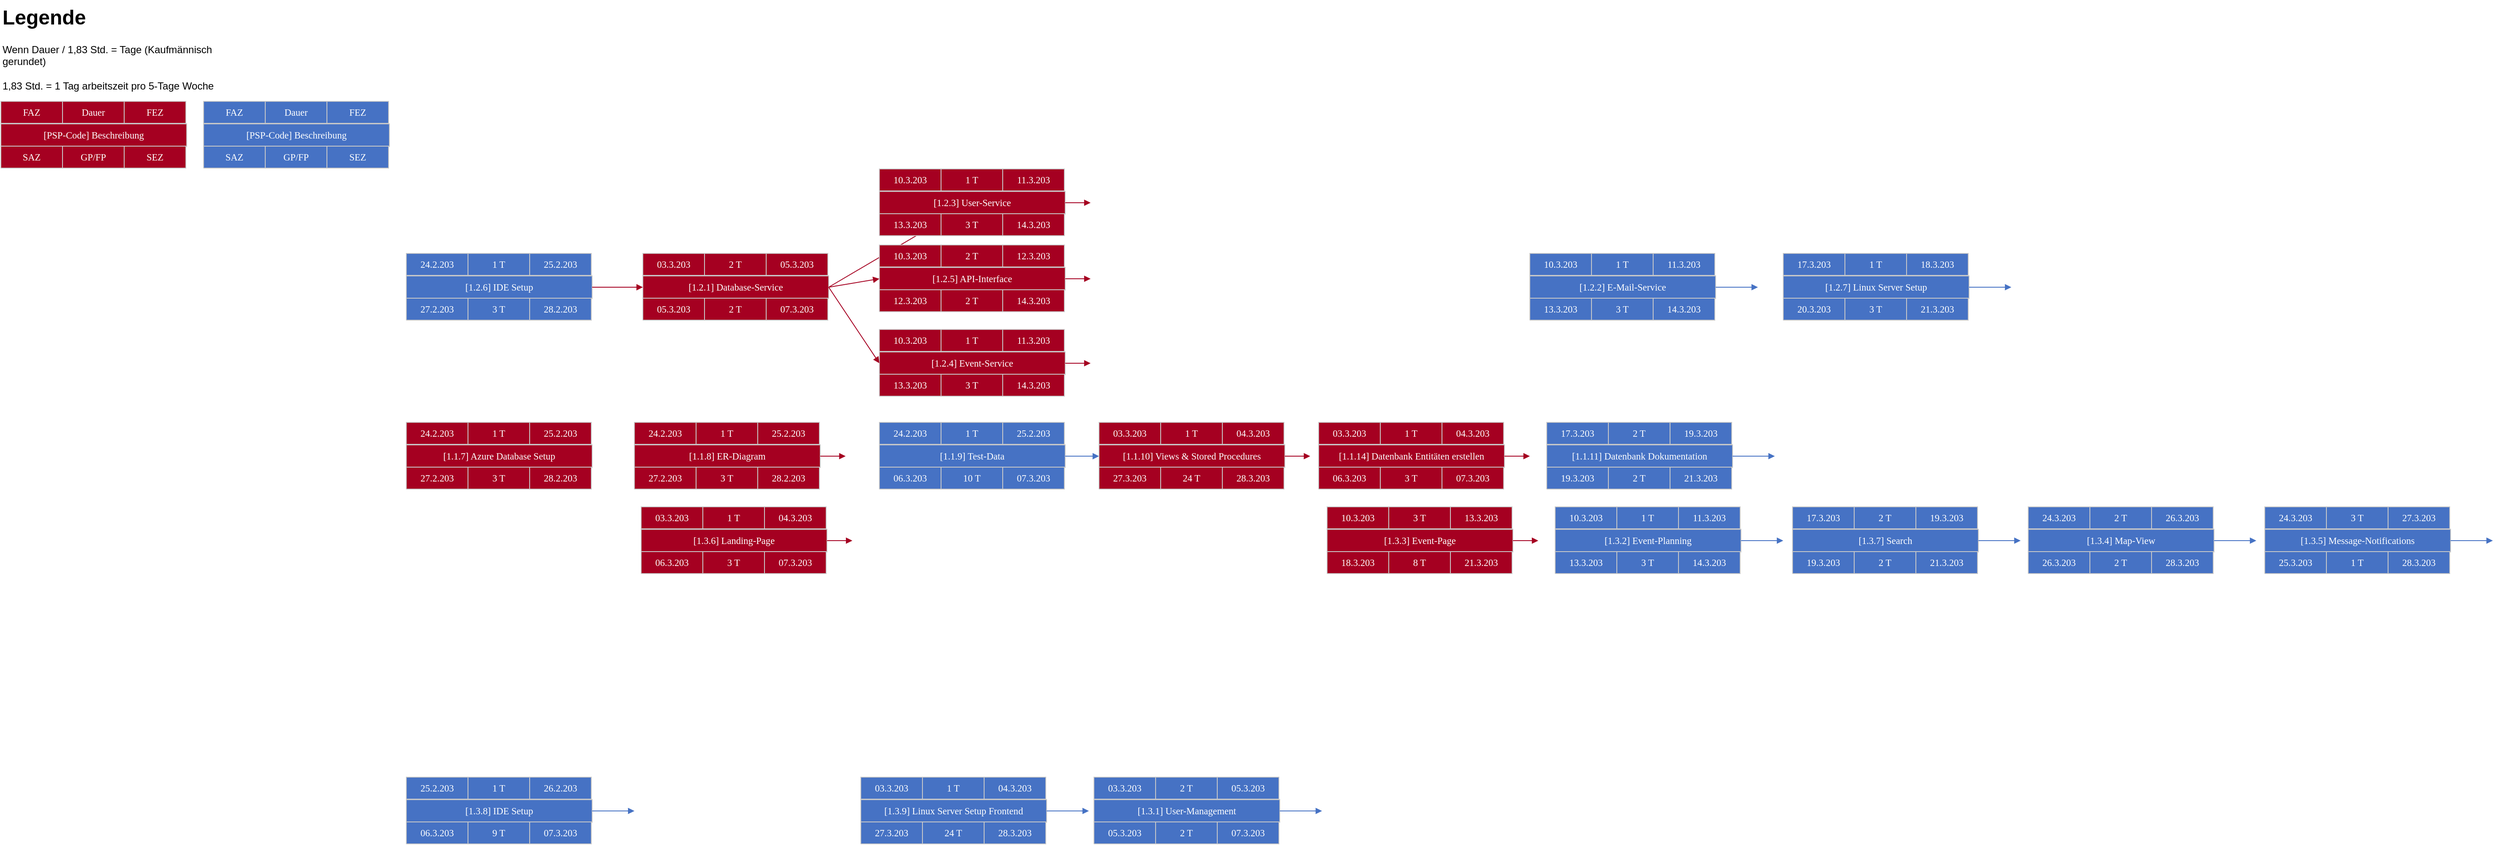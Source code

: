 <mxfile version="26.0.16">
  <diagram name="Zeichenblatt-1" id="q_xOR51CEYD53Q9y6yGN">
    <mxGraphModel dx="1793" dy="2102" grid="1" gridSize="10" guides="1" tooltips="1" connect="1" arrows="1" fold="1" page="1" pageScale="1" pageWidth="827" pageHeight="1169" math="0" shadow="0">
      <root>
        <mxCell id="0" />
        <mxCell id="1" parent="0" />
        <mxCell id="TpOiLqp6vOiE61hWLEvG-1" style="vsdxID=2;fillColor=#a50021;gradientColor=none;shape=stencil(UzV2Ls5ILEhVNTIoLinKz04tz0wpyVA1dlE1MsrMy0gtyiwBslSNXVWNndPyi1LTi/JL81Ig/IJEkEoQKze/DGRCBUSfAUiHkUElhGdmpmcOFnCDqM3JzENSa2hAiWpjYz1jY9zKKVCM7g4gA+HdtMycHEhoIcujBw9QCBK0xq4A);strokeColor=#c8c8c8;spacingTop=-3;spacingBottom=-3;spacingLeft=-3;spacingRight=-3;labelBackgroundColor=none;rounded=0;html=1;whiteSpace=wrap;" vertex="1" parent="1">
          <mxGeometry x="750" y="300" width="220" height="80" as="geometry" />
        </mxCell>
        <mxCell id="TpOiLqp6vOiE61hWLEvG-2" value="&lt;div style=&quot;font-size: 1px&quot;&gt;&lt;font style=&quot;font-size: 11.29px; font-family: Calibri; color: rgb(254, 255, 255); direction: ltr; letter-spacing: 0px; line-height: 120%; opacity: 1;&quot;&gt;1 T&lt;br&gt;&lt;/font&gt;&lt;/div&gt;" style="verticalAlign=middle;align=center;vsdxID=3;fillColor=#a50021;gradientColor=none;shape=stencil(nZBLDoAgDERP0z3SIyjew0SURgSD+Lu9kMZoXLhwN9O+tukAlrNpJg1SzDH4QW/URgNYgZTkjA4UkwJUgGXng+6DX1zLfmoymdXo17xh5zmRJ6Q42BWCfc2oJfdAr+Yv+AP9Cb7OJ3H/2JG1HNGz/84klThPVCc=);strokeColor=#c8c8c8;spacingTop=-3;spacingBottom=-3;spacingLeft=-3;spacingRight=-3;labelBackgroundColor=none;rounded=0;html=1;whiteSpace=wrap;" vertex="1" parent="TpOiLqp6vOiE61hWLEvG-1">
          <mxGeometry x="73" width="73" height="26" as="geometry" />
        </mxCell>
        <mxCell id="TpOiLqp6vOiE61hWLEvG-3" value="&lt;div style=&quot;font-size: 1px&quot;&gt;&lt;font style=&quot;font-size: 11.29px; font-family: Calibri; color: rgb(254, 255, 255); direction: ltr; letter-spacing: 0px; line-height: 120%; opacity: 1;&quot;&gt;25.2.203&lt;br&gt;&lt;/font&gt;&lt;/div&gt;" style="verticalAlign=middle;align=center;vsdxID=4;fillColor=#a50021;gradientColor=none;shape=stencil(nZBLDoAgDERP0z3SIyjew0SURgSD+Lu9kMZoXLhwN9O+tukAlrNpJg1SzDH4QW/URgNYgZTkjA4UkwJUgGXng+6DX1zLfmoymdXo17xh5zmRJ6Q42BWCfc2oJfdAr+Yv+AP9Cb7OJ3H/2JG1HNGz/84klThPVCc=);strokeColor=#c8c8c8;spacingTop=-3;spacingBottom=-3;spacingLeft=-3;spacingRight=-3;labelBackgroundColor=none;rounded=0;html=1;whiteSpace=wrap;" vertex="1" parent="TpOiLqp6vOiE61hWLEvG-1">
          <mxGeometry x="146" width="73" height="26" as="geometry" />
        </mxCell>
        <mxCell id="TpOiLqp6vOiE61hWLEvG-4" value="&lt;div style=&quot;font-size: 1px&quot;&gt;&lt;font style=&quot;font-size: 11.29px; font-family: Calibri; color: rgb(254, 255, 255); direction: ltr; letter-spacing: 0px; line-height: 120%; opacity: 1;&quot;&gt;27.2.203&lt;br&gt;&lt;/font&gt;&lt;/div&gt;" style="verticalAlign=middle;align=center;vsdxID=5;fillColor=#a50021;gradientColor=none;shape=stencil(nZBLDoAgDERP0z3SIyjew0SURgSD+Lu9kMZoXLhwN9O+tukAlrNpJg1SzDH4QW/URgNYgZTkjA4UkwJUgGXng+6DX1zLfmoymdXo17xh5zmRJ6Q42BWCfc2oJfdAr+Yv+AP9Cb7OJ3H/2JG1HNGz/84klThPVCc=);strokeColor=#c8c8c8;spacingTop=-3;spacingBottom=-3;spacingLeft=-3;spacingRight=-3;labelBackgroundColor=none;rounded=0;html=1;whiteSpace=wrap;" vertex="1" parent="TpOiLqp6vOiE61hWLEvG-1">
          <mxGeometry y="53" width="73" height="26" as="geometry" />
        </mxCell>
        <mxCell id="TpOiLqp6vOiE61hWLEvG-5" value="&lt;div style=&quot;font-size: 1px&quot;&gt;&lt;font style=&quot;font-size: 11.29px; font-family: Calibri; color: rgb(254, 255, 255); direction: ltr; letter-spacing: 0px; line-height: 120%; opacity: 1;&quot;&gt;3 T&lt;br&gt;&lt;/font&gt;&lt;/div&gt;" style="verticalAlign=middle;align=center;vsdxID=6;fillColor=#a50021;gradientColor=none;shape=stencil(nZBLDoAgDERP0z3SIyjew0SURgSD+Lu9kMZoXLhwN9O+tukAlrNpJg1SzDH4QW/URgNYgZTkjA4UkwJUgGXng+6DX1zLfmoymdXo17xh5zmRJ6Q42BWCfc2oJfdAr+Yv+AP9Cb7OJ3H/2JG1HNGz/84klThPVCc=);strokeColor=#c8c8c8;spacingTop=-3;spacingBottom=-3;spacingLeft=-3;spacingRight=-3;labelBackgroundColor=none;rounded=0;html=1;whiteSpace=wrap;" vertex="1" parent="TpOiLqp6vOiE61hWLEvG-1">
          <mxGeometry x="73" y="53" width="73" height="26" as="geometry" />
        </mxCell>
        <mxCell id="TpOiLqp6vOiE61hWLEvG-6" value="&lt;div style=&quot;font-size: 1px&quot;&gt;&lt;font style=&quot;font-size: 11.29px; font-family: Calibri; color: rgb(254, 255, 255); direction: ltr; letter-spacing: 0px; line-height: 120%; opacity: 1;&quot;&gt;28.2.203&lt;br&gt;&lt;/font&gt;&lt;/div&gt;" style="verticalAlign=middle;align=center;vsdxID=7;fillColor=#a50021;gradientColor=none;shape=stencil(nZBLDoAgDERP0z3SIyjew0SURgSD+Lu9kMZoXLhwN9O+tukAlrNpJg1SzDH4QW/URgNYgZTkjA4UkwJUgGXng+6DX1zLfmoymdXo17xh5zmRJ6Q42BWCfc2oJfdAr+Yv+AP9Cb7OJ3H/2JG1HNGz/84klThPVCc=);strokeColor=#c8c8c8;spacingTop=-3;spacingBottom=-3;spacingLeft=-3;spacingRight=-3;labelBackgroundColor=none;rounded=0;html=1;whiteSpace=wrap;" vertex="1" parent="TpOiLqp6vOiE61hWLEvG-1">
          <mxGeometry x="146" y="53" width="73" height="26" as="geometry" />
        </mxCell>
        <mxCell id="TpOiLqp6vOiE61hWLEvG-7" value="&lt;div style=&quot;font-size: 1px&quot;&gt;&lt;font style=&quot;font-size: 11.29px; font-family: Calibri; color: rgb(254, 255, 255); direction: ltr; letter-spacing: 0px; line-height: 120%; opacity: 1;&quot;&gt;24.2.203&lt;br&gt;&lt;/font&gt;&lt;/div&gt;" style="verticalAlign=middle;align=center;vsdxID=8;fillColor=#a50021;gradientColor=none;shape=stencil(nZBLDoAgDERP0z3SIyjew0SURgSD+Lu9kMZoXLhwN9O+tukAlrNpJg1SzDH4QW/URgNYgZTkjA4UkwJUgGXng+6DX1zLfmoymdXo17xh5zmRJ6Q42BWCfc2oJfdAr+Yv+AP9Cb7OJ3H/2JG1HNGz/84klThPVCc=);strokeColor=#c8c8c8;spacingTop=-3;spacingBottom=-3;spacingLeft=-3;spacingRight=-3;labelBackgroundColor=none;rounded=0;html=1;whiteSpace=wrap;" vertex="1" parent="TpOiLqp6vOiE61hWLEvG-1">
          <mxGeometry width="73" height="26" as="geometry" />
        </mxCell>
        <mxCell id="TpOiLqp6vOiE61hWLEvG-8" value="&lt;div style=&quot;font-size: 1px&quot;&gt;&lt;font style=&quot;font-size: 11.29px; font-family: calibri; color: rgb(254, 255, 255); direction: ltr; letter-spacing: 0px; line-height: 120%; opacity: 1;&quot;&gt;[1.1.8] ER-Diagram&lt;/font&gt;&lt;/div&gt;" style="text;vsdxID=2;fillColor=none;gradientColor=none;strokeColor=none;spacingTop=-3;spacingBottom=-3;spacingLeft=-3;spacingRight=-3;labelBackgroundColor=none;rounded=0;html=1;whiteSpace=wrap;verticalAlign=middle;align=center;;html=1;" vertex="1" parent="TpOiLqp6vOiE61hWLEvG-1">
          <mxGeometry y="26.67" width="220" height="26.67" as="geometry" />
        </mxCell>
        <mxCell id="TpOiLqp6vOiE61hWLEvG-10" style="vsdxID=16;fillColor=#4672c4;gradientColor=none;shape=stencil(UzV2Ls5ILEhVNTIoLinKz04tz0wpyVA1dlE1MsrMy0gtyiwBslSNXVWNndPyi1LTi/JL81Ig/IJEkEoQKze/DGRCBUSfAUiHkUElhGdmpmcOFnCDqM3JzENSa2hAiWpjYz1jY9zKKVCM7g4gA+HdtMycHEhoIcujBw9QCBK0xq4A);strokeColor=#c8c8c8;spacingTop=-3;spacingBottom=-3;spacingLeft=-3;spacingRight=-3;labelBackgroundColor=none;rounded=0;html=1;whiteSpace=wrap;" vertex="1" parent="1">
          <mxGeometry x="480" y="100" width="220" height="80" as="geometry" />
        </mxCell>
        <mxCell id="TpOiLqp6vOiE61hWLEvG-11" value="&lt;div style=&quot;font-size: 1px&quot;&gt;&lt;font style=&quot;font-size: 11.29px; font-family: Calibri; color: rgb(254, 255, 255); direction: ltr; letter-spacing: 0px; line-height: 120%; opacity: 1;&quot;&gt;1 T&lt;/font&gt;&lt;/div&gt;" style="verticalAlign=middle;align=center;vsdxID=17;fillColor=#4672c4;gradientColor=none;shape=stencil(nZBLDoAgDERP0z3SIyjew0SURgSD+Lu9kMZoXLhwN9O+tukAlrNpJg1SzDH4QW/URgNYgZTkjA4UkwJUgGXng+6DX1zLfmoymdXo17xh5zmRJ6Q42BWCfc2oJfdAr+Yv+AP9Cb7OJ3H/2JG1HNGz/84klThPVCc=);strokeColor=#c8c8c8;spacingTop=-3;spacingBottom=-3;spacingLeft=-3;spacingRight=-3;labelBackgroundColor=none;rounded=0;html=1;whiteSpace=wrap;" vertex="1" parent="TpOiLqp6vOiE61hWLEvG-10">
          <mxGeometry x="73" width="73" height="26" as="geometry" />
        </mxCell>
        <mxCell id="TpOiLqp6vOiE61hWLEvG-12" value="&lt;div style=&quot;font-size: 1px&quot;&gt;&lt;font style=&quot;font-size: 11.29px; font-family: Calibri; color: rgb(254, 255, 255); direction: ltr; letter-spacing: 0px; line-height: 120%; opacity: 1;&quot;&gt;25.2.203&lt;br&gt;&lt;/font&gt;&lt;/div&gt;" style="verticalAlign=middle;align=center;vsdxID=18;fillColor=#4672c4;gradientColor=none;shape=stencil(nZBLDoAgDERP0z3SIyjew0SURgSD+Lu9kMZoXLhwN9O+tukAlrNpJg1SzDH4QW/URgNYgZTkjA4UkwJUgGXng+6DX1zLfmoymdXo17xh5zmRJ6Q42BWCfc2oJfdAr+Yv+AP9Cb7OJ3H/2JG1HNGz/84klThPVCc=);strokeColor=#c8c8c8;spacingTop=-3;spacingBottom=-3;spacingLeft=-3;spacingRight=-3;labelBackgroundColor=none;rounded=0;html=1;whiteSpace=wrap;" vertex="1" parent="TpOiLqp6vOiE61hWLEvG-10">
          <mxGeometry x="146" width="73" height="26" as="geometry" />
        </mxCell>
        <mxCell id="TpOiLqp6vOiE61hWLEvG-13" value="&lt;div style=&quot;font-size: 1px&quot;&gt;&lt;font style=&quot;font-size: 11.29px; font-family: Calibri; color: rgb(254, 255, 255); direction: ltr; letter-spacing: 0px; line-height: 120%; opacity: 1;&quot;&gt;27.2.203&lt;br&gt;&lt;/font&gt;&lt;/div&gt;" style="verticalAlign=middle;align=center;vsdxID=19;fillColor=#4672c4;gradientColor=none;shape=stencil(nZBLDoAgDERP0z3SIyjew0SURgSD+Lu9kMZoXLhwN9O+tukAlrNpJg1SzDH4QW/URgNYgZTkjA4UkwJUgGXng+6DX1zLfmoymdXo17xh5zmRJ6Q42BWCfc2oJfdAr+Yv+AP9Cb7OJ3H/2JG1HNGz/84klThPVCc=);strokeColor=#c8c8c8;spacingTop=-3;spacingBottom=-3;spacingLeft=-3;spacingRight=-3;labelBackgroundColor=none;rounded=0;html=1;whiteSpace=wrap;" vertex="1" parent="TpOiLqp6vOiE61hWLEvG-10">
          <mxGeometry y="53" width="73" height="26" as="geometry" />
        </mxCell>
        <mxCell id="TpOiLqp6vOiE61hWLEvG-14" value="&lt;div style=&quot;font-size: 1px&quot;&gt;&lt;font style=&quot;font-size: 11.29px; font-family: Calibri; color: rgb(254, 255, 255); direction: ltr; letter-spacing: 0px; line-height: 120%; opacity: 1;&quot;&gt;3 T&lt;br&gt;&lt;/font&gt;&lt;/div&gt;" style="verticalAlign=middle;align=center;vsdxID=20;fillColor=#4672c4;gradientColor=none;shape=stencil(nZBLDoAgDERP0z3SIyjew0SURgSD+Lu9kMZoXLhwN9O+tukAlrNpJg1SzDH4QW/URgNYgZTkjA4UkwJUgGXng+6DX1zLfmoymdXo17xh5zmRJ6Q42BWCfc2oJfdAr+Yv+AP9Cb7OJ3H/2JG1HNGz/84klThPVCc=);strokeColor=#c8c8c8;spacingTop=-3;spacingBottom=-3;spacingLeft=-3;spacingRight=-3;labelBackgroundColor=none;rounded=0;html=1;whiteSpace=wrap;" vertex="1" parent="TpOiLqp6vOiE61hWLEvG-10">
          <mxGeometry x="73" y="53" width="73" height="26" as="geometry" />
        </mxCell>
        <mxCell id="TpOiLqp6vOiE61hWLEvG-15" value="&lt;div style=&quot;font-size: 1px&quot;&gt;&lt;font style=&quot;font-size: 11.29px; font-family: Calibri; color: rgb(254, 255, 255); direction: ltr; letter-spacing: 0px; line-height: 120%; opacity: 1;&quot;&gt;28.2.203&lt;br&gt;&lt;/font&gt;&lt;/div&gt;" style="verticalAlign=middle;align=center;vsdxID=21;fillColor=#4672c4;gradientColor=none;shape=stencil(nZBLDoAgDERP0z3SIyjew0SURgSD+Lu9kMZoXLhwN9O+tukAlrNpJg1SzDH4QW/URgNYgZTkjA4UkwJUgGXng+6DX1zLfmoymdXo17xh5zmRJ6Q42BWCfc2oJfdAr+Yv+AP9Cb7OJ3H/2JG1HNGz/84klThPVCc=);strokeColor=#c8c8c8;spacingTop=-3;spacingBottom=-3;spacingLeft=-3;spacingRight=-3;labelBackgroundColor=none;rounded=0;html=1;whiteSpace=wrap;" vertex="1" parent="TpOiLqp6vOiE61hWLEvG-10">
          <mxGeometry x="146" y="53" width="73" height="26" as="geometry" />
        </mxCell>
        <mxCell id="TpOiLqp6vOiE61hWLEvG-16" value="&lt;div style=&quot;font-size: 1px&quot;&gt;&lt;font style=&quot;font-size: 11.29px; font-family: Calibri; color: rgb(254, 255, 255); direction: ltr; letter-spacing: 0px; line-height: 120%; opacity: 1;&quot;&gt;24.2.203&lt;br&gt;&lt;/font&gt;&lt;/div&gt;" style="verticalAlign=middle;align=center;vsdxID=22;fillColor=#4672c4;gradientColor=none;shape=stencil(nZBLDoAgDERP0z3SIyjew0SURgSD+Lu9kMZoXLhwN9O+tukAlrNpJg1SzDH4QW/URgNYgZTkjA4UkwJUgGXng+6DX1zLfmoymdXo17xh5zmRJ6Q42BWCfc2oJfdAr+Yv+AP9Cb7OJ3H/2JG1HNGz/84klThPVCc=);strokeColor=#c8c8c8;spacingTop=-3;spacingBottom=-3;spacingLeft=-3;spacingRight=-3;labelBackgroundColor=none;rounded=0;html=1;whiteSpace=wrap;" vertex="1" parent="TpOiLqp6vOiE61hWLEvG-10">
          <mxGeometry width="73" height="26" as="geometry" />
        </mxCell>
        <mxCell id="TpOiLqp6vOiE61hWLEvG-17" value="&lt;div style=&quot;font-size: 1px&quot;&gt;&lt;font style=&quot;font-size: 11.29px; font-family: calibri; color: rgb(254, 255, 255); direction: ltr; letter-spacing: 0px; line-height: 120%; opacity: 1;&quot;&gt;[1.2.6] IDE Setup&lt;/font&gt;&lt;/div&gt;" style="text;vsdxID=16;fillColor=none;gradientColor=none;strokeColor=none;spacingTop=-3;spacingBottom=-3;spacingLeft=-3;spacingRight=-3;labelBackgroundColor=none;rounded=0;html=1;whiteSpace=wrap;verticalAlign=middle;align=center;;html=1;" vertex="1" parent="TpOiLqp6vOiE61hWLEvG-10">
          <mxGeometry y="26.67" width="220" height="26.67" as="geometry" />
        </mxCell>
        <mxCell id="TpOiLqp6vOiE61hWLEvG-31" style="vsdxID=56;edgeStyle=none;startArrow=none;endArrow=block;startSize=5;endSize=5;strokeColor=#a50021;spacingTop=0;spacingBottom=0;spacingLeft=0;spacingRight=0;verticalAlign=middle;html=1;labelBackgroundColor=#ffffff;rounded=0;exitX=1;exitY=0.5;exitDx=0;exitDy=0;exitPerimeter=0;entryX=0;entryY=0.5;entryDx=0;entryDy=0;entryPerimeter=0;" edge="1" parent="1" source="TpOiLqp6vOiE61hWLEvG-1">
          <mxGeometry relative="1" as="geometry">
            <mxPoint as="offset" />
            <Array as="points" />
            <mxPoint x="1000" y="340" as="targetPoint" />
          </mxGeometry>
        </mxCell>
        <mxCell id="TpOiLqp6vOiE61hWLEvG-33" style="vsdxID=2;fillColor=#a50021;gradientColor=none;shape=stencil(UzV2Ls5ILEhVNTIoLinKz04tz0wpyVA1dlE1MsrMy0gtyiwBslSNXVWNndPyi1LTi/JL81Ig/IJEkEoQKze/DGRCBUSfAUiHkUElhGdmpmcOFnCDqM3JzENSa2hAiWpjYz1jY9zKKVCM7g4gA+HdtMycHEhoIcujBw9QCBK0xq4A);strokeColor=#c8c8c8;spacingTop=-3;spacingBottom=-3;spacingLeft=-3;spacingRight=-3;labelBackgroundColor=none;rounded=0;html=1;whiteSpace=wrap;" vertex="1" parent="1">
          <mxGeometry y="-80" width="220" height="80" as="geometry" />
        </mxCell>
        <mxCell id="TpOiLqp6vOiE61hWLEvG-34" value="&lt;div style=&quot;font-size: 1px&quot;&gt;&lt;font style=&quot;font-size: 11.29px; font-family: Calibri; color: rgb(254, 255, 255); direction: ltr; letter-spacing: 0px; line-height: 120%; opacity: 1;&quot;&gt;Dauer&lt;br&gt;&lt;/font&gt;&lt;/div&gt;" style="verticalAlign=middle;align=center;vsdxID=3;fillColor=#a50021;gradientColor=none;shape=stencil(nZBLDoAgDERP0z3SIyjew0SURgSD+Lu9kMZoXLhwN9O+tukAlrNpJg1SzDH4QW/URgNYgZTkjA4UkwJUgGXng+6DX1zLfmoymdXo17xh5zmRJ6Q42BWCfc2oJfdAr+Yv+AP9Cb7OJ3H/2JG1HNGz/84klThPVCc=);strokeColor=#c8c8c8;spacingTop=-3;spacingBottom=-3;spacingLeft=-3;spacingRight=-3;labelBackgroundColor=none;rounded=0;html=1;whiteSpace=wrap;" vertex="1" parent="TpOiLqp6vOiE61hWLEvG-33">
          <mxGeometry x="73" width="73" height="26" as="geometry" />
        </mxCell>
        <mxCell id="TpOiLqp6vOiE61hWLEvG-35" value="&lt;div style=&quot;font-size: 1px&quot;&gt;&lt;font style=&quot;font-size: 11.29px; font-family: Calibri; color: rgb(254, 255, 255); direction: ltr; letter-spacing: 0px; line-height: 120%; opacity: 1;&quot;&gt;FEZ&lt;br&gt;&lt;/font&gt;&lt;/div&gt;" style="verticalAlign=middle;align=center;vsdxID=4;fillColor=#a50021;gradientColor=none;shape=stencil(nZBLDoAgDERP0z3SIyjew0SURgSD+Lu9kMZoXLhwN9O+tukAlrNpJg1SzDH4QW/URgNYgZTkjA4UkwJUgGXng+6DX1zLfmoymdXo17xh5zmRJ6Q42BWCfc2oJfdAr+Yv+AP9Cb7OJ3H/2JG1HNGz/84klThPVCc=);strokeColor=#c8c8c8;spacingTop=-3;spacingBottom=-3;spacingLeft=-3;spacingRight=-3;labelBackgroundColor=none;rounded=0;html=1;whiteSpace=wrap;" vertex="1" parent="TpOiLqp6vOiE61hWLEvG-33">
          <mxGeometry x="146" width="73" height="26" as="geometry" />
        </mxCell>
        <mxCell id="TpOiLqp6vOiE61hWLEvG-36" value="&lt;div style=&quot;font-size: 1px&quot;&gt;&lt;font style=&quot;font-size: 11.29px; font-family: Calibri; color: rgb(254, 255, 255); direction: ltr; letter-spacing: 0px; line-height: 120%; opacity: 1;&quot;&gt;SAZ&lt;br&gt;&lt;/font&gt;&lt;/div&gt;" style="verticalAlign=middle;align=center;vsdxID=5;fillColor=#a50021;gradientColor=none;shape=stencil(nZBLDoAgDERP0z3SIyjew0SURgSD+Lu9kMZoXLhwN9O+tukAlrNpJg1SzDH4QW/URgNYgZTkjA4UkwJUgGXng+6DX1zLfmoymdXo17xh5zmRJ6Q42BWCfc2oJfdAr+Yv+AP9Cb7OJ3H/2JG1HNGz/84klThPVCc=);strokeColor=#c8c8c8;spacingTop=-3;spacingBottom=-3;spacingLeft=-3;spacingRight=-3;labelBackgroundColor=none;rounded=0;html=1;whiteSpace=wrap;" vertex="1" parent="TpOiLqp6vOiE61hWLEvG-33">
          <mxGeometry y="53" width="73" height="26" as="geometry" />
        </mxCell>
        <mxCell id="TpOiLqp6vOiE61hWLEvG-37" value="&lt;div style=&quot;font-size: 1px&quot;&gt;&lt;font style=&quot;font-size: 11.29px; font-family: Calibri; color: rgb(254, 255, 255); direction: ltr; letter-spacing: 0px; line-height: 120%; opacity: 1;&quot;&gt;GP/FP&lt;br&gt;&lt;/font&gt;&lt;/div&gt;" style="verticalAlign=middle;align=center;vsdxID=6;fillColor=#a50021;gradientColor=none;shape=stencil(nZBLDoAgDERP0z3SIyjew0SURgSD+Lu9kMZoXLhwN9O+tukAlrNpJg1SzDH4QW/URgNYgZTkjA4UkwJUgGXng+6DX1zLfmoymdXo17xh5zmRJ6Q42BWCfc2oJfdAr+Yv+AP9Cb7OJ3H/2JG1HNGz/84klThPVCc=);strokeColor=#c8c8c8;spacingTop=-3;spacingBottom=-3;spacingLeft=-3;spacingRight=-3;labelBackgroundColor=none;rounded=0;html=1;whiteSpace=wrap;" vertex="1" parent="TpOiLqp6vOiE61hWLEvG-33">
          <mxGeometry x="73" y="53" width="73" height="26" as="geometry" />
        </mxCell>
        <mxCell id="TpOiLqp6vOiE61hWLEvG-38" value="&lt;div style=&quot;font-size: 1px&quot;&gt;&lt;font style=&quot;font-size: 11.29px; font-family: Calibri; color: rgb(254, 255, 255); direction: ltr; letter-spacing: 0px; line-height: 120%; opacity: 1;&quot;&gt;SEZ&lt;br&gt;&lt;/font&gt;&lt;/div&gt;" style="verticalAlign=middle;align=center;vsdxID=7;fillColor=#a50021;gradientColor=none;shape=stencil(nZBLDoAgDERP0z3SIyjew0SURgSD+Lu9kMZoXLhwN9O+tukAlrNpJg1SzDH4QW/URgNYgZTkjA4UkwJUgGXng+6DX1zLfmoymdXo17xh5zmRJ6Q42BWCfc2oJfdAr+Yv+AP9Cb7OJ3H/2JG1HNGz/84klThPVCc=);strokeColor=#c8c8c8;spacingTop=-3;spacingBottom=-3;spacingLeft=-3;spacingRight=-3;labelBackgroundColor=none;rounded=0;html=1;whiteSpace=wrap;" vertex="1" parent="TpOiLqp6vOiE61hWLEvG-33">
          <mxGeometry x="146" y="53" width="73" height="26" as="geometry" />
        </mxCell>
        <mxCell id="TpOiLqp6vOiE61hWLEvG-39" value="&lt;div style=&quot;font-size: 1px&quot;&gt;&lt;font style=&quot;font-size: 11.29px; font-family: Calibri; color: rgb(254, 255, 255); direction: ltr; letter-spacing: 0px; line-height: 120%; opacity: 1;&quot;&gt;FAZ&lt;br&gt;&lt;/font&gt;&lt;/div&gt;" style="verticalAlign=middle;align=center;vsdxID=8;fillColor=#a50021;gradientColor=none;shape=stencil(nZBLDoAgDERP0z3SIyjew0SURgSD+Lu9kMZoXLhwN9O+tukAlrNpJg1SzDH4QW/URgNYgZTkjA4UkwJUgGXng+6DX1zLfmoymdXo17xh5zmRJ6Q42BWCfc2oJfdAr+Yv+AP9Cb7OJ3H/2JG1HNGz/84klThPVCc=);strokeColor=#c8c8c8;spacingTop=-3;spacingBottom=-3;spacingLeft=-3;spacingRight=-3;labelBackgroundColor=none;rounded=0;html=1;whiteSpace=wrap;" vertex="1" parent="TpOiLqp6vOiE61hWLEvG-33">
          <mxGeometry width="73" height="26" as="geometry" />
        </mxCell>
        <mxCell id="TpOiLqp6vOiE61hWLEvG-40" value="&lt;div style=&quot;font-size: 1px&quot;&gt;&lt;font style=&quot;font-size: 11.29px; font-family: calibri; color: rgb(254, 255, 255); direction: ltr; letter-spacing: 0px; line-height: 120%; opacity: 1;&quot;&gt;[PSP-Code] Beschreibung&lt;/font&gt;&lt;/div&gt;" style="text;vsdxID=2;fillColor=none;gradientColor=none;strokeColor=none;spacingTop=-3;spacingBottom=-3;spacingLeft=-3;spacingRight=-3;labelBackgroundColor=none;rounded=0;html=1;whiteSpace=wrap;verticalAlign=middle;align=center;;html=1;" vertex="1" parent="TpOiLqp6vOiE61hWLEvG-33">
          <mxGeometry y="26.67" width="220" height="26.67" as="geometry" />
        </mxCell>
        <mxCell id="TpOiLqp6vOiE61hWLEvG-41" style="vsdxID=16;fillColor=#4672c4;gradientColor=none;shape=stencil(UzV2Ls5ILEhVNTIoLinKz04tz0wpyVA1dlE1MsrMy0gtyiwBslSNXVWNndPyi1LTi/JL81Ig/IJEkEoQKze/DGRCBUSfAUiHkUElhGdmpmcOFnCDqM3JzENSa2hAiWpjYz1jY9zKKVCM7g4gA+HdtMycHEhoIcujBw9QCBK0xq4A);strokeColor=#c8c8c8;spacingTop=-3;spacingBottom=-3;spacingLeft=-3;spacingRight=-3;labelBackgroundColor=none;rounded=0;html=1;whiteSpace=wrap;" vertex="1" parent="1">
          <mxGeometry x="240" y="-80" width="220" height="80" as="geometry" />
        </mxCell>
        <mxCell id="TpOiLqp6vOiE61hWLEvG-42" value="&lt;div style=&quot;font-size: 1px&quot;&gt;&lt;font style=&quot;font-size: 11.29px; font-family: Calibri; color: rgb(254, 255, 255); direction: ltr; letter-spacing: 0px; line-height: 120%; opacity: 1;&quot;&gt;Dauer&lt;br&gt;&lt;/font&gt;&lt;/div&gt;" style="verticalAlign=middle;align=center;vsdxID=17;fillColor=#4672c4;gradientColor=none;shape=stencil(nZBLDoAgDERP0z3SIyjew0SURgSD+Lu9kMZoXLhwN9O+tukAlrNpJg1SzDH4QW/URgNYgZTkjA4UkwJUgGXng+6DX1zLfmoymdXo17xh5zmRJ6Q42BWCfc2oJfdAr+Yv+AP9Cb7OJ3H/2JG1HNGz/84klThPVCc=);strokeColor=#c8c8c8;spacingTop=-3;spacingBottom=-3;spacingLeft=-3;spacingRight=-3;labelBackgroundColor=none;rounded=0;html=1;whiteSpace=wrap;" vertex="1" parent="TpOiLqp6vOiE61hWLEvG-41">
          <mxGeometry x="73" width="73" height="26" as="geometry" />
        </mxCell>
        <mxCell id="TpOiLqp6vOiE61hWLEvG-43" value="&lt;div style=&quot;font-size: 1px&quot;&gt;&lt;font style=&quot;font-size: 11.29px; font-family: Calibri; color: rgb(254, 255, 255); direction: ltr; letter-spacing: 0px; line-height: 120%; opacity: 1;&quot;&gt;FEZ&lt;br&gt;&lt;/font&gt;&lt;/div&gt;" style="verticalAlign=middle;align=center;vsdxID=18;fillColor=#4672c4;gradientColor=none;shape=stencil(nZBLDoAgDERP0z3SIyjew0SURgSD+Lu9kMZoXLhwN9O+tukAlrNpJg1SzDH4QW/URgNYgZTkjA4UkwJUgGXng+6DX1zLfmoymdXo17xh5zmRJ6Q42BWCfc2oJfdAr+Yv+AP9Cb7OJ3H/2JG1HNGz/84klThPVCc=);strokeColor=#c8c8c8;spacingTop=-3;spacingBottom=-3;spacingLeft=-3;spacingRight=-3;labelBackgroundColor=none;rounded=0;html=1;whiteSpace=wrap;" vertex="1" parent="TpOiLqp6vOiE61hWLEvG-41">
          <mxGeometry x="146" width="73" height="26" as="geometry" />
        </mxCell>
        <mxCell id="TpOiLqp6vOiE61hWLEvG-44" value="&lt;div style=&quot;font-size: 1px&quot;&gt;&lt;font style=&quot;font-size: 11.29px; font-family: Calibri; color: rgb(254, 255, 255); direction: ltr; letter-spacing: 0px; line-height: 120%; opacity: 1;&quot;&gt;SAZ&lt;br&gt;&lt;/font&gt;&lt;/div&gt;" style="verticalAlign=middle;align=center;vsdxID=19;fillColor=#4672c4;gradientColor=none;shape=stencil(nZBLDoAgDERP0z3SIyjew0SURgSD+Lu9kMZoXLhwN9O+tukAlrNpJg1SzDH4QW/URgNYgZTkjA4UkwJUgGXng+6DX1zLfmoymdXo17xh5zmRJ6Q42BWCfc2oJfdAr+Yv+AP9Cb7OJ3H/2JG1HNGz/84klThPVCc=);strokeColor=#c8c8c8;spacingTop=-3;spacingBottom=-3;spacingLeft=-3;spacingRight=-3;labelBackgroundColor=none;rounded=0;html=1;whiteSpace=wrap;" vertex="1" parent="TpOiLqp6vOiE61hWLEvG-41">
          <mxGeometry y="53" width="73" height="26" as="geometry" />
        </mxCell>
        <mxCell id="TpOiLqp6vOiE61hWLEvG-45" value="&lt;div style=&quot;font-size: 1px&quot;&gt;&lt;font style=&quot;font-size: 11.29px; font-family: Calibri; color: rgb(254, 255, 255); direction: ltr; letter-spacing: 0px; line-height: 120%; opacity: 1;&quot;&gt;GP/FP&lt;/font&gt;&lt;/div&gt;" style="verticalAlign=middle;align=center;vsdxID=20;fillColor=#4672c4;gradientColor=none;shape=stencil(nZBLDoAgDERP0z3SIyjew0SURgSD+Lu9kMZoXLhwN9O+tukAlrNpJg1SzDH4QW/URgNYgZTkjA4UkwJUgGXng+6DX1zLfmoymdXo17xh5zmRJ6Q42BWCfc2oJfdAr+Yv+AP9Cb7OJ3H/2JG1HNGz/84klThPVCc=);strokeColor=#c8c8c8;spacingTop=-3;spacingBottom=-3;spacingLeft=-3;spacingRight=-3;labelBackgroundColor=none;rounded=0;html=1;whiteSpace=wrap;" vertex="1" parent="TpOiLqp6vOiE61hWLEvG-41">
          <mxGeometry x="73" y="53" width="73" height="26" as="geometry" />
        </mxCell>
        <mxCell id="TpOiLqp6vOiE61hWLEvG-46" value="&lt;div style=&quot;font-size: 1px&quot;&gt;&lt;font style=&quot;font-size: 11.29px; font-family: Calibri; color: rgb(254, 255, 255); direction: ltr; letter-spacing: 0px; line-height: 120%; opacity: 1;&quot;&gt;SEZ&lt;br&gt;&lt;/font&gt;&lt;/div&gt;" style="verticalAlign=middle;align=center;vsdxID=21;fillColor=#4672c4;gradientColor=none;shape=stencil(nZBLDoAgDERP0z3SIyjew0SURgSD+Lu9kMZoXLhwN9O+tukAlrNpJg1SzDH4QW/URgNYgZTkjA4UkwJUgGXng+6DX1zLfmoymdXo17xh5zmRJ6Q42BWCfc2oJfdAr+Yv+AP9Cb7OJ3H/2JG1HNGz/84klThPVCc=);strokeColor=#c8c8c8;spacingTop=-3;spacingBottom=-3;spacingLeft=-3;spacingRight=-3;labelBackgroundColor=none;rounded=0;html=1;whiteSpace=wrap;" vertex="1" parent="TpOiLqp6vOiE61hWLEvG-41">
          <mxGeometry x="146" y="53" width="73" height="26" as="geometry" />
        </mxCell>
        <mxCell id="TpOiLqp6vOiE61hWLEvG-47" value="&lt;div style=&quot;font-size: 1px&quot;&gt;&lt;font style=&quot;font-size: 11.29px; font-family: Calibri; color: rgb(254, 255, 255); direction: ltr; letter-spacing: 0px; line-height: 120%; opacity: 1;&quot;&gt;FAZ&lt;br&gt;&lt;/font&gt;&lt;/div&gt;" style="verticalAlign=middle;align=center;vsdxID=22;fillColor=#4672c4;gradientColor=none;shape=stencil(nZBLDoAgDERP0z3SIyjew0SURgSD+Lu9kMZoXLhwN9O+tukAlrNpJg1SzDH4QW/URgNYgZTkjA4UkwJUgGXng+6DX1zLfmoymdXo17xh5zmRJ6Q42BWCfc2oJfdAr+Yv+AP9Cb7OJ3H/2JG1HNGz/84klThPVCc=);strokeColor=#c8c8c8;spacingTop=-3;spacingBottom=-3;spacingLeft=-3;spacingRight=-3;labelBackgroundColor=none;rounded=0;html=1;whiteSpace=wrap;" vertex="1" parent="TpOiLqp6vOiE61hWLEvG-41">
          <mxGeometry width="73" height="26" as="geometry" />
        </mxCell>
        <mxCell id="TpOiLqp6vOiE61hWLEvG-48" value="&lt;div style=&quot;font-size: 1px&quot;&gt;&lt;span style=&quot;color: rgb(254, 255, 255); font-family: calibri; font-size: 11.29px;&quot;&gt;[PSP-Code] Beschreibung&lt;/span&gt;&lt;/div&gt;" style="text;vsdxID=16;fillColor=none;gradientColor=none;strokeColor=none;spacingTop=-3;spacingBottom=-3;spacingLeft=-3;spacingRight=-3;labelBackgroundColor=none;rounded=0;html=1;whiteSpace=wrap;verticalAlign=middle;align=center;;html=1;" vertex="1" parent="TpOiLqp6vOiE61hWLEvG-41">
          <mxGeometry y="26.67" width="220" height="26.67" as="geometry" />
        </mxCell>
        <mxCell id="TpOiLqp6vOiE61hWLEvG-50" style="vsdxID=2;fillColor=#a50021;gradientColor=none;shape=stencil(UzV2Ls5ILEhVNTIoLinKz04tz0wpyVA1dlE1MsrMy0gtyiwBslSNXVWNndPyi1LTi/JL81Ig/IJEkEoQKze/DGRCBUSfAUiHkUElhGdmpmcOFnCDqM3JzENSa2hAiWpjYz1jY9zKKVCM7g4gA+HdtMycHEhoIcujBw9QCBK0xq4A);strokeColor=#c8c8c8;spacingTop=-3;spacingBottom=-3;spacingLeft=-3;spacingRight=-3;labelBackgroundColor=none;rounded=0;html=1;whiteSpace=wrap;" vertex="1" parent="1">
          <mxGeometry x="480" y="300" width="220" height="80" as="geometry" />
        </mxCell>
        <mxCell id="TpOiLqp6vOiE61hWLEvG-51" value="&lt;div style=&quot;font-size: 1px&quot;&gt;&lt;font style=&quot;font-size: 11.29px; font-family: Calibri; color: rgb(254, 255, 255); direction: ltr; letter-spacing: 0px; line-height: 120%; opacity: 1;&quot;&gt;1 T&lt;br&gt;&lt;/font&gt;&lt;/div&gt;" style="verticalAlign=middle;align=center;vsdxID=3;fillColor=#a50021;gradientColor=none;shape=stencil(nZBLDoAgDERP0z3SIyjew0SURgSD+Lu9kMZoXLhwN9O+tukAlrNpJg1SzDH4QW/URgNYgZTkjA4UkwJUgGXng+6DX1zLfmoymdXo17xh5zmRJ6Q42BWCfc2oJfdAr+Yv+AP9Cb7OJ3H/2JG1HNGz/84klThPVCc=);strokeColor=#c8c8c8;spacingTop=-3;spacingBottom=-3;spacingLeft=-3;spacingRight=-3;labelBackgroundColor=none;rounded=0;html=1;whiteSpace=wrap;" vertex="1" parent="TpOiLqp6vOiE61hWLEvG-50">
          <mxGeometry x="73" width="73" height="26" as="geometry" />
        </mxCell>
        <mxCell id="TpOiLqp6vOiE61hWLEvG-52" value="&lt;div style=&quot;font-size: 1px&quot;&gt;&lt;font style=&quot;font-size: 11.29px; font-family: Calibri; color: rgb(254, 255, 255); direction: ltr; letter-spacing: 0px; line-height: 120%; opacity: 1;&quot;&gt;25.2.203&lt;br&gt;&lt;/font&gt;&lt;/div&gt;" style="verticalAlign=middle;align=center;vsdxID=4;fillColor=#a50021;gradientColor=none;shape=stencil(nZBLDoAgDERP0z3SIyjew0SURgSD+Lu9kMZoXLhwN9O+tukAlrNpJg1SzDH4QW/URgNYgZTkjA4UkwJUgGXng+6DX1zLfmoymdXo17xh5zmRJ6Q42BWCfc2oJfdAr+Yv+AP9Cb7OJ3H/2JG1HNGz/84klThPVCc=);strokeColor=#c8c8c8;spacingTop=-3;spacingBottom=-3;spacingLeft=-3;spacingRight=-3;labelBackgroundColor=none;rounded=0;html=1;whiteSpace=wrap;" vertex="1" parent="TpOiLqp6vOiE61hWLEvG-50">
          <mxGeometry x="146" width="73" height="26" as="geometry" />
        </mxCell>
        <mxCell id="TpOiLqp6vOiE61hWLEvG-53" value="&lt;div style=&quot;font-size: 1px&quot;&gt;&lt;font style=&quot;font-size: 11.29px; font-family: Calibri; color: rgb(254, 255, 255); direction: ltr; letter-spacing: 0px; line-height: 120%; opacity: 1;&quot;&gt;27.2.203&lt;br&gt;&lt;/font&gt;&lt;/div&gt;" style="verticalAlign=middle;align=center;vsdxID=5;fillColor=#a50021;gradientColor=none;shape=stencil(nZBLDoAgDERP0z3SIyjew0SURgSD+Lu9kMZoXLhwN9O+tukAlrNpJg1SzDH4QW/URgNYgZTkjA4UkwJUgGXng+6DX1zLfmoymdXo17xh5zmRJ6Q42BWCfc2oJfdAr+Yv+AP9Cb7OJ3H/2JG1HNGz/84klThPVCc=);strokeColor=#c8c8c8;spacingTop=-3;spacingBottom=-3;spacingLeft=-3;spacingRight=-3;labelBackgroundColor=none;rounded=0;html=1;whiteSpace=wrap;" vertex="1" parent="TpOiLqp6vOiE61hWLEvG-50">
          <mxGeometry y="53" width="73" height="26" as="geometry" />
        </mxCell>
        <mxCell id="TpOiLqp6vOiE61hWLEvG-54" value="&lt;div style=&quot;font-size: 1px&quot;&gt;&lt;font style=&quot;font-size: 11.29px; font-family: Calibri; color: rgb(254, 255, 255); direction: ltr; letter-spacing: 0px; line-height: 120%; opacity: 1;&quot;&gt;3 T&lt;br&gt;&lt;/font&gt;&lt;/div&gt;" style="verticalAlign=middle;align=center;vsdxID=6;fillColor=#a50021;gradientColor=none;shape=stencil(nZBLDoAgDERP0z3SIyjew0SURgSD+Lu9kMZoXLhwN9O+tukAlrNpJg1SzDH4QW/URgNYgZTkjA4UkwJUgGXng+6DX1zLfmoymdXo17xh5zmRJ6Q42BWCfc2oJfdAr+Yv+AP9Cb7OJ3H/2JG1HNGz/84klThPVCc=);strokeColor=#c8c8c8;spacingTop=-3;spacingBottom=-3;spacingLeft=-3;spacingRight=-3;labelBackgroundColor=none;rounded=0;html=1;whiteSpace=wrap;" vertex="1" parent="TpOiLqp6vOiE61hWLEvG-50">
          <mxGeometry x="73" y="53" width="73" height="26" as="geometry" />
        </mxCell>
        <mxCell id="TpOiLqp6vOiE61hWLEvG-55" value="&lt;div style=&quot;font-size: 1px&quot;&gt;&lt;font style=&quot;font-size: 11.29px; font-family: Calibri; color: rgb(254, 255, 255); direction: ltr; letter-spacing: 0px; line-height: 120%; opacity: 1;&quot;&gt;28.2.203&lt;br&gt;&lt;/font&gt;&lt;/div&gt;" style="verticalAlign=middle;align=center;vsdxID=7;fillColor=#a50021;gradientColor=none;shape=stencil(nZBLDoAgDERP0z3SIyjew0SURgSD+Lu9kMZoXLhwN9O+tukAlrNpJg1SzDH4QW/URgNYgZTkjA4UkwJUgGXng+6DX1zLfmoymdXo17xh5zmRJ6Q42BWCfc2oJfdAr+Yv+AP9Cb7OJ3H/2JG1HNGz/84klThPVCc=);strokeColor=#c8c8c8;spacingTop=-3;spacingBottom=-3;spacingLeft=-3;spacingRight=-3;labelBackgroundColor=none;rounded=0;html=1;whiteSpace=wrap;" vertex="1" parent="TpOiLqp6vOiE61hWLEvG-50">
          <mxGeometry x="146" y="53" width="73" height="26" as="geometry" />
        </mxCell>
        <mxCell id="TpOiLqp6vOiE61hWLEvG-56" value="&lt;div style=&quot;font-size: 1px&quot;&gt;&lt;font style=&quot;font-size: 11.29px; font-family: Calibri; color: rgb(254, 255, 255); direction: ltr; letter-spacing: 0px; line-height: 120%; opacity: 1;&quot;&gt;24.2.203&lt;br&gt;&lt;/font&gt;&lt;/div&gt;" style="verticalAlign=middle;align=center;vsdxID=8;fillColor=#a50021;gradientColor=none;shape=stencil(nZBLDoAgDERP0z3SIyjew0SURgSD+Lu9kMZoXLhwN9O+tukAlrNpJg1SzDH4QW/URgNYgZTkjA4UkwJUgGXng+6DX1zLfmoymdXo17xh5zmRJ6Q42BWCfc2oJfdAr+Yv+AP9Cb7OJ3H/2JG1HNGz/84klThPVCc=);strokeColor=#c8c8c8;spacingTop=-3;spacingBottom=-3;spacingLeft=-3;spacingRight=-3;labelBackgroundColor=none;rounded=0;html=1;whiteSpace=wrap;" vertex="1" parent="TpOiLqp6vOiE61hWLEvG-50">
          <mxGeometry width="73" height="26" as="geometry" />
        </mxCell>
        <mxCell id="TpOiLqp6vOiE61hWLEvG-57" value="&lt;div style=&quot;font-size: 1px&quot;&gt;&lt;font style=&quot;font-size: 11.29px; font-family: calibri; color: rgb(254, 255, 255); direction: ltr; letter-spacing: 0px; line-height: 120%; opacity: 1;&quot;&gt;[1.1.7] Azure Database Setup&lt;/font&gt;&lt;/div&gt;" style="text;vsdxID=2;fillColor=none;gradientColor=none;strokeColor=none;spacingTop=-3;spacingBottom=-3;spacingLeft=-3;spacingRight=-3;labelBackgroundColor=none;rounded=0;html=1;whiteSpace=wrap;verticalAlign=middle;align=center;;html=1;" vertex="1" parent="TpOiLqp6vOiE61hWLEvG-50">
          <mxGeometry y="26.67" width="220" height="26.67" as="geometry" />
        </mxCell>
        <mxCell id="TpOiLqp6vOiE61hWLEvG-58" value="&lt;h1 style=&quot;margin-top: 0px;&quot;&gt;Legende&lt;/h1&gt;&lt;div&gt;Wenn Dauer / 1,83 Std. = Tage (Kaufmännisch gerundet)&lt;br&gt;&lt;br&gt;1,83 Std. = 1 Tag arbeitszeit pro 5-Tage Woche&lt;/div&gt;" style="text;html=1;whiteSpace=wrap;overflow=hidden;rounded=0;" vertex="1" parent="1">
          <mxGeometry y="-200" width="280" height="120" as="geometry" />
        </mxCell>
        <mxCell id="TpOiLqp6vOiE61hWLEvG-59" style="vsdxID=16;fillColor=#4672c4;gradientColor=none;shape=stencil(UzV2Ls5ILEhVNTIoLinKz04tz0wpyVA1dlE1MsrMy0gtyiwBslSNXVWNndPyi1LTi/JL81Ig/IJEkEoQKze/DGRCBUSfAUiHkUElhGdmpmcOFnCDqM3JzENSa2hAiWpjYz1jY9zKKVCM7g4gA+HdtMycHEhoIcujBw9QCBK0xq4A);strokeColor=#c8c8c8;spacingTop=-3;spacingBottom=-3;spacingLeft=-3;spacingRight=-3;labelBackgroundColor=none;rounded=0;html=1;whiteSpace=wrap;" vertex="1" parent="1">
          <mxGeometry x="1040" y="300" width="220" height="80" as="geometry" />
        </mxCell>
        <mxCell id="TpOiLqp6vOiE61hWLEvG-60" value="&lt;div style=&quot;font-size: 1px&quot;&gt;&lt;font style=&quot;font-size: 11.29px; font-family: Calibri; color: rgb(254, 255, 255); direction: ltr; letter-spacing: 0px; line-height: 120%; opacity: 1;&quot;&gt;1 T&lt;/font&gt;&lt;/div&gt;" style="verticalAlign=middle;align=center;vsdxID=17;fillColor=#4672c4;gradientColor=none;shape=stencil(nZBLDoAgDERP0z3SIyjew0SURgSD+Lu9kMZoXLhwN9O+tukAlrNpJg1SzDH4QW/URgNYgZTkjA4UkwJUgGXng+6DX1zLfmoymdXo17xh5zmRJ6Q42BWCfc2oJfdAr+Yv+AP9Cb7OJ3H/2JG1HNGz/84klThPVCc=);strokeColor=#c8c8c8;spacingTop=-3;spacingBottom=-3;spacingLeft=-3;spacingRight=-3;labelBackgroundColor=none;rounded=0;html=1;whiteSpace=wrap;" vertex="1" parent="TpOiLqp6vOiE61hWLEvG-59">
          <mxGeometry x="73" width="73" height="26" as="geometry" />
        </mxCell>
        <mxCell id="TpOiLqp6vOiE61hWLEvG-61" value="&lt;div style=&quot;font-size: 1px&quot;&gt;&lt;font style=&quot;font-size: 11.29px; font-family: Calibri; color: rgb(254, 255, 255); direction: ltr; letter-spacing: 0px; line-height: 120%; opacity: 1;&quot;&gt;25.2.203&lt;br&gt;&lt;/font&gt;&lt;/div&gt;" style="verticalAlign=middle;align=center;vsdxID=18;fillColor=#4672c4;gradientColor=none;shape=stencil(nZBLDoAgDERP0z3SIyjew0SURgSD+Lu9kMZoXLhwN9O+tukAlrNpJg1SzDH4QW/URgNYgZTkjA4UkwJUgGXng+6DX1zLfmoymdXo17xh5zmRJ6Q42BWCfc2oJfdAr+Yv+AP9Cb7OJ3H/2JG1HNGz/84klThPVCc=);strokeColor=#c8c8c8;spacingTop=-3;spacingBottom=-3;spacingLeft=-3;spacingRight=-3;labelBackgroundColor=none;rounded=0;html=1;whiteSpace=wrap;" vertex="1" parent="TpOiLqp6vOiE61hWLEvG-59">
          <mxGeometry x="146" width="73" height="26" as="geometry" />
        </mxCell>
        <mxCell id="TpOiLqp6vOiE61hWLEvG-62" value="&lt;div style=&quot;font-size: 1px&quot;&gt;&lt;font style=&quot;font-size: 11.29px; font-family: Calibri; color: rgb(254, 255, 255); direction: ltr; letter-spacing: 0px; line-height: 120%; opacity: 1;&quot;&gt;06.3.203&lt;br&gt;&lt;/font&gt;&lt;/div&gt;" style="verticalAlign=middle;align=center;vsdxID=19;fillColor=#4672c4;gradientColor=none;shape=stencil(nZBLDoAgDERP0z3SIyjew0SURgSD+Lu9kMZoXLhwN9O+tukAlrNpJg1SzDH4QW/URgNYgZTkjA4UkwJUgGXng+6DX1zLfmoymdXo17xh5zmRJ6Q42BWCfc2oJfdAr+Yv+AP9Cb7OJ3H/2JG1HNGz/84klThPVCc=);strokeColor=#c8c8c8;spacingTop=-3;spacingBottom=-3;spacingLeft=-3;spacingRight=-3;labelBackgroundColor=none;rounded=0;html=1;whiteSpace=wrap;" vertex="1" parent="TpOiLqp6vOiE61hWLEvG-59">
          <mxGeometry y="53" width="73" height="26" as="geometry" />
        </mxCell>
        <mxCell id="TpOiLqp6vOiE61hWLEvG-63" value="&lt;div style=&quot;font-size: 1px&quot;&gt;&lt;font style=&quot;font-size: 11.29px; font-family: Calibri; color: rgb(254, 255, 255); direction: ltr; letter-spacing: 0px; line-height: 120%; opacity: 1;&quot;&gt;10 T&lt;br&gt;&lt;/font&gt;&lt;/div&gt;" style="verticalAlign=middle;align=center;vsdxID=20;fillColor=#4672c4;gradientColor=none;shape=stencil(nZBLDoAgDERP0z3SIyjew0SURgSD+Lu9kMZoXLhwN9O+tukAlrNpJg1SzDH4QW/URgNYgZTkjA4UkwJUgGXng+6DX1zLfmoymdXo17xh5zmRJ6Q42BWCfc2oJfdAr+Yv+AP9Cb7OJ3H/2JG1HNGz/84klThPVCc=);strokeColor=#c8c8c8;spacingTop=-3;spacingBottom=-3;spacingLeft=-3;spacingRight=-3;labelBackgroundColor=none;rounded=0;html=1;whiteSpace=wrap;" vertex="1" parent="TpOiLqp6vOiE61hWLEvG-59">
          <mxGeometry x="73" y="53" width="73" height="26" as="geometry" />
        </mxCell>
        <mxCell id="TpOiLqp6vOiE61hWLEvG-64" value="&lt;div style=&quot;font-size: 1px&quot;&gt;&lt;font style=&quot;font-size: 11.29px; font-family: Calibri; color: rgb(254, 255, 255); direction: ltr; letter-spacing: 0px; line-height: 120%; opacity: 1;&quot;&gt;07.3.203&lt;/font&gt;&lt;/div&gt;" style="verticalAlign=middle;align=center;vsdxID=21;fillColor=#4672c4;gradientColor=none;shape=stencil(nZBLDoAgDERP0z3SIyjew0SURgSD+Lu9kMZoXLhwN9O+tukAlrNpJg1SzDH4QW/URgNYgZTkjA4UkwJUgGXng+6DX1zLfmoymdXo17xh5zmRJ6Q42BWCfc2oJfdAr+Yv+AP9Cb7OJ3H/2JG1HNGz/84klThPVCc=);strokeColor=#c8c8c8;spacingTop=-3;spacingBottom=-3;spacingLeft=-3;spacingRight=-3;labelBackgroundColor=none;rounded=0;html=1;whiteSpace=wrap;" vertex="1" parent="TpOiLqp6vOiE61hWLEvG-59">
          <mxGeometry x="146" y="53" width="73" height="26" as="geometry" />
        </mxCell>
        <mxCell id="TpOiLqp6vOiE61hWLEvG-65" value="&lt;div style=&quot;font-size: 1px&quot;&gt;&lt;font style=&quot;font-size: 11.29px; font-family: Calibri; color: rgb(254, 255, 255); direction: ltr; letter-spacing: 0px; line-height: 120%; opacity: 1;&quot;&gt;24.2.203&lt;br&gt;&lt;/font&gt;&lt;/div&gt;" style="verticalAlign=middle;align=center;vsdxID=22;fillColor=#4672c4;gradientColor=none;shape=stencil(nZBLDoAgDERP0z3SIyjew0SURgSD+Lu9kMZoXLhwN9O+tukAlrNpJg1SzDH4QW/URgNYgZTkjA4UkwJUgGXng+6DX1zLfmoymdXo17xh5zmRJ6Q42BWCfc2oJfdAr+Yv+AP9Cb7OJ3H/2JG1HNGz/84klThPVCc=);strokeColor=#c8c8c8;spacingTop=-3;spacingBottom=-3;spacingLeft=-3;spacingRight=-3;labelBackgroundColor=none;rounded=0;html=1;whiteSpace=wrap;" vertex="1" parent="TpOiLqp6vOiE61hWLEvG-59">
          <mxGeometry width="73" height="26" as="geometry" />
        </mxCell>
        <mxCell id="TpOiLqp6vOiE61hWLEvG-66" value="&lt;div style=&quot;font-size: 1px&quot;&gt;&lt;font style=&quot;font-size: 11.29px; font-family: calibri; color: rgb(254, 255, 255); direction: ltr; letter-spacing: 0px; line-height: 120%; opacity: 1;&quot;&gt;[1.1.9] Test-Data&lt;/font&gt;&lt;/div&gt;" style="text;vsdxID=16;fillColor=none;gradientColor=none;strokeColor=none;spacingTop=-3;spacingBottom=-3;spacingLeft=-3;spacingRight=-3;labelBackgroundColor=none;rounded=0;html=1;whiteSpace=wrap;verticalAlign=middle;align=center;;html=1;" vertex="1" parent="TpOiLqp6vOiE61hWLEvG-59">
          <mxGeometry y="26.67" width="220" height="26.67" as="geometry" />
        </mxCell>
        <mxCell id="TpOiLqp6vOiE61hWLEvG-67" style="vsdxID=57;edgeStyle=none;startArrow=none;endArrow=block;startSize=5;endSize=5;strokeColor=#4672c4;spacingTop=0;spacingBottom=0;spacingLeft=0;spacingRight=0;verticalAlign=middle;html=1;labelBackgroundColor=#ffffff;rounded=0;exitX=1;exitY=0.5;exitDx=0;exitDy=0;exitPerimeter=0;entryX=0;entryY=0.5;entryDx=0;entryDy=0;" edge="1" parent="1" source="TpOiLqp6vOiE61hWLEvG-59" target="TpOiLqp6vOiE61hWLEvG-84">
          <mxGeometry relative="1" as="geometry">
            <mxPoint as="offset" />
            <Array as="points" />
            <mxPoint x="1300" y="660" as="targetPoint" />
          </mxGeometry>
        </mxCell>
        <mxCell id="TpOiLqp6vOiE61hWLEvG-68" style="vsdxID=16;fillColor=#4672c4;gradientColor=none;shape=stencil(UzV2Ls5ILEhVNTIoLinKz04tz0wpyVA1dlE1MsrMy0gtyiwBslSNXVWNndPyi1LTi/JL81Ig/IJEkEoQKze/DGRCBUSfAUiHkUElhGdmpmcOFnCDqM3JzENSa2hAiWpjYz1jY9zKKVCM7g4gA+HdtMycHEhoIcujBw9QCBK0xq4A);strokeColor=#c8c8c8;spacingTop=-3;spacingBottom=-3;spacingLeft=-3;spacingRight=-3;labelBackgroundColor=none;rounded=0;html=1;whiteSpace=wrap;" vertex="1" parent="1">
          <mxGeometry x="480" y="720" width="220" height="80" as="geometry" />
        </mxCell>
        <mxCell id="TpOiLqp6vOiE61hWLEvG-69" value="&lt;div style=&quot;font-size: 1px&quot;&gt;&lt;font style=&quot;font-size: 11.29px; font-family: Calibri; color: rgb(254, 255, 255); direction: ltr; letter-spacing: 0px; line-height: 120%; opacity: 1;&quot;&gt;1 T&lt;/font&gt;&lt;/div&gt;" style="verticalAlign=middle;align=center;vsdxID=17;fillColor=#4672c4;gradientColor=none;shape=stencil(nZBLDoAgDERP0z3SIyjew0SURgSD+Lu9kMZoXLhwN9O+tukAlrNpJg1SzDH4QW/URgNYgZTkjA4UkwJUgGXng+6DX1zLfmoymdXo17xh5zmRJ6Q42BWCfc2oJfdAr+Yv+AP9Cb7OJ3H/2JG1HNGz/84klThPVCc=);strokeColor=#c8c8c8;spacingTop=-3;spacingBottom=-3;spacingLeft=-3;spacingRight=-3;labelBackgroundColor=none;rounded=0;html=1;whiteSpace=wrap;" vertex="1" parent="TpOiLqp6vOiE61hWLEvG-68">
          <mxGeometry x="73" width="73" height="26" as="geometry" />
        </mxCell>
        <mxCell id="TpOiLqp6vOiE61hWLEvG-70" value="&lt;div style=&quot;font-size: 1px&quot;&gt;&lt;font style=&quot;font-size: 11.29px; font-family: Calibri; color: rgb(254, 255, 255); direction: ltr; letter-spacing: 0px; line-height: 120%; opacity: 1;&quot;&gt;26.2.203&lt;br&gt;&lt;/font&gt;&lt;/div&gt;" style="verticalAlign=middle;align=center;vsdxID=18;fillColor=#4672c4;gradientColor=none;shape=stencil(nZBLDoAgDERP0z3SIyjew0SURgSD+Lu9kMZoXLhwN9O+tukAlrNpJg1SzDH4QW/URgNYgZTkjA4UkwJUgGXng+6DX1zLfmoymdXo17xh5zmRJ6Q42BWCfc2oJfdAr+Yv+AP9Cb7OJ3H/2JG1HNGz/84klThPVCc=);strokeColor=#c8c8c8;spacingTop=-3;spacingBottom=-3;spacingLeft=-3;spacingRight=-3;labelBackgroundColor=none;rounded=0;html=1;whiteSpace=wrap;" vertex="1" parent="TpOiLqp6vOiE61hWLEvG-68">
          <mxGeometry x="146" width="73" height="26" as="geometry" />
        </mxCell>
        <mxCell id="TpOiLqp6vOiE61hWLEvG-71" value="&lt;div style=&quot;font-size: 1px&quot;&gt;&lt;font style=&quot;font-size: 11.29px; font-family: Calibri; color: rgb(254, 255, 255); direction: ltr; letter-spacing: 0px; line-height: 120%; opacity: 1;&quot;&gt;06.3.203&lt;br&gt;&lt;/font&gt;&lt;/div&gt;" style="verticalAlign=middle;align=center;vsdxID=19;fillColor=#4672c4;gradientColor=none;shape=stencil(nZBLDoAgDERP0z3SIyjew0SURgSD+Lu9kMZoXLhwN9O+tukAlrNpJg1SzDH4QW/URgNYgZTkjA4UkwJUgGXng+6DX1zLfmoymdXo17xh5zmRJ6Q42BWCfc2oJfdAr+Yv+AP9Cb7OJ3H/2JG1HNGz/84klThPVCc=);strokeColor=#c8c8c8;spacingTop=-3;spacingBottom=-3;spacingLeft=-3;spacingRight=-3;labelBackgroundColor=none;rounded=0;html=1;whiteSpace=wrap;" vertex="1" parent="TpOiLqp6vOiE61hWLEvG-68">
          <mxGeometry y="53" width="73" height="26" as="geometry" />
        </mxCell>
        <mxCell id="TpOiLqp6vOiE61hWLEvG-72" value="&lt;div style=&quot;font-size: 1px&quot;&gt;&lt;font style=&quot;font-size: 11.29px; font-family: Calibri; color: rgb(254, 255, 255); direction: ltr; letter-spacing: 0px; line-height: 120%; opacity: 1;&quot;&gt;9 T&lt;/font&gt;&lt;/div&gt;" style="verticalAlign=middle;align=center;vsdxID=20;fillColor=#4672c4;gradientColor=none;shape=stencil(nZBLDoAgDERP0z3SIyjew0SURgSD+Lu9kMZoXLhwN9O+tukAlrNpJg1SzDH4QW/URgNYgZTkjA4UkwJUgGXng+6DX1zLfmoymdXo17xh5zmRJ6Q42BWCfc2oJfdAr+Yv+AP9Cb7OJ3H/2JG1HNGz/84klThPVCc=);strokeColor=#c8c8c8;spacingTop=-3;spacingBottom=-3;spacingLeft=-3;spacingRight=-3;labelBackgroundColor=none;rounded=0;html=1;whiteSpace=wrap;" vertex="1" parent="TpOiLqp6vOiE61hWLEvG-68">
          <mxGeometry x="73" y="53" width="73" height="26" as="geometry" />
        </mxCell>
        <mxCell id="TpOiLqp6vOiE61hWLEvG-73" value="&lt;div style=&quot;font-size: 1px&quot;&gt;&lt;font style=&quot;font-size: 11.29px; font-family: Calibri; color: rgb(254, 255, 255); direction: ltr; letter-spacing: 0px; line-height: 120%; opacity: 1;&quot;&gt;07.3.203&lt;/font&gt;&lt;/div&gt;" style="verticalAlign=middle;align=center;vsdxID=21;fillColor=#4672c4;gradientColor=none;shape=stencil(nZBLDoAgDERP0z3SIyjew0SURgSD+Lu9kMZoXLhwN9O+tukAlrNpJg1SzDH4QW/URgNYgZTkjA4UkwJUgGXng+6DX1zLfmoymdXo17xh5zmRJ6Q42BWCfc2oJfdAr+Yv+AP9Cb7OJ3H/2JG1HNGz/84klThPVCc=);strokeColor=#c8c8c8;spacingTop=-3;spacingBottom=-3;spacingLeft=-3;spacingRight=-3;labelBackgroundColor=none;rounded=0;html=1;whiteSpace=wrap;" vertex="1" parent="TpOiLqp6vOiE61hWLEvG-68">
          <mxGeometry x="146" y="53" width="73" height="26" as="geometry" />
        </mxCell>
        <mxCell id="TpOiLqp6vOiE61hWLEvG-74" value="&lt;div style=&quot;font-size: 1px&quot;&gt;&lt;font style=&quot;font-size: 11.29px; font-family: Calibri; color: rgb(254, 255, 255); direction: ltr; letter-spacing: 0px; line-height: 120%; opacity: 1;&quot;&gt;25.2.203&lt;br&gt;&lt;/font&gt;&lt;/div&gt;" style="verticalAlign=middle;align=center;vsdxID=22;fillColor=#4672c4;gradientColor=none;shape=stencil(nZBLDoAgDERP0z3SIyjew0SURgSD+Lu9kMZoXLhwN9O+tukAlrNpJg1SzDH4QW/URgNYgZTkjA4UkwJUgGXng+6DX1zLfmoymdXo17xh5zmRJ6Q42BWCfc2oJfdAr+Yv+AP9Cb7OJ3H/2JG1HNGz/84klThPVCc=);strokeColor=#c8c8c8;spacingTop=-3;spacingBottom=-3;spacingLeft=-3;spacingRight=-3;labelBackgroundColor=none;rounded=0;html=1;whiteSpace=wrap;" vertex="1" parent="TpOiLqp6vOiE61hWLEvG-68">
          <mxGeometry width="73" height="26" as="geometry" />
        </mxCell>
        <mxCell id="TpOiLqp6vOiE61hWLEvG-75" value="&lt;div style=&quot;font-size: 1px&quot;&gt;&lt;font style=&quot;font-size: 11.29px; font-family: calibri; color: rgb(254, 255, 255); direction: ltr; letter-spacing: 0px; line-height: 120%; opacity: 1;&quot;&gt;[1.3.8] IDE Setup&lt;/font&gt;&lt;/div&gt;" style="text;vsdxID=16;fillColor=none;gradientColor=none;strokeColor=none;spacingTop=-3;spacingBottom=-3;spacingLeft=-3;spacingRight=-3;labelBackgroundColor=none;rounded=0;html=1;whiteSpace=wrap;verticalAlign=middle;align=center;;html=1;" vertex="1" parent="TpOiLqp6vOiE61hWLEvG-68">
          <mxGeometry y="26.67" width="220" height="26.67" as="geometry" />
        </mxCell>
        <mxCell id="TpOiLqp6vOiE61hWLEvG-76" style="vsdxID=57;edgeStyle=none;startArrow=none;endArrow=block;startSize=5;endSize=5;strokeColor=#4672c4;spacingTop=0;spacingBottom=0;spacingLeft=0;spacingRight=0;verticalAlign=middle;html=1;labelBackgroundColor=#ffffff;rounded=0;exitX=1;exitY=0.5;exitDx=0;exitDy=0;exitPerimeter=0;" edge="1" parent="1" source="TpOiLqp6vOiE61hWLEvG-68">
          <mxGeometry relative="1" as="geometry">
            <mxPoint as="offset" />
            <Array as="points" />
            <mxPoint x="750" y="760" as="targetPoint" />
          </mxGeometry>
        </mxCell>
        <mxCell id="TpOiLqp6vOiE61hWLEvG-77" style="vsdxID=2;fillColor=#a50021;gradientColor=none;shape=stencil(UzV2Ls5ILEhVNTIoLinKz04tz0wpyVA1dlE1MsrMy0gtyiwBslSNXVWNndPyi1LTi/JL81Ig/IJEkEoQKze/DGRCBUSfAUiHkUElhGdmpmcOFnCDqM3JzENSa2hAiWpjYz1jY9zKKVCM7g4gA+HdtMycHEhoIcujBw9QCBK0xq4A);strokeColor=#c8c8c8;spacingTop=-3;spacingBottom=-3;spacingLeft=-3;spacingRight=-3;labelBackgroundColor=none;rounded=0;html=1;whiteSpace=wrap;" vertex="1" parent="1">
          <mxGeometry x="1300" y="300" width="220" height="80" as="geometry" />
        </mxCell>
        <mxCell id="TpOiLqp6vOiE61hWLEvG-78" value="&lt;div style=&quot;font-size: 1px&quot;&gt;&lt;font style=&quot;font-size: 11.29px; font-family: Calibri; color: rgb(254, 255, 255); direction: ltr; letter-spacing: 0px; line-height: 120%; opacity: 1;&quot;&gt;1 T&lt;br&gt;&lt;/font&gt;&lt;/div&gt;" style="verticalAlign=middle;align=center;vsdxID=3;fillColor=#a50021;gradientColor=none;shape=stencil(nZBLDoAgDERP0z3SIyjew0SURgSD+Lu9kMZoXLhwN9O+tukAlrNpJg1SzDH4QW/URgNYgZTkjA4UkwJUgGXng+6DX1zLfmoymdXo17xh5zmRJ6Q42BWCfc2oJfdAr+Yv+AP9Cb7OJ3H/2JG1HNGz/84klThPVCc=);strokeColor=#c8c8c8;spacingTop=-3;spacingBottom=-3;spacingLeft=-3;spacingRight=-3;labelBackgroundColor=none;rounded=0;html=1;whiteSpace=wrap;" vertex="1" parent="TpOiLqp6vOiE61hWLEvG-77">
          <mxGeometry x="73" width="73" height="26" as="geometry" />
        </mxCell>
        <mxCell id="TpOiLqp6vOiE61hWLEvG-79" value="&lt;div style=&quot;font-size: 1px&quot;&gt;&lt;font style=&quot;font-size: 11.29px; font-family: Calibri; color: rgb(254, 255, 255); direction: ltr; letter-spacing: 0px; line-height: 120%; opacity: 1;&quot;&gt;04.3.203&lt;br&gt;&lt;/font&gt;&lt;/div&gt;" style="verticalAlign=middle;align=center;vsdxID=4;fillColor=#a50021;gradientColor=none;shape=stencil(nZBLDoAgDERP0z3SIyjew0SURgSD+Lu9kMZoXLhwN9O+tukAlrNpJg1SzDH4QW/URgNYgZTkjA4UkwJUgGXng+6DX1zLfmoymdXo17xh5zmRJ6Q42BWCfc2oJfdAr+Yv+AP9Cb7OJ3H/2JG1HNGz/84klThPVCc=);strokeColor=#c8c8c8;spacingTop=-3;spacingBottom=-3;spacingLeft=-3;spacingRight=-3;labelBackgroundColor=none;rounded=0;html=1;whiteSpace=wrap;" vertex="1" parent="TpOiLqp6vOiE61hWLEvG-77">
          <mxGeometry x="146" width="73" height="26" as="geometry" />
        </mxCell>
        <mxCell id="TpOiLqp6vOiE61hWLEvG-80" value="&lt;div style=&quot;font-size: 1px&quot;&gt;&lt;font style=&quot;font-size: 11.29px; font-family: Calibri; color: rgb(254, 255, 255); direction: ltr; letter-spacing: 0px; line-height: 120%; opacity: 1;&quot;&gt;27.3.203&lt;br&gt;&lt;/font&gt;&lt;/div&gt;" style="verticalAlign=middle;align=center;vsdxID=5;fillColor=#a50021;gradientColor=none;shape=stencil(nZBLDoAgDERP0z3SIyjew0SURgSD+Lu9kMZoXLhwN9O+tukAlrNpJg1SzDH4QW/URgNYgZTkjA4UkwJUgGXng+6DX1zLfmoymdXo17xh5zmRJ6Q42BWCfc2oJfdAr+Yv+AP9Cb7OJ3H/2JG1HNGz/84klThPVCc=);strokeColor=#c8c8c8;spacingTop=-3;spacingBottom=-3;spacingLeft=-3;spacingRight=-3;labelBackgroundColor=none;rounded=0;html=1;whiteSpace=wrap;" vertex="1" parent="TpOiLqp6vOiE61hWLEvG-77">
          <mxGeometry y="53" width="73" height="26" as="geometry" />
        </mxCell>
        <mxCell id="TpOiLqp6vOiE61hWLEvG-81" value="&lt;div style=&quot;font-size: 1px&quot;&gt;&lt;font style=&quot;font-size: 11.29px; font-family: Calibri; color: rgb(254, 255, 255); direction: ltr; letter-spacing: 0px; line-height: 120%; opacity: 1;&quot;&gt;24 T&lt;br&gt;&lt;/font&gt;&lt;/div&gt;" style="verticalAlign=middle;align=center;vsdxID=6;fillColor=#a50021;gradientColor=none;shape=stencil(nZBLDoAgDERP0z3SIyjew0SURgSD+Lu9kMZoXLhwN9O+tukAlrNpJg1SzDH4QW/URgNYgZTkjA4UkwJUgGXng+6DX1zLfmoymdXo17xh5zmRJ6Q42BWCfc2oJfdAr+Yv+AP9Cb7OJ3H/2JG1HNGz/84klThPVCc=);strokeColor=#c8c8c8;spacingTop=-3;spacingBottom=-3;spacingLeft=-3;spacingRight=-3;labelBackgroundColor=none;rounded=0;html=1;whiteSpace=wrap;" vertex="1" parent="TpOiLqp6vOiE61hWLEvG-77">
          <mxGeometry x="73" y="53" width="73" height="26" as="geometry" />
        </mxCell>
        <mxCell id="TpOiLqp6vOiE61hWLEvG-82" value="&lt;div style=&quot;font-size: 1px&quot;&gt;&lt;font style=&quot;font-size: 11.29px; font-family: Calibri; color: rgb(254, 255, 255); direction: ltr; letter-spacing: 0px; line-height: 120%; opacity: 1;&quot;&gt;28.3.203&lt;br&gt;&lt;/font&gt;&lt;/div&gt;" style="verticalAlign=middle;align=center;vsdxID=7;fillColor=#a50021;gradientColor=none;shape=stencil(nZBLDoAgDERP0z3SIyjew0SURgSD+Lu9kMZoXLhwN9O+tukAlrNpJg1SzDH4QW/URgNYgZTkjA4UkwJUgGXng+6DX1zLfmoymdXo17xh5zmRJ6Q42BWCfc2oJfdAr+Yv+AP9Cb7OJ3H/2JG1HNGz/84klThPVCc=);strokeColor=#c8c8c8;spacingTop=-3;spacingBottom=-3;spacingLeft=-3;spacingRight=-3;labelBackgroundColor=none;rounded=0;html=1;whiteSpace=wrap;" vertex="1" parent="TpOiLqp6vOiE61hWLEvG-77">
          <mxGeometry x="146" y="53" width="73" height="26" as="geometry" />
        </mxCell>
        <mxCell id="TpOiLqp6vOiE61hWLEvG-83" value="&lt;div style=&quot;font-size: 1px&quot;&gt;&lt;font style=&quot;font-size: 11.29px; font-family: Calibri; color: rgb(254, 255, 255); direction: ltr; letter-spacing: 0px; line-height: 120%; opacity: 1;&quot;&gt;03.3.203&lt;br&gt;&lt;/font&gt;&lt;/div&gt;" style="verticalAlign=middle;align=center;vsdxID=8;fillColor=#a50021;gradientColor=none;shape=stencil(nZBLDoAgDERP0z3SIyjew0SURgSD+Lu9kMZoXLhwN9O+tukAlrNpJg1SzDH4QW/URgNYgZTkjA4UkwJUgGXng+6DX1zLfmoymdXo17xh5zmRJ6Q42BWCfc2oJfdAr+Yv+AP9Cb7OJ3H/2JG1HNGz/84klThPVCc=);strokeColor=#c8c8c8;spacingTop=-3;spacingBottom=-3;spacingLeft=-3;spacingRight=-3;labelBackgroundColor=none;rounded=0;html=1;whiteSpace=wrap;" vertex="1" parent="TpOiLqp6vOiE61hWLEvG-77">
          <mxGeometry width="73" height="26" as="geometry" />
        </mxCell>
        <mxCell id="TpOiLqp6vOiE61hWLEvG-84" value="&lt;div style=&quot;font-size: 1px&quot;&gt;&lt;font style=&quot;font-size: 11.29px; font-family: calibri; color: rgb(254, 255, 255); direction: ltr; letter-spacing: 0px; line-height: 120%; opacity: 1;&quot;&gt;[1.1.10] Views &amp;amp; Stored Procedures&lt;/font&gt;&lt;/div&gt;" style="text;vsdxID=2;fillColor=none;gradientColor=none;strokeColor=none;spacingTop=-3;spacingBottom=-3;spacingLeft=-3;spacingRight=-3;labelBackgroundColor=none;rounded=0;html=1;whiteSpace=wrap;verticalAlign=middle;align=center;;html=1;" vertex="1" parent="TpOiLqp6vOiE61hWLEvG-77">
          <mxGeometry y="26.67" width="220" height="26.67" as="geometry" />
        </mxCell>
        <mxCell id="TpOiLqp6vOiE61hWLEvG-85" style="vsdxID=56;edgeStyle=none;startArrow=none;endArrow=block;startSize=5;endSize=5;strokeColor=#a50021;spacingTop=0;spacingBottom=0;spacingLeft=0;spacingRight=0;verticalAlign=middle;html=1;labelBackgroundColor=#ffffff;rounded=0;exitX=1;exitY=0.5;exitDx=0;exitDy=0;exitPerimeter=0;entryX=0;entryY=0.5;entryDx=0;entryDy=0;entryPerimeter=0;" edge="1" parent="1" source="TpOiLqp6vOiE61hWLEvG-77">
          <mxGeometry relative="1" as="geometry">
            <mxPoint as="offset" />
            <Array as="points" />
            <mxPoint x="1550" y="340" as="targetPoint" />
          </mxGeometry>
        </mxCell>
        <mxCell id="TpOiLqp6vOiE61hWLEvG-86" style="vsdxID=16;fillColor=#4672c4;gradientColor=none;shape=stencil(UzV2Ls5ILEhVNTIoLinKz04tz0wpyVA1dlE1MsrMy0gtyiwBslSNXVWNndPyi1LTi/JL81Ig/IJEkEoQKze/DGRCBUSfAUiHkUElhGdmpmcOFnCDqM3JzENSa2hAiWpjYz1jY9zKKVCM7g4gA+HdtMycHEhoIcujBw9QCBK0xq4A);strokeColor=#c8c8c8;spacingTop=-3;spacingBottom=-3;spacingLeft=-3;spacingRight=-3;labelBackgroundColor=none;rounded=0;html=1;whiteSpace=wrap;" vertex="1" parent="1">
          <mxGeometry x="1018" y="720" width="220" height="80" as="geometry" />
        </mxCell>
        <mxCell id="TpOiLqp6vOiE61hWLEvG-87" value="&lt;div style=&quot;font-size: 1px&quot;&gt;&lt;font style=&quot;font-size: 11.29px; font-family: Calibri; color: rgb(254, 255, 255); direction: ltr; letter-spacing: 0px; line-height: 120%; opacity: 1;&quot;&gt;1 T&lt;/font&gt;&lt;/div&gt;" style="verticalAlign=middle;align=center;vsdxID=17;fillColor=#4672c4;gradientColor=none;shape=stencil(nZBLDoAgDERP0z3SIyjew0SURgSD+Lu9kMZoXLhwN9O+tukAlrNpJg1SzDH4QW/URgNYgZTkjA4UkwJUgGXng+6DX1zLfmoymdXo17xh5zmRJ6Q42BWCfc2oJfdAr+Yv+AP9Cb7OJ3H/2JG1HNGz/84klThPVCc=);strokeColor=#c8c8c8;spacingTop=-3;spacingBottom=-3;spacingLeft=-3;spacingRight=-3;labelBackgroundColor=none;rounded=0;html=1;whiteSpace=wrap;" vertex="1" parent="TpOiLqp6vOiE61hWLEvG-86">
          <mxGeometry x="73" width="73" height="26" as="geometry" />
        </mxCell>
        <mxCell id="TpOiLqp6vOiE61hWLEvG-88" value="&lt;div style=&quot;font-size: 1px&quot;&gt;&lt;font style=&quot;font-size: 11.29px; font-family: Calibri; color: rgb(254, 255, 255); direction: ltr; letter-spacing: 0px; line-height: 120%; opacity: 1;&quot;&gt;&lt;span style=&quot;font-size: 11.29px;&quot;&gt;04.3.203&lt;/span&gt;&lt;/font&gt;&lt;/div&gt;" style="verticalAlign=middle;align=center;vsdxID=18;fillColor=#4672c4;gradientColor=none;shape=stencil(nZBLDoAgDERP0z3SIyjew0SURgSD+Lu9kMZoXLhwN9O+tukAlrNpJg1SzDH4QW/URgNYgZTkjA4UkwJUgGXng+6DX1zLfmoymdXo17xh5zmRJ6Q42BWCfc2oJfdAr+Yv+AP9Cb7OJ3H/2JG1HNGz/84klThPVCc=);strokeColor=#c8c8c8;spacingTop=-3;spacingBottom=-3;spacingLeft=-3;spacingRight=-3;labelBackgroundColor=none;rounded=0;html=1;whiteSpace=wrap;" vertex="1" parent="TpOiLqp6vOiE61hWLEvG-86">
          <mxGeometry x="146" width="73" height="26" as="geometry" />
        </mxCell>
        <mxCell id="TpOiLqp6vOiE61hWLEvG-89" value="&lt;div style=&quot;font-size: 1px&quot;&gt;&lt;font style=&quot;font-size: 11.29px; font-family: Calibri; color: rgb(254, 255, 255); direction: ltr; letter-spacing: 0px; line-height: 120%; opacity: 1;&quot;&gt;&lt;span style=&quot;font-size: 11.29px;&quot;&gt;27.3.203&lt;/span&gt;&lt;/font&gt;&lt;/div&gt;" style="verticalAlign=middle;align=center;vsdxID=19;fillColor=#4672c4;gradientColor=none;shape=stencil(nZBLDoAgDERP0z3SIyjew0SURgSD+Lu9kMZoXLhwN9O+tukAlrNpJg1SzDH4QW/URgNYgZTkjA4UkwJUgGXng+6DX1zLfmoymdXo17xh5zmRJ6Q42BWCfc2oJfdAr+Yv+AP9Cb7OJ3H/2JG1HNGz/84klThPVCc=);strokeColor=#c8c8c8;spacingTop=-3;spacingBottom=-3;spacingLeft=-3;spacingRight=-3;labelBackgroundColor=none;rounded=0;html=1;whiteSpace=wrap;" vertex="1" parent="TpOiLqp6vOiE61hWLEvG-86">
          <mxGeometry y="53" width="73" height="26" as="geometry" />
        </mxCell>
        <mxCell id="TpOiLqp6vOiE61hWLEvG-90" value="&lt;div style=&quot;font-size: 1px&quot;&gt;&lt;font style=&quot;font-size: 11.29px; font-family: Calibri; color: rgb(254, 255, 255); direction: ltr; letter-spacing: 0px; line-height: 120%; opacity: 1;&quot;&gt;24 T&lt;br&gt;&lt;/font&gt;&lt;/div&gt;" style="verticalAlign=middle;align=center;vsdxID=20;fillColor=#4672c4;gradientColor=none;shape=stencil(nZBLDoAgDERP0z3SIyjew0SURgSD+Lu9kMZoXLhwN9O+tukAlrNpJg1SzDH4QW/URgNYgZTkjA4UkwJUgGXng+6DX1zLfmoymdXo17xh5zmRJ6Q42BWCfc2oJfdAr+Yv+AP9Cb7OJ3H/2JG1HNGz/84klThPVCc=);strokeColor=#c8c8c8;spacingTop=-3;spacingBottom=-3;spacingLeft=-3;spacingRight=-3;labelBackgroundColor=none;rounded=0;html=1;whiteSpace=wrap;" vertex="1" parent="TpOiLqp6vOiE61hWLEvG-86">
          <mxGeometry x="73" y="53" width="73" height="26" as="geometry" />
        </mxCell>
        <mxCell id="TpOiLqp6vOiE61hWLEvG-91" value="&lt;div style=&quot;font-size: 1px&quot;&gt;&lt;font style=&quot;font-size: 11.29px; font-family: Calibri; color: rgb(254, 255, 255); direction: ltr; letter-spacing: 0px; line-height: 120%; opacity: 1;&quot;&gt;28.3.203&lt;/font&gt;&lt;/div&gt;" style="verticalAlign=middle;align=center;vsdxID=21;fillColor=#4672c4;gradientColor=none;shape=stencil(nZBLDoAgDERP0z3SIyjew0SURgSD+Lu9kMZoXLhwN9O+tukAlrNpJg1SzDH4QW/URgNYgZTkjA4UkwJUgGXng+6DX1zLfmoymdXo17xh5zmRJ6Q42BWCfc2oJfdAr+Yv+AP9Cb7OJ3H/2JG1HNGz/84klThPVCc=);strokeColor=#c8c8c8;spacingTop=-3;spacingBottom=-3;spacingLeft=-3;spacingRight=-3;labelBackgroundColor=none;rounded=0;html=1;whiteSpace=wrap;" vertex="1" parent="TpOiLqp6vOiE61hWLEvG-86">
          <mxGeometry x="146" y="53" width="73" height="26" as="geometry" />
        </mxCell>
        <mxCell id="TpOiLqp6vOiE61hWLEvG-92" value="&lt;div style=&quot;font-size: 1px&quot;&gt;&lt;font style=&quot;font-size: 11.29px; font-family: Calibri; color: rgb(254, 255, 255); direction: ltr; letter-spacing: 0px; line-height: 120%; opacity: 1;&quot;&gt;03.3.203&lt;br&gt;&lt;/font&gt;&lt;/div&gt;" style="verticalAlign=middle;align=center;vsdxID=22;fillColor=#4672c4;gradientColor=none;shape=stencil(nZBLDoAgDERP0z3SIyjew0SURgSD+Lu9kMZoXLhwN9O+tukAlrNpJg1SzDH4QW/URgNYgZTkjA4UkwJUgGXng+6DX1zLfmoymdXo17xh5zmRJ6Q42BWCfc2oJfdAr+Yv+AP9Cb7OJ3H/2JG1HNGz/84klThPVCc=);strokeColor=#c8c8c8;spacingTop=-3;spacingBottom=-3;spacingLeft=-3;spacingRight=-3;labelBackgroundColor=none;rounded=0;html=1;whiteSpace=wrap;" vertex="1" parent="TpOiLqp6vOiE61hWLEvG-86">
          <mxGeometry width="73" height="26" as="geometry" />
        </mxCell>
        <mxCell id="TpOiLqp6vOiE61hWLEvG-93" value="&lt;div style=&quot;font-size: 1px&quot;&gt;&lt;font style=&quot;font-size: 11.29px; font-family: calibri; color: rgb(254, 255, 255); direction: ltr; letter-spacing: 0px; line-height: 120%; opacity: 1;&quot;&gt;[1.3.9] Linux Server Setup Frontend&lt;/font&gt;&lt;/div&gt;" style="text;vsdxID=16;fillColor=none;gradientColor=none;strokeColor=none;spacingTop=-3;spacingBottom=-3;spacingLeft=-3;spacingRight=-3;labelBackgroundColor=none;rounded=0;html=1;whiteSpace=wrap;verticalAlign=middle;align=center;;html=1;" vertex="1" parent="TpOiLqp6vOiE61hWLEvG-86">
          <mxGeometry y="26.67" width="220" height="26.67" as="geometry" />
        </mxCell>
        <mxCell id="TpOiLqp6vOiE61hWLEvG-94" style="vsdxID=57;edgeStyle=none;startArrow=none;endArrow=block;startSize=5;endSize=5;strokeColor=#4672c4;spacingTop=0;spacingBottom=0;spacingLeft=0;spacingRight=0;verticalAlign=middle;html=1;labelBackgroundColor=#ffffff;rounded=0;exitX=1;exitY=0.5;exitDx=0;exitDy=0;exitPerimeter=0;" edge="1" parent="1" source="TpOiLqp6vOiE61hWLEvG-86">
          <mxGeometry relative="1" as="geometry">
            <mxPoint as="offset" />
            <Array as="points" />
            <mxPoint x="1288" y="760" as="targetPoint" />
          </mxGeometry>
        </mxCell>
        <mxCell id="TpOiLqp6vOiE61hWLEvG-95" style="vsdxID=16;fillColor=#4672c4;gradientColor=none;shape=stencil(UzV2Ls5ILEhVNTIoLinKz04tz0wpyVA1dlE1MsrMy0gtyiwBslSNXVWNndPyi1LTi/JL81Ig/IJEkEoQKze/DGRCBUSfAUiHkUElhGdmpmcOFnCDqM3JzENSa2hAiWpjYz1jY9zKKVCM7g4gA+HdtMycHEhoIcujBw9QCBK0xq4A);strokeColor=#c8c8c8;spacingTop=-3;spacingBottom=-3;spacingLeft=-3;spacingRight=-3;labelBackgroundColor=none;rounded=0;html=1;whiteSpace=wrap;" vertex="1" parent="1">
          <mxGeometry x="1294" y="720" width="220" height="80" as="geometry" />
        </mxCell>
        <mxCell id="TpOiLqp6vOiE61hWLEvG-96" value="&lt;div style=&quot;font-size: 1px&quot;&gt;&lt;font style=&quot;font-size: 11.29px; font-family: Calibri; color: rgb(254, 255, 255); direction: ltr; letter-spacing: 0px; line-height: 120%; opacity: 1;&quot;&gt;2 T&lt;/font&gt;&lt;/div&gt;" style="verticalAlign=middle;align=center;vsdxID=17;fillColor=#4672c4;gradientColor=none;shape=stencil(nZBLDoAgDERP0z3SIyjew0SURgSD+Lu9kMZoXLhwN9O+tukAlrNpJg1SzDH4QW/URgNYgZTkjA4UkwJUgGXng+6DX1zLfmoymdXo17xh5zmRJ6Q42BWCfc2oJfdAr+Yv+AP9Cb7OJ3H/2JG1HNGz/84klThPVCc=);strokeColor=#c8c8c8;spacingTop=-3;spacingBottom=-3;spacingLeft=-3;spacingRight=-3;labelBackgroundColor=none;rounded=0;html=1;whiteSpace=wrap;" vertex="1" parent="TpOiLqp6vOiE61hWLEvG-95">
          <mxGeometry x="73" width="73" height="26" as="geometry" />
        </mxCell>
        <mxCell id="TpOiLqp6vOiE61hWLEvG-97" value="&lt;div style=&quot;font-size: 1px&quot;&gt;&lt;font style=&quot;font-size: 11.29px; font-family: Calibri; color: rgb(254, 255, 255); direction: ltr; letter-spacing: 0px; line-height: 120%; opacity: 1;&quot;&gt;&lt;span style=&quot;font-size: 11.29px;&quot;&gt;05.3.203&lt;/span&gt;&lt;/font&gt;&lt;/div&gt;" style="verticalAlign=middle;align=center;vsdxID=18;fillColor=#4672c4;gradientColor=none;shape=stencil(nZBLDoAgDERP0z3SIyjew0SURgSD+Lu9kMZoXLhwN9O+tukAlrNpJg1SzDH4QW/URgNYgZTkjA4UkwJUgGXng+6DX1zLfmoymdXo17xh5zmRJ6Q42BWCfc2oJfdAr+Yv+AP9Cb7OJ3H/2JG1HNGz/84klThPVCc=);strokeColor=#c8c8c8;spacingTop=-3;spacingBottom=-3;spacingLeft=-3;spacingRight=-3;labelBackgroundColor=none;rounded=0;html=1;whiteSpace=wrap;" vertex="1" parent="TpOiLqp6vOiE61hWLEvG-95">
          <mxGeometry x="146" width="73" height="26" as="geometry" />
        </mxCell>
        <mxCell id="TpOiLqp6vOiE61hWLEvG-98" value="&lt;div style=&quot;font-size: 1px&quot;&gt;&lt;font style=&quot;font-size: 11.29px; font-family: Calibri; color: rgb(254, 255, 255); direction: ltr; letter-spacing: 0px; line-height: 120%; opacity: 1;&quot;&gt;&lt;span style=&quot;font-size: 11.29px;&quot;&gt;05.3.203&lt;/span&gt;&lt;/font&gt;&lt;/div&gt;" style="verticalAlign=middle;align=center;vsdxID=19;fillColor=#4672c4;gradientColor=none;shape=stencil(nZBLDoAgDERP0z3SIyjew0SURgSD+Lu9kMZoXLhwN9O+tukAlrNpJg1SzDH4QW/URgNYgZTkjA4UkwJUgGXng+6DX1zLfmoymdXo17xh5zmRJ6Q42BWCfc2oJfdAr+Yv+AP9Cb7OJ3H/2JG1HNGz/84klThPVCc=);strokeColor=#c8c8c8;spacingTop=-3;spacingBottom=-3;spacingLeft=-3;spacingRight=-3;labelBackgroundColor=none;rounded=0;html=1;whiteSpace=wrap;" vertex="1" parent="TpOiLqp6vOiE61hWLEvG-95">
          <mxGeometry y="53" width="73" height="26" as="geometry" />
        </mxCell>
        <mxCell id="TpOiLqp6vOiE61hWLEvG-99" value="&lt;div style=&quot;font-size: 1px&quot;&gt;&lt;font style=&quot;font-size: 11.29px; font-family: Calibri; color: rgb(254, 255, 255); direction: ltr; letter-spacing: 0px; line-height: 120%; opacity: 1;&quot;&gt;2 T&lt;br&gt;&lt;/font&gt;&lt;/div&gt;" style="verticalAlign=middle;align=center;vsdxID=20;fillColor=#4672c4;gradientColor=none;shape=stencil(nZBLDoAgDERP0z3SIyjew0SURgSD+Lu9kMZoXLhwN9O+tukAlrNpJg1SzDH4QW/URgNYgZTkjA4UkwJUgGXng+6DX1zLfmoymdXo17xh5zmRJ6Q42BWCfc2oJfdAr+Yv+AP9Cb7OJ3H/2JG1HNGz/84klThPVCc=);strokeColor=#c8c8c8;spacingTop=-3;spacingBottom=-3;spacingLeft=-3;spacingRight=-3;labelBackgroundColor=none;rounded=0;html=1;whiteSpace=wrap;" vertex="1" parent="TpOiLqp6vOiE61hWLEvG-95">
          <mxGeometry x="73" y="53" width="73" height="26" as="geometry" />
        </mxCell>
        <mxCell id="TpOiLqp6vOiE61hWLEvG-100" value="&lt;div style=&quot;font-size: 1px&quot;&gt;&lt;font style=&quot;font-size: 11.29px; font-family: Calibri; color: rgb(254, 255, 255); direction: ltr; letter-spacing: 0px; line-height: 120%; opacity: 1;&quot;&gt;07.3.203&lt;/font&gt;&lt;/div&gt;" style="verticalAlign=middle;align=center;vsdxID=21;fillColor=#4672c4;gradientColor=none;shape=stencil(nZBLDoAgDERP0z3SIyjew0SURgSD+Lu9kMZoXLhwN9O+tukAlrNpJg1SzDH4QW/URgNYgZTkjA4UkwJUgGXng+6DX1zLfmoymdXo17xh5zmRJ6Q42BWCfc2oJfdAr+Yv+AP9Cb7OJ3H/2JG1HNGz/84klThPVCc=);strokeColor=#c8c8c8;spacingTop=-3;spacingBottom=-3;spacingLeft=-3;spacingRight=-3;labelBackgroundColor=none;rounded=0;html=1;whiteSpace=wrap;" vertex="1" parent="TpOiLqp6vOiE61hWLEvG-95">
          <mxGeometry x="146" y="53" width="73" height="26" as="geometry" />
        </mxCell>
        <mxCell id="TpOiLqp6vOiE61hWLEvG-101" value="&lt;div style=&quot;font-size: 1px&quot;&gt;&lt;font style=&quot;font-size: 11.29px; font-family: Calibri; color: rgb(254, 255, 255); direction: ltr; letter-spacing: 0px; line-height: 120%; opacity: 1;&quot;&gt;03.3.203&lt;br&gt;&lt;/font&gt;&lt;/div&gt;" style="verticalAlign=middle;align=center;vsdxID=22;fillColor=#4672c4;gradientColor=none;shape=stencil(nZBLDoAgDERP0z3SIyjew0SURgSD+Lu9kMZoXLhwN9O+tukAlrNpJg1SzDH4QW/URgNYgZTkjA4UkwJUgGXng+6DX1zLfmoymdXo17xh5zmRJ6Q42BWCfc2oJfdAr+Yv+AP9Cb7OJ3H/2JG1HNGz/84klThPVCc=);strokeColor=#c8c8c8;spacingTop=-3;spacingBottom=-3;spacingLeft=-3;spacingRight=-3;labelBackgroundColor=none;rounded=0;html=1;whiteSpace=wrap;" vertex="1" parent="TpOiLqp6vOiE61hWLEvG-95">
          <mxGeometry width="73" height="26" as="geometry" />
        </mxCell>
        <mxCell id="TpOiLqp6vOiE61hWLEvG-102" value="&lt;div style=&quot;&quot;&gt;&lt;font face=&quot;calibri&quot; color=&quot;#feffff&quot;&gt;&lt;span style=&quot;font-size: 11.29px;&quot;&gt;[1.3.1] User-Management&lt;/span&gt;&lt;/font&gt;&lt;/div&gt;" style="text;vsdxID=16;fillColor=none;gradientColor=none;strokeColor=none;spacingTop=-3;spacingBottom=-3;spacingLeft=-3;spacingRight=-3;labelBackgroundColor=none;rounded=0;html=1;whiteSpace=wrap;verticalAlign=middle;align=center;;html=1;" vertex="1" parent="TpOiLqp6vOiE61hWLEvG-95">
          <mxGeometry y="26.67" width="220" height="26.67" as="geometry" />
        </mxCell>
        <mxCell id="TpOiLqp6vOiE61hWLEvG-103" style="vsdxID=57;edgeStyle=none;startArrow=none;endArrow=block;startSize=5;endSize=5;strokeColor=#4672c4;spacingTop=0;spacingBottom=0;spacingLeft=0;spacingRight=0;verticalAlign=middle;html=1;labelBackgroundColor=#ffffff;rounded=0;exitX=1;exitY=0.5;exitDx=0;exitDy=0;exitPerimeter=0;" edge="1" parent="1" source="TpOiLqp6vOiE61hWLEvG-95">
          <mxGeometry relative="1" as="geometry">
            <mxPoint as="offset" />
            <Array as="points" />
            <mxPoint x="1564" y="760" as="targetPoint" />
          </mxGeometry>
        </mxCell>
        <mxCell id="TpOiLqp6vOiE61hWLEvG-105" style="vsdxID=2;fillColor=#a50021;gradientColor=none;shape=stencil(UzV2Ls5ILEhVNTIoLinKz04tz0wpyVA1dlE1MsrMy0gtyiwBslSNXVWNndPyi1LTi/JL81Ig/IJEkEoQKze/DGRCBUSfAUiHkUElhGdmpmcOFnCDqM3JzENSa2hAiWpjYz1jY9zKKVCM7g4gA+HdtMycHEhoIcujBw9QCBK0xq4A);strokeColor=#c8c8c8;spacingTop=-3;spacingBottom=-3;spacingLeft=-3;spacingRight=-3;labelBackgroundColor=none;rounded=0;html=1;whiteSpace=wrap;" vertex="1" parent="1">
          <mxGeometry x="758" y="400" width="220" height="80" as="geometry" />
        </mxCell>
        <mxCell id="TpOiLqp6vOiE61hWLEvG-106" value="&lt;div style=&quot;font-size: 1px&quot;&gt;&lt;font style=&quot;font-size: 11.29px; font-family: Calibri; color: rgb(254, 255, 255); direction: ltr; letter-spacing: 0px; line-height: 120%; opacity: 1;&quot;&gt;1 T&lt;br&gt;&lt;/font&gt;&lt;/div&gt;" style="verticalAlign=middle;align=center;vsdxID=3;fillColor=#a50021;gradientColor=none;shape=stencil(nZBLDoAgDERP0z3SIyjew0SURgSD+Lu9kMZoXLhwN9O+tukAlrNpJg1SzDH4QW/URgNYgZTkjA4UkwJUgGXng+6DX1zLfmoymdXo17xh5zmRJ6Q42BWCfc2oJfdAr+Yv+AP9Cb7OJ3H/2JG1HNGz/84klThPVCc=);strokeColor=#c8c8c8;spacingTop=-3;spacingBottom=-3;spacingLeft=-3;spacingRight=-3;labelBackgroundColor=none;rounded=0;html=1;whiteSpace=wrap;" vertex="1" parent="TpOiLqp6vOiE61hWLEvG-105">
          <mxGeometry x="73" width="73" height="26" as="geometry" />
        </mxCell>
        <mxCell id="TpOiLqp6vOiE61hWLEvG-107" value="&lt;div style=&quot;font-size: 1px&quot;&gt;&lt;font style=&quot;font-size: 11.29px; font-family: Calibri; color: rgb(254, 255, 255); direction: ltr; letter-spacing: 0px; line-height: 120%; opacity: 1;&quot;&gt;04.3.203&lt;/font&gt;&lt;/div&gt;" style="verticalAlign=middle;align=center;vsdxID=4;fillColor=#a50021;gradientColor=none;shape=stencil(nZBLDoAgDERP0z3SIyjew0SURgSD+Lu9kMZoXLhwN9O+tukAlrNpJg1SzDH4QW/URgNYgZTkjA4UkwJUgGXng+6DX1zLfmoymdXo17xh5zmRJ6Q42BWCfc2oJfdAr+Yv+AP9Cb7OJ3H/2JG1HNGz/84klThPVCc=);strokeColor=#c8c8c8;spacingTop=-3;spacingBottom=-3;spacingLeft=-3;spacingRight=-3;labelBackgroundColor=none;rounded=0;html=1;whiteSpace=wrap;" vertex="1" parent="TpOiLqp6vOiE61hWLEvG-105">
          <mxGeometry x="146" width="73" height="26" as="geometry" />
        </mxCell>
        <mxCell id="TpOiLqp6vOiE61hWLEvG-108" value="&lt;div style=&quot;font-size: 1px&quot;&gt;&lt;font style=&quot;font-size: 11.29px; font-family: Calibri; color: rgb(254, 255, 255); direction: ltr; letter-spacing: 0px; line-height: 120%; opacity: 1;&quot;&gt;06.3.203&lt;br&gt;&lt;/font&gt;&lt;/div&gt;" style="verticalAlign=middle;align=center;vsdxID=5;fillColor=#a50021;gradientColor=none;shape=stencil(nZBLDoAgDERP0z3SIyjew0SURgSD+Lu9kMZoXLhwN9O+tukAlrNpJg1SzDH4QW/URgNYgZTkjA4UkwJUgGXng+6DX1zLfmoymdXo17xh5zmRJ6Q42BWCfc2oJfdAr+Yv+AP9Cb7OJ3H/2JG1HNGz/84klThPVCc=);strokeColor=#c8c8c8;spacingTop=-3;spacingBottom=-3;spacingLeft=-3;spacingRight=-3;labelBackgroundColor=none;rounded=0;html=1;whiteSpace=wrap;" vertex="1" parent="TpOiLqp6vOiE61hWLEvG-105">
          <mxGeometry y="53" width="73" height="26" as="geometry" />
        </mxCell>
        <mxCell id="TpOiLqp6vOiE61hWLEvG-109" value="&lt;div style=&quot;font-size: 1px&quot;&gt;&lt;font style=&quot;font-size: 11.29px; font-family: Calibri; color: rgb(254, 255, 255); direction: ltr; letter-spacing: 0px; line-height: 120%; opacity: 1;&quot;&gt;3 T&lt;br&gt;&lt;/font&gt;&lt;/div&gt;" style="verticalAlign=middle;align=center;vsdxID=6;fillColor=#a50021;gradientColor=none;shape=stencil(nZBLDoAgDERP0z3SIyjew0SURgSD+Lu9kMZoXLhwN9O+tukAlrNpJg1SzDH4QW/URgNYgZTkjA4UkwJUgGXng+6DX1zLfmoymdXo17xh5zmRJ6Q42BWCfc2oJfdAr+Yv+AP9Cb7OJ3H/2JG1HNGz/84klThPVCc=);strokeColor=#c8c8c8;spacingTop=-3;spacingBottom=-3;spacingLeft=-3;spacingRight=-3;labelBackgroundColor=none;rounded=0;html=1;whiteSpace=wrap;" vertex="1" parent="TpOiLqp6vOiE61hWLEvG-105">
          <mxGeometry x="73" y="53" width="73" height="26" as="geometry" />
        </mxCell>
        <mxCell id="TpOiLqp6vOiE61hWLEvG-110" value="&lt;div style=&quot;font-size: 1px&quot;&gt;&lt;font style=&quot;font-size: 11.29px; font-family: Calibri; color: rgb(254, 255, 255); direction: ltr; letter-spacing: 0px; line-height: 120%; opacity: 1;&quot;&gt;&lt;span style=&quot;font-size: 11.29px;&quot;&gt;07.3.203&lt;/span&gt;&lt;/font&gt;&lt;/div&gt;" style="verticalAlign=middle;align=center;vsdxID=7;fillColor=#a50021;gradientColor=none;shape=stencil(nZBLDoAgDERP0z3SIyjew0SURgSD+Lu9kMZoXLhwN9O+tukAlrNpJg1SzDH4QW/URgNYgZTkjA4UkwJUgGXng+6DX1zLfmoymdXo17xh5zmRJ6Q42BWCfc2oJfdAr+Yv+AP9Cb7OJ3H/2JG1HNGz/84klThPVCc=);strokeColor=#c8c8c8;spacingTop=-3;spacingBottom=-3;spacingLeft=-3;spacingRight=-3;labelBackgroundColor=none;rounded=0;html=1;whiteSpace=wrap;" vertex="1" parent="TpOiLqp6vOiE61hWLEvG-105">
          <mxGeometry x="146" y="53" width="73" height="26" as="geometry" />
        </mxCell>
        <mxCell id="TpOiLqp6vOiE61hWLEvG-111" value="&lt;div style=&quot;font-size: 1px&quot;&gt;&lt;font style=&quot;font-size: 11.29px; font-family: Calibri; color: rgb(254, 255, 255); direction: ltr; letter-spacing: 0px; line-height: 120%; opacity: 1;&quot;&gt;03.3.203&lt;br&gt;&lt;/font&gt;&lt;/div&gt;" style="verticalAlign=middle;align=center;vsdxID=8;fillColor=#a50021;gradientColor=none;shape=stencil(nZBLDoAgDERP0z3SIyjew0SURgSD+Lu9kMZoXLhwN9O+tukAlrNpJg1SzDH4QW/URgNYgZTkjA4UkwJUgGXng+6DX1zLfmoymdXo17xh5zmRJ6Q42BWCfc2oJfdAr+Yv+AP9Cb7OJ3H/2JG1HNGz/84klThPVCc=);strokeColor=#c8c8c8;spacingTop=-3;spacingBottom=-3;spacingLeft=-3;spacingRight=-3;labelBackgroundColor=none;rounded=0;html=1;whiteSpace=wrap;" vertex="1" parent="TpOiLqp6vOiE61hWLEvG-105">
          <mxGeometry width="73" height="26" as="geometry" />
        </mxCell>
        <mxCell id="TpOiLqp6vOiE61hWLEvG-112" value="&lt;div style=&quot;font-size: 1px&quot;&gt;&lt;font style=&quot;font-size: 11.29px; font-family: calibri; color: rgb(254, 255, 255); direction: ltr; letter-spacing: 0px; line-height: 120%; opacity: 1;&quot;&gt;[1.3.6] Landing-Page&lt;/font&gt;&lt;/div&gt;" style="text;vsdxID=2;fillColor=none;gradientColor=none;strokeColor=none;spacingTop=-3;spacingBottom=-3;spacingLeft=-3;spacingRight=-3;labelBackgroundColor=none;rounded=0;html=1;whiteSpace=wrap;verticalAlign=middle;align=center;;html=1;" vertex="1" parent="TpOiLqp6vOiE61hWLEvG-105">
          <mxGeometry y="26.67" width="220" height="26.67" as="geometry" />
        </mxCell>
        <mxCell id="TpOiLqp6vOiE61hWLEvG-113" style="vsdxID=56;edgeStyle=none;startArrow=none;endArrow=block;startSize=5;endSize=5;strokeColor=#a50021;spacingTop=0;spacingBottom=0;spacingLeft=0;spacingRight=0;verticalAlign=middle;html=1;labelBackgroundColor=#ffffff;rounded=0;exitX=1;exitY=0.5;exitDx=0;exitDy=0;exitPerimeter=0;entryX=0;entryY=0.5;entryDx=0;entryDy=0;entryPerimeter=0;" edge="1" parent="1" source="TpOiLqp6vOiE61hWLEvG-105">
          <mxGeometry relative="1" as="geometry">
            <mxPoint as="offset" />
            <Array as="points" />
            <mxPoint x="1008" y="440" as="targetPoint" />
          </mxGeometry>
        </mxCell>
        <mxCell id="TpOiLqp6vOiE61hWLEvG-119" style="vsdxID=2;fillColor=#a50021;gradientColor=none;shape=stencil(UzV2Ls5ILEhVNTIoLinKz04tz0wpyVA1dlE1MsrMy0gtyiwBslSNXVWNndPyi1LTi/JL81Ig/IJEkEoQKze/DGRCBUSfAUiHkUElhGdmpmcOFnCDqM3JzENSa2hAiWpjYz1jY9zKKVCM7g4gA+HdtMycHEhoIcujBw9QCBK0xq4A);strokeColor=#c8c8c8;spacingTop=-3;spacingBottom=-3;spacingLeft=-3;spacingRight=-3;labelBackgroundColor=none;rounded=0;html=1;whiteSpace=wrap;" vertex="1" parent="1">
          <mxGeometry x="760" y="100" width="220" height="80" as="geometry" />
        </mxCell>
        <mxCell id="TpOiLqp6vOiE61hWLEvG-120" value="&lt;div style=&quot;font-size: 1px&quot;&gt;&lt;font style=&quot;font-size: 11.29px; font-family: Calibri; color: rgb(254, 255, 255); direction: ltr; letter-spacing: 0px; line-height: 120%; opacity: 1;&quot;&gt;2 T&lt;/font&gt;&lt;/div&gt;" style="verticalAlign=middle;align=center;vsdxID=3;fillColor=#a50021;gradientColor=none;shape=stencil(nZBLDoAgDERP0z3SIyjew0SURgSD+Lu9kMZoXLhwN9O+tukAlrNpJg1SzDH4QW/URgNYgZTkjA4UkwJUgGXng+6DX1zLfmoymdXo17xh5zmRJ6Q42BWCfc2oJfdAr+Yv+AP9Cb7OJ3H/2JG1HNGz/84klThPVCc=);strokeColor=#c8c8c8;spacingTop=-3;spacingBottom=-3;spacingLeft=-3;spacingRight=-3;labelBackgroundColor=none;rounded=0;html=1;whiteSpace=wrap;" vertex="1" parent="TpOiLqp6vOiE61hWLEvG-119">
          <mxGeometry x="73" width="73" height="26" as="geometry" />
        </mxCell>
        <mxCell id="TpOiLqp6vOiE61hWLEvG-121" value="&lt;div style=&quot;font-size: 1px&quot;&gt;&lt;span style=&quot;color: rgb(254, 255, 255); font-family: Calibri; font-size: 11.29px;&quot;&gt;05.3.203&lt;/span&gt;&lt;/div&gt;" style="verticalAlign=middle;align=center;vsdxID=4;fillColor=#a50021;gradientColor=none;shape=stencil(nZBLDoAgDERP0z3SIyjew0SURgSD+Lu9kMZoXLhwN9O+tukAlrNpJg1SzDH4QW/URgNYgZTkjA4UkwJUgGXng+6DX1zLfmoymdXo17xh5zmRJ6Q42BWCfc2oJfdAr+Yv+AP9Cb7OJ3H/2JG1HNGz/84klThPVCc=);strokeColor=#c8c8c8;spacingTop=-3;spacingBottom=-3;spacingLeft=-3;spacingRight=-3;labelBackgroundColor=none;rounded=0;html=1;whiteSpace=wrap;" vertex="1" parent="TpOiLqp6vOiE61hWLEvG-119">
          <mxGeometry x="146" width="73" height="26" as="geometry" />
        </mxCell>
        <mxCell id="TpOiLqp6vOiE61hWLEvG-122" value="&lt;div style=&quot;font-size: 1px&quot;&gt;&lt;font style=&quot;font-size: 11.29px; font-family: Calibri; color: rgb(254, 255, 255); direction: ltr; letter-spacing: 0px; line-height: 120%; opacity: 1;&quot;&gt;&lt;span style=&quot;font-size: 11.29px;&quot;&gt;05.3.203&lt;/span&gt;&lt;/font&gt;&lt;/div&gt;" style="verticalAlign=middle;align=center;vsdxID=5;fillColor=#a50021;gradientColor=none;shape=stencil(nZBLDoAgDERP0z3SIyjew0SURgSD+Lu9kMZoXLhwN9O+tukAlrNpJg1SzDH4QW/URgNYgZTkjA4UkwJUgGXng+6DX1zLfmoymdXo17xh5zmRJ6Q42BWCfc2oJfdAr+Yv+AP9Cb7OJ3H/2JG1HNGz/84klThPVCc=);strokeColor=#c8c8c8;spacingTop=-3;spacingBottom=-3;spacingLeft=-3;spacingRight=-3;labelBackgroundColor=none;rounded=0;html=1;whiteSpace=wrap;" vertex="1" parent="TpOiLqp6vOiE61hWLEvG-119">
          <mxGeometry y="53" width="73" height="26" as="geometry" />
        </mxCell>
        <mxCell id="TpOiLqp6vOiE61hWLEvG-123" value="&lt;div style=&quot;font-size: 1px&quot;&gt;&lt;font style=&quot;font-size: 11.29px; font-family: Calibri; color: rgb(254, 255, 255); direction: ltr; letter-spacing: 0px; line-height: 120%; opacity: 1;&quot;&gt;2 T&lt;br&gt;&lt;/font&gt;&lt;/div&gt;" style="verticalAlign=middle;align=center;vsdxID=6;fillColor=#a50021;gradientColor=none;shape=stencil(nZBLDoAgDERP0z3SIyjew0SURgSD+Lu9kMZoXLhwN9O+tukAlrNpJg1SzDH4QW/URgNYgZTkjA4UkwJUgGXng+6DX1zLfmoymdXo17xh5zmRJ6Q42BWCfc2oJfdAr+Yv+AP9Cb7OJ3H/2JG1HNGz/84klThPVCc=);strokeColor=#c8c8c8;spacingTop=-3;spacingBottom=-3;spacingLeft=-3;spacingRight=-3;labelBackgroundColor=none;rounded=0;html=1;whiteSpace=wrap;" vertex="1" parent="TpOiLqp6vOiE61hWLEvG-119">
          <mxGeometry x="73" y="53" width="73" height="26" as="geometry" />
        </mxCell>
        <mxCell id="TpOiLqp6vOiE61hWLEvG-124" value="&lt;div style=&quot;font-size: 1px&quot;&gt;&lt;font style=&quot;font-size: 11.29px; font-family: Calibri; color: rgb(254, 255, 255); direction: ltr; letter-spacing: 0px; line-height: 120%; opacity: 1;&quot;&gt;07.3.203&lt;br&gt;&lt;/font&gt;&lt;/div&gt;" style="verticalAlign=middle;align=center;vsdxID=7;fillColor=#a50021;gradientColor=none;shape=stencil(nZBLDoAgDERP0z3SIyjew0SURgSD+Lu9kMZoXLhwN9O+tukAlrNpJg1SzDH4QW/URgNYgZTkjA4UkwJUgGXng+6DX1zLfmoymdXo17xh5zmRJ6Q42BWCfc2oJfdAr+Yv+AP9Cb7OJ3H/2JG1HNGz/84klThPVCc=);strokeColor=#c8c8c8;spacingTop=-3;spacingBottom=-3;spacingLeft=-3;spacingRight=-3;labelBackgroundColor=none;rounded=0;html=1;whiteSpace=wrap;" vertex="1" parent="TpOiLqp6vOiE61hWLEvG-119">
          <mxGeometry x="146" y="53" width="73" height="26" as="geometry" />
        </mxCell>
        <mxCell id="TpOiLqp6vOiE61hWLEvG-125" value="&lt;div style=&quot;font-size: 1px&quot;&gt;&lt;font style=&quot;font-size: 11.29px; font-family: Calibri; color: rgb(254, 255, 255); direction: ltr; letter-spacing: 0px; line-height: 120%; opacity: 1;&quot;&gt;03.3.203&lt;br&gt;&lt;/font&gt;&lt;/div&gt;" style="verticalAlign=middle;align=center;vsdxID=8;fillColor=#a50021;gradientColor=none;shape=stencil(nZBLDoAgDERP0z3SIyjew0SURgSD+Lu9kMZoXLhwN9O+tukAlrNpJg1SzDH4QW/URgNYgZTkjA4UkwJUgGXng+6DX1zLfmoymdXo17xh5zmRJ6Q42BWCfc2oJfdAr+Yv+AP9Cb7OJ3H/2JG1HNGz/84klThPVCc=);strokeColor=#c8c8c8;spacingTop=-3;spacingBottom=-3;spacingLeft=-3;spacingRight=-3;labelBackgroundColor=none;rounded=0;html=1;whiteSpace=wrap;" vertex="1" parent="TpOiLqp6vOiE61hWLEvG-119">
          <mxGeometry width="73" height="26" as="geometry" />
        </mxCell>
        <mxCell id="TpOiLqp6vOiE61hWLEvG-126" value="&lt;div style=&quot;font-size: 1px&quot;&gt;&lt;font style=&quot;font-size: 11.29px; font-family: calibri; color: rgb(254, 255, 255); direction: ltr; letter-spacing: 0px; line-height: 120%; opacity: 1;&quot;&gt;[1.2.1] Database-Service&lt;/font&gt;&lt;/div&gt;" style="text;vsdxID=2;fillColor=none;gradientColor=none;strokeColor=none;spacingTop=-3;spacingBottom=-3;spacingLeft=-3;spacingRight=-3;labelBackgroundColor=none;rounded=0;html=1;whiteSpace=wrap;verticalAlign=middle;align=center;;html=1;" vertex="1" parent="TpOiLqp6vOiE61hWLEvG-119">
          <mxGeometry y="26.67" width="220" height="26.67" as="geometry" />
        </mxCell>
        <mxCell id="TpOiLqp6vOiE61hWLEvG-127" style="vsdxID=56;edgeStyle=none;startArrow=none;endArrow=block;startSize=5;endSize=5;strokeColor=#a50021;spacingTop=0;spacingBottom=0;spacingLeft=0;spacingRight=0;verticalAlign=middle;html=1;labelBackgroundColor=#ffffff;rounded=0;exitX=1;exitY=0.5;exitDx=0;exitDy=0;exitPerimeter=0;" edge="1" parent="1" source="TpOiLqp6vOiE61hWLEvG-119" target="TpOiLqp6vOiE61hWLEvG-181">
          <mxGeometry relative="1" as="geometry">
            <mxPoint as="offset" />
            <Array as="points" />
            <mxPoint x="1010" y="140" as="targetPoint" />
          </mxGeometry>
        </mxCell>
        <mxCell id="TpOiLqp6vOiE61hWLEvG-128" style="vsdxID=2;fillColor=#a50021;gradientColor=none;shape=stencil(UzV2Ls5ILEhVNTIoLinKz04tz0wpyVA1dlE1MsrMy0gtyiwBslSNXVWNndPyi1LTi/JL81Ig/IJEkEoQKze/DGRCBUSfAUiHkUElhGdmpmcOFnCDqM3JzENSa2hAiWpjYz1jY9zKKVCM7g4gA+HdtMycHEhoIcujBw9QCBK0xq4A);strokeColor=#c8c8c8;spacingTop=-3;spacingBottom=-3;spacingLeft=-3;spacingRight=-3;labelBackgroundColor=none;rounded=0;html=1;whiteSpace=wrap;" vertex="1" parent="1">
          <mxGeometry x="1560" y="300" width="220" height="80" as="geometry" />
        </mxCell>
        <mxCell id="TpOiLqp6vOiE61hWLEvG-129" value="&lt;div style=&quot;font-size: 1px&quot;&gt;&lt;font style=&quot;font-size: 11.29px; font-family: Calibri; color: rgb(254, 255, 255); direction: ltr; letter-spacing: 0px; line-height: 120%; opacity: 1;&quot;&gt;1 T&lt;/font&gt;&lt;/div&gt;" style="verticalAlign=middle;align=center;vsdxID=3;fillColor=#a50021;gradientColor=none;shape=stencil(nZBLDoAgDERP0z3SIyjew0SURgSD+Lu9kMZoXLhwN9O+tukAlrNpJg1SzDH4QW/URgNYgZTkjA4UkwJUgGXng+6DX1zLfmoymdXo17xh5zmRJ6Q42BWCfc2oJfdAr+Yv+AP9Cb7OJ3H/2JG1HNGz/84klThPVCc=);strokeColor=#c8c8c8;spacingTop=-3;spacingBottom=-3;spacingLeft=-3;spacingRight=-3;labelBackgroundColor=none;rounded=0;html=1;whiteSpace=wrap;" vertex="1" parent="TpOiLqp6vOiE61hWLEvG-128">
          <mxGeometry x="73" width="73" height="26" as="geometry" />
        </mxCell>
        <mxCell id="TpOiLqp6vOiE61hWLEvG-130" value="&lt;div style=&quot;font-size: 1px&quot;&gt;&lt;span style=&quot;color: rgb(254, 255, 255); font-family: Calibri; font-size: 11.29px;&quot;&gt;04.3.203&lt;/span&gt;&lt;/div&gt;" style="verticalAlign=middle;align=center;vsdxID=4;fillColor=#a50021;gradientColor=none;shape=stencil(nZBLDoAgDERP0z3SIyjew0SURgSD+Lu9kMZoXLhwN9O+tukAlrNpJg1SzDH4QW/URgNYgZTkjA4UkwJUgGXng+6DX1zLfmoymdXo17xh5zmRJ6Q42BWCfc2oJfdAr+Yv+AP9Cb7OJ3H/2JG1HNGz/84klThPVCc=);strokeColor=#c8c8c8;spacingTop=-3;spacingBottom=-3;spacingLeft=-3;spacingRight=-3;labelBackgroundColor=none;rounded=0;html=1;whiteSpace=wrap;" vertex="1" parent="TpOiLqp6vOiE61hWLEvG-128">
          <mxGeometry x="146" width="73" height="26" as="geometry" />
        </mxCell>
        <mxCell id="TpOiLqp6vOiE61hWLEvG-131" value="&lt;div style=&quot;font-size: 1px&quot;&gt;&lt;font style=&quot;font-size: 11.29px; font-family: Calibri; color: rgb(254, 255, 255); direction: ltr; letter-spacing: 0px; line-height: 120%; opacity: 1;&quot;&gt;&lt;span style=&quot;font-size: 11.29px;&quot;&gt;06.3.203&lt;/span&gt;&lt;/font&gt;&lt;/div&gt;" style="verticalAlign=middle;align=center;vsdxID=5;fillColor=#a50021;gradientColor=none;shape=stencil(nZBLDoAgDERP0z3SIyjew0SURgSD+Lu9kMZoXLhwN9O+tukAlrNpJg1SzDH4QW/URgNYgZTkjA4UkwJUgGXng+6DX1zLfmoymdXo17xh5zmRJ6Q42BWCfc2oJfdAr+Yv+AP9Cb7OJ3H/2JG1HNGz/84klThPVCc=);strokeColor=#c8c8c8;spacingTop=-3;spacingBottom=-3;spacingLeft=-3;spacingRight=-3;labelBackgroundColor=none;rounded=0;html=1;whiteSpace=wrap;" vertex="1" parent="TpOiLqp6vOiE61hWLEvG-128">
          <mxGeometry y="53" width="73" height="26" as="geometry" />
        </mxCell>
        <mxCell id="TpOiLqp6vOiE61hWLEvG-132" value="&lt;div style=&quot;font-size: 1px&quot;&gt;&lt;font style=&quot;font-size: 11.29px; font-family: Calibri; color: rgb(254, 255, 255); direction: ltr; letter-spacing: 0px; line-height: 120%; opacity: 1;&quot;&gt;3 T&lt;br&gt;&lt;/font&gt;&lt;/div&gt;" style="verticalAlign=middle;align=center;vsdxID=6;fillColor=#a50021;gradientColor=none;shape=stencil(nZBLDoAgDERP0z3SIyjew0SURgSD+Lu9kMZoXLhwN9O+tukAlrNpJg1SzDH4QW/URgNYgZTkjA4UkwJUgGXng+6DX1zLfmoymdXo17xh5zmRJ6Q42BWCfc2oJfdAr+Yv+AP9Cb7OJ3H/2JG1HNGz/84klThPVCc=);strokeColor=#c8c8c8;spacingTop=-3;spacingBottom=-3;spacingLeft=-3;spacingRight=-3;labelBackgroundColor=none;rounded=0;html=1;whiteSpace=wrap;" vertex="1" parent="TpOiLqp6vOiE61hWLEvG-128">
          <mxGeometry x="73" y="53" width="73" height="26" as="geometry" />
        </mxCell>
        <mxCell id="TpOiLqp6vOiE61hWLEvG-133" value="&lt;div style=&quot;font-size: 1px&quot;&gt;&lt;font style=&quot;font-size: 11.29px; font-family: Calibri; color: rgb(254, 255, 255); direction: ltr; letter-spacing: 0px; line-height: 120%; opacity: 1;&quot;&gt;07.3.203&lt;br&gt;&lt;/font&gt;&lt;/div&gt;" style="verticalAlign=middle;align=center;vsdxID=7;fillColor=#a50021;gradientColor=none;shape=stencil(nZBLDoAgDERP0z3SIyjew0SURgSD+Lu9kMZoXLhwN9O+tukAlrNpJg1SzDH4QW/URgNYgZTkjA4UkwJUgGXng+6DX1zLfmoymdXo17xh5zmRJ6Q42BWCfc2oJfdAr+Yv+AP9Cb7OJ3H/2JG1HNGz/84klThPVCc=);strokeColor=#c8c8c8;spacingTop=-3;spacingBottom=-3;spacingLeft=-3;spacingRight=-3;labelBackgroundColor=none;rounded=0;html=1;whiteSpace=wrap;" vertex="1" parent="TpOiLqp6vOiE61hWLEvG-128">
          <mxGeometry x="146" y="53" width="73" height="26" as="geometry" />
        </mxCell>
        <mxCell id="TpOiLqp6vOiE61hWLEvG-134" value="&lt;div style=&quot;font-size: 1px&quot;&gt;&lt;font style=&quot;font-size: 11.29px; font-family: Calibri; color: rgb(254, 255, 255); direction: ltr; letter-spacing: 0px; line-height: 120%; opacity: 1;&quot;&gt;03.3.203&lt;br&gt;&lt;/font&gt;&lt;/div&gt;" style="verticalAlign=middle;align=center;vsdxID=8;fillColor=#a50021;gradientColor=none;shape=stencil(nZBLDoAgDERP0z3SIyjew0SURgSD+Lu9kMZoXLhwN9O+tukAlrNpJg1SzDH4QW/URgNYgZTkjA4UkwJUgGXng+6DX1zLfmoymdXo17xh5zmRJ6Q42BWCfc2oJfdAr+Yv+AP9Cb7OJ3H/2JG1HNGz/84klThPVCc=);strokeColor=#c8c8c8;spacingTop=-3;spacingBottom=-3;spacingLeft=-3;spacingRight=-3;labelBackgroundColor=none;rounded=0;html=1;whiteSpace=wrap;" vertex="1" parent="TpOiLqp6vOiE61hWLEvG-128">
          <mxGeometry width="73" height="26" as="geometry" />
        </mxCell>
        <mxCell id="TpOiLqp6vOiE61hWLEvG-135" value="&lt;div style=&quot;font-size: 1px&quot;&gt;&lt;font style=&quot;font-size: 11.29px; font-family: calibri; color: rgb(254, 255, 255); direction: ltr; letter-spacing: 0px; line-height: 120%; opacity: 1;&quot;&gt;[1.1.14] Datenbank Entitäten erstellen&lt;/font&gt;&lt;/div&gt;" style="text;vsdxID=2;fillColor=none;gradientColor=none;strokeColor=none;spacingTop=-3;spacingBottom=-3;spacingLeft=-3;spacingRight=-3;labelBackgroundColor=none;rounded=0;html=1;whiteSpace=wrap;verticalAlign=middle;align=center;;html=1;" vertex="1" parent="TpOiLqp6vOiE61hWLEvG-128">
          <mxGeometry y="26.67" width="220" height="26.67" as="geometry" />
        </mxCell>
        <mxCell id="TpOiLqp6vOiE61hWLEvG-136" style="vsdxID=56;edgeStyle=none;startArrow=none;endArrow=block;startSize=5;endSize=5;strokeColor=#a50021;spacingTop=0;spacingBottom=0;spacingLeft=0;spacingRight=0;verticalAlign=middle;html=1;labelBackgroundColor=#ffffff;rounded=0;exitX=1;exitY=0.5;exitDx=0;exitDy=0;exitPerimeter=0;entryX=0;entryY=0.5;entryDx=0;entryDy=0;entryPerimeter=0;" edge="1" parent="1" source="TpOiLqp6vOiE61hWLEvG-128">
          <mxGeometry relative="1" as="geometry">
            <mxPoint as="offset" />
            <Array as="points" />
            <mxPoint x="1810" y="340" as="targetPoint" />
          </mxGeometry>
        </mxCell>
        <mxCell id="TpOiLqp6vOiE61hWLEvG-138" style="vsdxID=2;fillColor=#a50021;gradientColor=none;shape=stencil(UzV2Ls5ILEhVNTIoLinKz04tz0wpyVA1dlE1MsrMy0gtyiwBslSNXVWNndPyi1LTi/JL81Ig/IJEkEoQKze/DGRCBUSfAUiHkUElhGdmpmcOFnCDqM3JzENSa2hAiWpjYz1jY9zKKVCM7g4gA+HdtMycHEhoIcujBw9QCBK0xq4A);strokeColor=#c8c8c8;spacingTop=-3;spacingBottom=-3;spacingLeft=-3;spacingRight=-3;labelBackgroundColor=none;rounded=0;html=1;whiteSpace=wrap;" vertex="1" parent="1">
          <mxGeometry x="1570" y="400" width="220" height="80" as="geometry" />
        </mxCell>
        <mxCell id="TpOiLqp6vOiE61hWLEvG-139" value="&lt;div style=&quot;font-size: 1px&quot;&gt;&lt;font style=&quot;font-size: 11.29px; font-family: Calibri; color: rgb(254, 255, 255); direction: ltr; letter-spacing: 0px; line-height: 120%; opacity: 1;&quot;&gt;3 T&lt;/font&gt;&lt;/div&gt;" style="verticalAlign=middle;align=center;vsdxID=3;fillColor=#a50021;gradientColor=none;shape=stencil(nZBLDoAgDERP0z3SIyjew0SURgSD+Lu9kMZoXLhwN9O+tukAlrNpJg1SzDH4QW/URgNYgZTkjA4UkwJUgGXng+6DX1zLfmoymdXo17xh5zmRJ6Q42BWCfc2oJfdAr+Yv+AP9Cb7OJ3H/2JG1HNGz/84klThPVCc=);strokeColor=#c8c8c8;spacingTop=-3;spacingBottom=-3;spacingLeft=-3;spacingRight=-3;labelBackgroundColor=none;rounded=0;html=1;whiteSpace=wrap;" vertex="1" parent="TpOiLqp6vOiE61hWLEvG-138">
          <mxGeometry x="73" width="73" height="26" as="geometry" />
        </mxCell>
        <mxCell id="TpOiLqp6vOiE61hWLEvG-140" value="&lt;div style=&quot;font-size: 1px&quot;&gt;&lt;span style=&quot;color: rgb(254, 255, 255); font-family: Calibri; font-size: 11.29px;&quot;&gt;13.3.203&lt;/span&gt;&lt;/div&gt;" style="verticalAlign=middle;align=center;vsdxID=4;fillColor=#a50021;gradientColor=none;shape=stencil(nZBLDoAgDERP0z3SIyjew0SURgSD+Lu9kMZoXLhwN9O+tukAlrNpJg1SzDH4QW/URgNYgZTkjA4UkwJUgGXng+6DX1zLfmoymdXo17xh5zmRJ6Q42BWCfc2oJfdAr+Yv+AP9Cb7OJ3H/2JG1HNGz/84klThPVCc=);strokeColor=#c8c8c8;spacingTop=-3;spacingBottom=-3;spacingLeft=-3;spacingRight=-3;labelBackgroundColor=none;rounded=0;html=1;whiteSpace=wrap;" vertex="1" parent="TpOiLqp6vOiE61hWLEvG-138">
          <mxGeometry x="146" width="73" height="26" as="geometry" />
        </mxCell>
        <mxCell id="TpOiLqp6vOiE61hWLEvG-141" value="&lt;div style=&quot;font-size: 1px&quot;&gt;&lt;font style=&quot;font-size: 11.29px; font-family: Calibri; color: rgb(254, 255, 255); direction: ltr; letter-spacing: 0px; line-height: 120%; opacity: 1;&quot;&gt;&lt;span style=&quot;font-size: 11.29px;&quot;&gt;18.3.203&lt;/span&gt;&lt;/font&gt;&lt;/div&gt;" style="verticalAlign=middle;align=center;vsdxID=5;fillColor=#a50021;gradientColor=none;shape=stencil(nZBLDoAgDERP0z3SIyjew0SURgSD+Lu9kMZoXLhwN9O+tukAlrNpJg1SzDH4QW/URgNYgZTkjA4UkwJUgGXng+6DX1zLfmoymdXo17xh5zmRJ6Q42BWCfc2oJfdAr+Yv+AP9Cb7OJ3H/2JG1HNGz/84klThPVCc=);strokeColor=#c8c8c8;spacingTop=-3;spacingBottom=-3;spacingLeft=-3;spacingRight=-3;labelBackgroundColor=none;rounded=0;html=1;whiteSpace=wrap;" vertex="1" parent="TpOiLqp6vOiE61hWLEvG-138">
          <mxGeometry y="53" width="73" height="26" as="geometry" />
        </mxCell>
        <mxCell id="TpOiLqp6vOiE61hWLEvG-142" value="&lt;div style=&quot;font-size: 1px&quot;&gt;&lt;font style=&quot;font-size: 11.29px; font-family: Calibri; color: rgb(254, 255, 255); direction: ltr; letter-spacing: 0px; line-height: 120%; opacity: 1;&quot;&gt;8 T&lt;br&gt;&lt;/font&gt;&lt;/div&gt;" style="verticalAlign=middle;align=center;vsdxID=6;fillColor=#a50021;gradientColor=none;shape=stencil(nZBLDoAgDERP0z3SIyjew0SURgSD+Lu9kMZoXLhwN9O+tukAlrNpJg1SzDH4QW/URgNYgZTkjA4UkwJUgGXng+6DX1zLfmoymdXo17xh5zmRJ6Q42BWCfc2oJfdAr+Yv+AP9Cb7OJ3H/2JG1HNGz/84klThPVCc=);strokeColor=#c8c8c8;spacingTop=-3;spacingBottom=-3;spacingLeft=-3;spacingRight=-3;labelBackgroundColor=none;rounded=0;html=1;whiteSpace=wrap;" vertex="1" parent="TpOiLqp6vOiE61hWLEvG-138">
          <mxGeometry x="73" y="53" width="73" height="26" as="geometry" />
        </mxCell>
        <mxCell id="TpOiLqp6vOiE61hWLEvG-143" value="&lt;div style=&quot;font-size: 1px&quot;&gt;&lt;font style=&quot;font-size: 11.29px; font-family: Calibri; color: rgb(254, 255, 255); direction: ltr; letter-spacing: 0px; line-height: 120%; opacity: 1;&quot;&gt;21.3.203&lt;br&gt;&lt;/font&gt;&lt;/div&gt;" style="verticalAlign=middle;align=center;vsdxID=7;fillColor=#a50021;gradientColor=none;shape=stencil(nZBLDoAgDERP0z3SIyjew0SURgSD+Lu9kMZoXLhwN9O+tukAlrNpJg1SzDH4QW/URgNYgZTkjA4UkwJUgGXng+6DX1zLfmoymdXo17xh5zmRJ6Q42BWCfc2oJfdAr+Yv+AP9Cb7OJ3H/2JG1HNGz/84klThPVCc=);strokeColor=#c8c8c8;spacingTop=-3;spacingBottom=-3;spacingLeft=-3;spacingRight=-3;labelBackgroundColor=none;rounded=0;html=1;whiteSpace=wrap;" vertex="1" parent="TpOiLqp6vOiE61hWLEvG-138">
          <mxGeometry x="146" y="53" width="73" height="26" as="geometry" />
        </mxCell>
        <mxCell id="TpOiLqp6vOiE61hWLEvG-144" value="&lt;div style=&quot;font-size: 1px&quot;&gt;&lt;font style=&quot;font-size: 11.29px; font-family: Calibri; color: rgb(254, 255, 255); direction: ltr; letter-spacing: 0px; line-height: 120%; opacity: 1;&quot;&gt;10.3.203&lt;/font&gt;&lt;/div&gt;" style="verticalAlign=middle;align=center;vsdxID=8;fillColor=#a50021;gradientColor=none;shape=stencil(nZBLDoAgDERP0z3SIyjew0SURgSD+Lu9kMZoXLhwN9O+tukAlrNpJg1SzDH4QW/URgNYgZTkjA4UkwJUgGXng+6DX1zLfmoymdXo17xh5zmRJ6Q42BWCfc2oJfdAr+Yv+AP9Cb7OJ3H/2JG1HNGz/84klThPVCc=);strokeColor=#c8c8c8;spacingTop=-3;spacingBottom=-3;spacingLeft=-3;spacingRight=-3;labelBackgroundColor=none;rounded=0;html=1;whiteSpace=wrap;" vertex="1" parent="TpOiLqp6vOiE61hWLEvG-138">
          <mxGeometry width="73" height="26" as="geometry" />
        </mxCell>
        <mxCell id="TpOiLqp6vOiE61hWLEvG-145" value="&lt;div style=&quot;font-size: 1px&quot;&gt;&lt;font style=&quot;font-size: 11.29px; font-family: calibri; color: rgb(254, 255, 255); direction: ltr; letter-spacing: 0px; line-height: 120%; opacity: 1;&quot;&gt;[1.3.3] Event-Page&lt;/font&gt;&lt;/div&gt;" style="text;vsdxID=2;fillColor=none;gradientColor=none;strokeColor=none;spacingTop=-3;spacingBottom=-3;spacingLeft=-3;spacingRight=-3;labelBackgroundColor=none;rounded=0;html=1;whiteSpace=wrap;verticalAlign=middle;align=center;;html=1;" vertex="1" parent="TpOiLqp6vOiE61hWLEvG-138">
          <mxGeometry y="26.67" width="220" height="26.67" as="geometry" />
        </mxCell>
        <mxCell id="TpOiLqp6vOiE61hWLEvG-146" style="vsdxID=56;edgeStyle=none;startArrow=none;endArrow=block;startSize=5;endSize=5;strokeColor=#a50021;spacingTop=0;spacingBottom=0;spacingLeft=0;spacingRight=0;verticalAlign=middle;html=1;labelBackgroundColor=#ffffff;rounded=0;exitX=1;exitY=0.5;exitDx=0;exitDy=0;exitPerimeter=0;entryX=0;entryY=0.5;entryDx=0;entryDy=0;entryPerimeter=0;" edge="1" parent="1" source="TpOiLqp6vOiE61hWLEvG-138">
          <mxGeometry relative="1" as="geometry">
            <mxPoint as="offset" />
            <Array as="points" />
            <mxPoint x="1820" y="440" as="targetPoint" />
          </mxGeometry>
        </mxCell>
        <mxCell id="TpOiLqp6vOiE61hWLEvG-156" style="vsdxID=16;fillColor=#4672c4;gradientColor=none;shape=stencil(UzV2Ls5ILEhVNTIoLinKz04tz0wpyVA1dlE1MsrMy0gtyiwBslSNXVWNndPyi1LTi/JL81Ig/IJEkEoQKze/DGRCBUSfAUiHkUElhGdmpmcOFnCDqM3JzENSa2hAiWpjYz1jY9zKKVCM7g4gA+HdtMycHEhoIcujBw9QCBK0xq4A);strokeColor=#c8c8c8;spacingTop=-3;spacingBottom=-3;spacingLeft=-3;spacingRight=-3;labelBackgroundColor=none;rounded=0;html=1;whiteSpace=wrap;" vertex="1" parent="1">
          <mxGeometry x="1840" y="400" width="220" height="80" as="geometry" />
        </mxCell>
        <mxCell id="TpOiLqp6vOiE61hWLEvG-157" value="&lt;div style=&quot;font-size: 1px&quot;&gt;&lt;font style=&quot;font-size: 11.29px; font-family: Calibri; color: rgb(254, 255, 255); direction: ltr; letter-spacing: 0px; line-height: 120%; opacity: 1;&quot;&gt;1 T&lt;/font&gt;&lt;/div&gt;" style="verticalAlign=middle;align=center;vsdxID=17;fillColor=#4672c4;gradientColor=none;shape=stencil(nZBLDoAgDERP0z3SIyjew0SURgSD+Lu9kMZoXLhwN9O+tukAlrNpJg1SzDH4QW/URgNYgZTkjA4UkwJUgGXng+6DX1zLfmoymdXo17xh5zmRJ6Q42BWCfc2oJfdAr+Yv+AP9Cb7OJ3H/2JG1HNGz/84klThPVCc=);strokeColor=#c8c8c8;spacingTop=-3;spacingBottom=-3;spacingLeft=-3;spacingRight=-3;labelBackgroundColor=none;rounded=0;html=1;whiteSpace=wrap;" vertex="1" parent="TpOiLqp6vOiE61hWLEvG-156">
          <mxGeometry x="73" width="73" height="26" as="geometry" />
        </mxCell>
        <mxCell id="TpOiLqp6vOiE61hWLEvG-158" value="&lt;div style=&quot;&quot;&gt;&lt;font face=&quot;Calibri&quot; color=&quot;#feffff&quot;&gt;&lt;span style=&quot;font-size: 11.29px;&quot;&gt;11.3.203&lt;/span&gt;&lt;/font&gt;&lt;/div&gt;" style="verticalAlign=middle;align=center;vsdxID=18;fillColor=#4672c4;gradientColor=none;shape=stencil(nZBLDoAgDERP0z3SIyjew0SURgSD+Lu9kMZoXLhwN9O+tukAlrNpJg1SzDH4QW/URgNYgZTkjA4UkwJUgGXng+6DX1zLfmoymdXo17xh5zmRJ6Q42BWCfc2oJfdAr+Yv+AP9Cb7OJ3H/2JG1HNGz/84klThPVCc=);strokeColor=#c8c8c8;spacingTop=-3;spacingBottom=-3;spacingLeft=-3;spacingRight=-3;labelBackgroundColor=none;rounded=0;html=1;whiteSpace=wrap;" vertex="1" parent="TpOiLqp6vOiE61hWLEvG-156">
          <mxGeometry x="146" width="73" height="26" as="geometry" />
        </mxCell>
        <mxCell id="TpOiLqp6vOiE61hWLEvG-159" value="&lt;div style=&quot;font-size: 1px&quot;&gt;&lt;font style=&quot;font-size: 11.29px; font-family: Calibri; color: rgb(254, 255, 255); direction: ltr; letter-spacing: 0px; line-height: 120%; opacity: 1;&quot;&gt;&lt;span style=&quot;font-size: 11.29px;&quot;&gt;13.3.203&lt;/span&gt;&lt;/font&gt;&lt;/div&gt;" style="verticalAlign=middle;align=center;vsdxID=19;fillColor=#4672c4;gradientColor=none;shape=stencil(nZBLDoAgDERP0z3SIyjew0SURgSD+Lu9kMZoXLhwN9O+tukAlrNpJg1SzDH4QW/URgNYgZTkjA4UkwJUgGXng+6DX1zLfmoymdXo17xh5zmRJ6Q42BWCfc2oJfdAr+Yv+AP9Cb7OJ3H/2JG1HNGz/84klThPVCc=);strokeColor=#c8c8c8;spacingTop=-3;spacingBottom=-3;spacingLeft=-3;spacingRight=-3;labelBackgroundColor=none;rounded=0;html=1;whiteSpace=wrap;" vertex="1" parent="TpOiLqp6vOiE61hWLEvG-156">
          <mxGeometry y="53" width="73" height="26" as="geometry" />
        </mxCell>
        <mxCell id="TpOiLqp6vOiE61hWLEvG-160" value="&lt;div style=&quot;font-size: 1px&quot;&gt;&lt;font style=&quot;font-size: 11.29px; font-family: Calibri; color: rgb(254, 255, 255); direction: ltr; letter-spacing: 0px; line-height: 120%; opacity: 1;&quot;&gt;3 T&lt;br&gt;&lt;/font&gt;&lt;/div&gt;" style="verticalAlign=middle;align=center;vsdxID=20;fillColor=#4672c4;gradientColor=none;shape=stencil(nZBLDoAgDERP0z3SIyjew0SURgSD+Lu9kMZoXLhwN9O+tukAlrNpJg1SzDH4QW/URgNYgZTkjA4UkwJUgGXng+6DX1zLfmoymdXo17xh5zmRJ6Q42BWCfc2oJfdAr+Yv+AP9Cb7OJ3H/2JG1HNGz/84klThPVCc=);strokeColor=#c8c8c8;spacingTop=-3;spacingBottom=-3;spacingLeft=-3;spacingRight=-3;labelBackgroundColor=none;rounded=0;html=1;whiteSpace=wrap;" vertex="1" parent="TpOiLqp6vOiE61hWLEvG-156">
          <mxGeometry x="73" y="53" width="73" height="26" as="geometry" />
        </mxCell>
        <mxCell id="TpOiLqp6vOiE61hWLEvG-161" value="&lt;div style=&quot;font-size: 1px&quot;&gt;&lt;font style=&quot;font-size: 11.29px; font-family: Calibri; color: rgb(254, 255, 255); direction: ltr; letter-spacing: 0px; line-height: 120%; opacity: 1;&quot;&gt;14.3.203&lt;/font&gt;&lt;/div&gt;" style="verticalAlign=middle;align=center;vsdxID=21;fillColor=#4672c4;gradientColor=none;shape=stencil(nZBLDoAgDERP0z3SIyjew0SURgSD+Lu9kMZoXLhwN9O+tukAlrNpJg1SzDH4QW/URgNYgZTkjA4UkwJUgGXng+6DX1zLfmoymdXo17xh5zmRJ6Q42BWCfc2oJfdAr+Yv+AP9Cb7OJ3H/2JG1HNGz/84klThPVCc=);strokeColor=#c8c8c8;spacingTop=-3;spacingBottom=-3;spacingLeft=-3;spacingRight=-3;labelBackgroundColor=none;rounded=0;html=1;whiteSpace=wrap;" vertex="1" parent="TpOiLqp6vOiE61hWLEvG-156">
          <mxGeometry x="146" y="53" width="73" height="26" as="geometry" />
        </mxCell>
        <mxCell id="TpOiLqp6vOiE61hWLEvG-162" value="&lt;div style=&quot;font-size: 1px&quot;&gt;&lt;font style=&quot;font-size: 11.29px; font-family: Calibri; color: rgb(254, 255, 255); direction: ltr; letter-spacing: 0px; line-height: 120%; opacity: 1;&quot;&gt;10.3.203&lt;br&gt;&lt;/font&gt;&lt;/div&gt;" style="verticalAlign=middle;align=center;vsdxID=22;fillColor=#4672c4;gradientColor=none;shape=stencil(nZBLDoAgDERP0z3SIyjew0SURgSD+Lu9kMZoXLhwN9O+tukAlrNpJg1SzDH4QW/URgNYgZTkjA4UkwJUgGXng+6DX1zLfmoymdXo17xh5zmRJ6Q42BWCfc2oJfdAr+Yv+AP9Cb7OJ3H/2JG1HNGz/84klThPVCc=);strokeColor=#c8c8c8;spacingTop=-3;spacingBottom=-3;spacingLeft=-3;spacingRight=-3;labelBackgroundColor=none;rounded=0;html=1;whiteSpace=wrap;" vertex="1" parent="TpOiLqp6vOiE61hWLEvG-156">
          <mxGeometry width="73" height="26" as="geometry" />
        </mxCell>
        <mxCell id="TpOiLqp6vOiE61hWLEvG-163" value="&lt;div style=&quot;font-size: 1px&quot;&gt;&lt;font style=&quot;font-size: 11.29px; font-family: calibri; color: rgb(254, 255, 255); direction: ltr; letter-spacing: 0px; line-height: 120%; opacity: 1;&quot;&gt;[1.3.2] Event-Planning&lt;/font&gt;&lt;/div&gt;" style="text;vsdxID=16;fillColor=none;gradientColor=none;strokeColor=none;spacingTop=-3;spacingBottom=-3;spacingLeft=-3;spacingRight=-3;labelBackgroundColor=none;rounded=0;html=1;whiteSpace=wrap;verticalAlign=middle;align=center;;html=1;" vertex="1" parent="TpOiLqp6vOiE61hWLEvG-156">
          <mxGeometry y="26.67" width="220" height="26.67" as="geometry" />
        </mxCell>
        <mxCell id="TpOiLqp6vOiE61hWLEvG-164" style="vsdxID=57;edgeStyle=none;startArrow=none;endArrow=block;startSize=5;endSize=5;strokeColor=#4672c4;spacingTop=0;spacingBottom=0;spacingLeft=0;spacingRight=0;verticalAlign=middle;html=1;labelBackgroundColor=#ffffff;rounded=0;exitX=1;exitY=0.5;exitDx=0;exitDy=0;exitPerimeter=0;" edge="1" parent="1" source="TpOiLqp6vOiE61hWLEvG-156">
          <mxGeometry relative="1" as="geometry">
            <mxPoint as="offset" />
            <Array as="points" />
            <mxPoint x="2110" y="440" as="targetPoint" />
          </mxGeometry>
        </mxCell>
        <mxCell id="TpOiLqp6vOiE61hWLEvG-165" style="vsdxID=2;fillColor=#a50021;gradientColor=none;shape=stencil(UzV2Ls5ILEhVNTIoLinKz04tz0wpyVA1dlE1MsrMy0gtyiwBslSNXVWNndPyi1LTi/JL81Ig/IJEkEoQKze/DGRCBUSfAUiHkUElhGdmpmcOFnCDqM3JzENSa2hAiWpjYz1jY9zKKVCM7g4gA+HdtMycHEhoIcujBw9QCBK0xq4A);strokeColor=#c8c8c8;spacingTop=-3;spacingBottom=-3;spacingLeft=-3;spacingRight=-3;labelBackgroundColor=none;rounded=0;html=1;whiteSpace=wrap;" vertex="1" parent="1">
          <mxGeometry x="1040" y="190" width="220" height="80" as="geometry" />
        </mxCell>
        <mxCell id="TpOiLqp6vOiE61hWLEvG-166" value="&lt;div style=&quot;font-size: 1px&quot;&gt;&lt;font style=&quot;font-size: 11.29px; font-family: Calibri; color: rgb(254, 255, 255); direction: ltr; letter-spacing: 0px; line-height: 120%; opacity: 1;&quot;&gt;1 T&lt;/font&gt;&lt;/div&gt;" style="verticalAlign=middle;align=center;vsdxID=3;fillColor=#a50021;gradientColor=none;shape=stencil(nZBLDoAgDERP0z3SIyjew0SURgSD+Lu9kMZoXLhwN9O+tukAlrNpJg1SzDH4QW/URgNYgZTkjA4UkwJUgGXng+6DX1zLfmoymdXo17xh5zmRJ6Q42BWCfc2oJfdAr+Yv+AP9Cb7OJ3H/2JG1HNGz/84klThPVCc=);strokeColor=#c8c8c8;spacingTop=-3;spacingBottom=-3;spacingLeft=-3;spacingRight=-3;labelBackgroundColor=none;rounded=0;html=1;whiteSpace=wrap;" vertex="1" parent="TpOiLqp6vOiE61hWLEvG-165">
          <mxGeometry x="73" width="73" height="26" as="geometry" />
        </mxCell>
        <mxCell id="TpOiLqp6vOiE61hWLEvG-167" value="&lt;div style=&quot;font-size: 1px&quot;&gt;&lt;span style=&quot;color: rgb(254, 255, 255); font-family: Calibri; font-size: 11.29px;&quot;&gt;11.3.203&lt;/span&gt;&lt;/div&gt;" style="verticalAlign=middle;align=center;vsdxID=4;fillColor=#a50021;gradientColor=none;shape=stencil(nZBLDoAgDERP0z3SIyjew0SURgSD+Lu9kMZoXLhwN9O+tukAlrNpJg1SzDH4QW/URgNYgZTkjA4UkwJUgGXng+6DX1zLfmoymdXo17xh5zmRJ6Q42BWCfc2oJfdAr+Yv+AP9Cb7OJ3H/2JG1HNGz/84klThPVCc=);strokeColor=#c8c8c8;spacingTop=-3;spacingBottom=-3;spacingLeft=-3;spacingRight=-3;labelBackgroundColor=none;rounded=0;html=1;whiteSpace=wrap;" vertex="1" parent="TpOiLqp6vOiE61hWLEvG-165">
          <mxGeometry x="146" width="73" height="26" as="geometry" />
        </mxCell>
        <mxCell id="TpOiLqp6vOiE61hWLEvG-168" value="&lt;div style=&quot;font-size: 1px&quot;&gt;&lt;font style=&quot;font-size: 11.29px; font-family: Calibri; color: rgb(254, 255, 255); direction: ltr; letter-spacing: 0px; line-height: 120%; opacity: 1;&quot;&gt;&lt;span style=&quot;font-size: 11.29px;&quot;&gt;13.3.203&lt;/span&gt;&lt;/font&gt;&lt;/div&gt;" style="verticalAlign=middle;align=center;vsdxID=5;fillColor=#a50021;gradientColor=none;shape=stencil(nZBLDoAgDERP0z3SIyjew0SURgSD+Lu9kMZoXLhwN9O+tukAlrNpJg1SzDH4QW/URgNYgZTkjA4UkwJUgGXng+6DX1zLfmoymdXo17xh5zmRJ6Q42BWCfc2oJfdAr+Yv+AP9Cb7OJ3H/2JG1HNGz/84klThPVCc=);strokeColor=#c8c8c8;spacingTop=-3;spacingBottom=-3;spacingLeft=-3;spacingRight=-3;labelBackgroundColor=none;rounded=0;html=1;whiteSpace=wrap;" vertex="1" parent="TpOiLqp6vOiE61hWLEvG-165">
          <mxGeometry y="53" width="73" height="26" as="geometry" />
        </mxCell>
        <mxCell id="TpOiLqp6vOiE61hWLEvG-169" value="&lt;div style=&quot;font-size: 1px&quot;&gt;&lt;font style=&quot;font-size: 11.29px; font-family: Calibri; color: rgb(254, 255, 255); direction: ltr; letter-spacing: 0px; line-height: 120%; opacity: 1;&quot;&gt;3 T&lt;br&gt;&lt;/font&gt;&lt;/div&gt;" style="verticalAlign=middle;align=center;vsdxID=6;fillColor=#a50021;gradientColor=none;shape=stencil(nZBLDoAgDERP0z3SIyjew0SURgSD+Lu9kMZoXLhwN9O+tukAlrNpJg1SzDH4QW/URgNYgZTkjA4UkwJUgGXng+6DX1zLfmoymdXo17xh5zmRJ6Q42BWCfc2oJfdAr+Yv+AP9Cb7OJ3H/2JG1HNGz/84klThPVCc=);strokeColor=#c8c8c8;spacingTop=-3;spacingBottom=-3;spacingLeft=-3;spacingRight=-3;labelBackgroundColor=none;rounded=0;html=1;whiteSpace=wrap;" vertex="1" parent="TpOiLqp6vOiE61hWLEvG-165">
          <mxGeometry x="73" y="53" width="73" height="26" as="geometry" />
        </mxCell>
        <mxCell id="TpOiLqp6vOiE61hWLEvG-170" value="&lt;div style=&quot;font-size: 1px&quot;&gt;&lt;font style=&quot;font-size: 11.29px; font-family: Calibri; color: rgb(254, 255, 255); direction: ltr; letter-spacing: 0px; line-height: 120%; opacity: 1;&quot;&gt;14.3.203&lt;br&gt;&lt;/font&gt;&lt;/div&gt;" style="verticalAlign=middle;align=center;vsdxID=7;fillColor=#a50021;gradientColor=none;shape=stencil(nZBLDoAgDERP0z3SIyjew0SURgSD+Lu9kMZoXLhwN9O+tukAlrNpJg1SzDH4QW/URgNYgZTkjA4UkwJUgGXng+6DX1zLfmoymdXo17xh5zmRJ6Q42BWCfc2oJfdAr+Yv+AP9Cb7OJ3H/2JG1HNGz/84klThPVCc=);strokeColor=#c8c8c8;spacingTop=-3;spacingBottom=-3;spacingLeft=-3;spacingRight=-3;labelBackgroundColor=none;rounded=0;html=1;whiteSpace=wrap;" vertex="1" parent="TpOiLqp6vOiE61hWLEvG-165">
          <mxGeometry x="146" y="53" width="73" height="26" as="geometry" />
        </mxCell>
        <mxCell id="TpOiLqp6vOiE61hWLEvG-171" value="&lt;div style=&quot;font-size: 1px&quot;&gt;&lt;font style=&quot;font-size: 11.29px; font-family: Calibri; color: rgb(254, 255, 255); direction: ltr; letter-spacing: 0px; line-height: 120%; opacity: 1;&quot;&gt;10.3.203&lt;br&gt;&lt;/font&gt;&lt;/div&gt;" style="verticalAlign=middle;align=center;vsdxID=8;fillColor=#a50021;gradientColor=none;shape=stencil(nZBLDoAgDERP0z3SIyjew0SURgSD+Lu9kMZoXLhwN9O+tukAlrNpJg1SzDH4QW/URgNYgZTkjA4UkwJUgGXng+6DX1zLfmoymdXo17xh5zmRJ6Q42BWCfc2oJfdAr+Yv+AP9Cb7OJ3H/2JG1HNGz/84klThPVCc=);strokeColor=#c8c8c8;spacingTop=-3;spacingBottom=-3;spacingLeft=-3;spacingRight=-3;labelBackgroundColor=none;rounded=0;html=1;whiteSpace=wrap;" vertex="1" parent="TpOiLqp6vOiE61hWLEvG-165">
          <mxGeometry width="73" height="26" as="geometry" />
        </mxCell>
        <mxCell id="TpOiLqp6vOiE61hWLEvG-172" value="&lt;div style=&quot;font-size: 1px&quot;&gt;&lt;font style=&quot;font-size: 11.29px; font-family: calibri; color: rgb(254, 255, 255); direction: ltr; letter-spacing: 0px; line-height: 120%; opacity: 1;&quot;&gt;[1.2.4] Event-Service&lt;/font&gt;&lt;/div&gt;" style="text;vsdxID=2;fillColor=none;gradientColor=none;strokeColor=none;spacingTop=-3;spacingBottom=-3;spacingLeft=-3;spacingRight=-3;labelBackgroundColor=none;rounded=0;html=1;whiteSpace=wrap;verticalAlign=middle;align=center;;html=1;" vertex="1" parent="TpOiLqp6vOiE61hWLEvG-165">
          <mxGeometry y="26.67" width="220" height="26.67" as="geometry" />
        </mxCell>
        <mxCell id="TpOiLqp6vOiE61hWLEvG-173" style="vsdxID=56;edgeStyle=none;startArrow=none;endArrow=block;startSize=5;endSize=5;strokeColor=#a50021;spacingTop=0;spacingBottom=0;spacingLeft=0;spacingRight=0;verticalAlign=middle;html=1;labelBackgroundColor=#ffffff;rounded=0;exitX=1;exitY=0.5;exitDx=0;exitDy=0;exitPerimeter=0;entryX=0;entryY=0.5;entryDx=0;entryDy=0;entryPerimeter=0;" edge="1" parent="1" source="TpOiLqp6vOiE61hWLEvG-165">
          <mxGeometry relative="1" as="geometry">
            <mxPoint as="offset" />
            <Array as="points" />
            <mxPoint x="1290" y="230" as="targetPoint" />
          </mxGeometry>
        </mxCell>
        <mxCell id="TpOiLqp6vOiE61hWLEvG-174" style="vsdxID=2;fillColor=#a50021;gradientColor=none;shape=stencil(UzV2Ls5ILEhVNTIoLinKz04tz0wpyVA1dlE1MsrMy0gtyiwBslSNXVWNndPyi1LTi/JL81Ig/IJEkEoQKze/DGRCBUSfAUiHkUElhGdmpmcOFnCDqM3JzENSa2hAiWpjYz1jY9zKKVCM7g4gA+HdtMycHEhoIcujBw9QCBK0xq4A);strokeColor=#c8c8c8;spacingTop=-3;spacingBottom=-3;spacingLeft=-3;spacingRight=-3;labelBackgroundColor=none;rounded=0;html=1;whiteSpace=wrap;" vertex="1" parent="1">
          <mxGeometry x="1040" width="220" height="80" as="geometry" />
        </mxCell>
        <mxCell id="TpOiLqp6vOiE61hWLEvG-175" value="&lt;div style=&quot;&quot;&gt;&lt;font face=&quot;Calibri&quot; color=&quot;#feffff&quot;&gt;&lt;span style=&quot;font-size: 11.29px;&quot;&gt;1 T&lt;/span&gt;&lt;/font&gt;&lt;/div&gt;" style="verticalAlign=middle;align=center;vsdxID=3;fillColor=#a50021;gradientColor=none;shape=stencil(nZBLDoAgDERP0z3SIyjew0SURgSD+Lu9kMZoXLhwN9O+tukAlrNpJg1SzDH4QW/URgNYgZTkjA4UkwJUgGXng+6DX1zLfmoymdXo17xh5zmRJ6Q42BWCfc2oJfdAr+Yv+AP9Cb7OJ3H/2JG1HNGz/84klThPVCc=);strokeColor=#c8c8c8;spacingTop=-3;spacingBottom=-3;spacingLeft=-3;spacingRight=-3;labelBackgroundColor=none;rounded=0;html=1;whiteSpace=wrap;" vertex="1" parent="TpOiLqp6vOiE61hWLEvG-174">
          <mxGeometry x="73" width="73" height="26" as="geometry" />
        </mxCell>
        <mxCell id="TpOiLqp6vOiE61hWLEvG-176" value="&lt;div style=&quot;font-size: 1px&quot;&gt;&lt;span style=&quot;color: rgb(254, 255, 255); font-family: Calibri; font-size: 11.29px;&quot;&gt;11.3.203&lt;/span&gt;&lt;/div&gt;" style="verticalAlign=middle;align=center;vsdxID=4;fillColor=#a50021;gradientColor=none;shape=stencil(nZBLDoAgDERP0z3SIyjew0SURgSD+Lu9kMZoXLhwN9O+tukAlrNpJg1SzDH4QW/URgNYgZTkjA4UkwJUgGXng+6DX1zLfmoymdXo17xh5zmRJ6Q42BWCfc2oJfdAr+Yv+AP9Cb7OJ3H/2JG1HNGz/84klThPVCc=);strokeColor=#c8c8c8;spacingTop=-3;spacingBottom=-3;spacingLeft=-3;spacingRight=-3;labelBackgroundColor=none;rounded=0;html=1;whiteSpace=wrap;" vertex="1" parent="TpOiLqp6vOiE61hWLEvG-174">
          <mxGeometry x="146" width="73" height="26" as="geometry" />
        </mxCell>
        <mxCell id="TpOiLqp6vOiE61hWLEvG-177" value="&lt;div style=&quot;font-size: 1px&quot;&gt;&lt;font style=&quot;font-size: 11.29px; font-family: Calibri; color: rgb(254, 255, 255); direction: ltr; letter-spacing: 0px; line-height: 120%; opacity: 1;&quot;&gt;&lt;span style=&quot;font-size: 11.29px;&quot;&gt;13.3.203&lt;/span&gt;&lt;/font&gt;&lt;/div&gt;" style="verticalAlign=middle;align=center;vsdxID=5;fillColor=#a50021;gradientColor=none;shape=stencil(nZBLDoAgDERP0z3SIyjew0SURgSD+Lu9kMZoXLhwN9O+tukAlrNpJg1SzDH4QW/URgNYgZTkjA4UkwJUgGXng+6DX1zLfmoymdXo17xh5zmRJ6Q42BWCfc2oJfdAr+Yv+AP9Cb7OJ3H/2JG1HNGz/84klThPVCc=);strokeColor=#c8c8c8;spacingTop=-3;spacingBottom=-3;spacingLeft=-3;spacingRight=-3;labelBackgroundColor=none;rounded=0;html=1;whiteSpace=wrap;" vertex="1" parent="TpOiLqp6vOiE61hWLEvG-174">
          <mxGeometry y="53" width="73" height="26" as="geometry" />
        </mxCell>
        <mxCell id="TpOiLqp6vOiE61hWLEvG-178" value="&lt;div style=&quot;font-size: 1px&quot;&gt;&lt;font style=&quot;font-size: 11.29px; font-family: Calibri; color: rgb(254, 255, 255); direction: ltr; letter-spacing: 0px; line-height: 120%; opacity: 1;&quot;&gt;3 T&lt;br&gt;&lt;/font&gt;&lt;/div&gt;" style="verticalAlign=middle;align=center;vsdxID=6;fillColor=#a50021;gradientColor=none;shape=stencil(nZBLDoAgDERP0z3SIyjew0SURgSD+Lu9kMZoXLhwN9O+tukAlrNpJg1SzDH4QW/URgNYgZTkjA4UkwJUgGXng+6DX1zLfmoymdXo17xh5zmRJ6Q42BWCfc2oJfdAr+Yv+AP9Cb7OJ3H/2JG1HNGz/84klThPVCc=);strokeColor=#c8c8c8;spacingTop=-3;spacingBottom=-3;spacingLeft=-3;spacingRight=-3;labelBackgroundColor=none;rounded=0;html=1;whiteSpace=wrap;" vertex="1" parent="TpOiLqp6vOiE61hWLEvG-174">
          <mxGeometry x="73" y="53" width="73" height="26" as="geometry" />
        </mxCell>
        <mxCell id="TpOiLqp6vOiE61hWLEvG-179" value="&lt;div style=&quot;font-size: 1px&quot;&gt;&lt;font style=&quot;font-size: 11.29px; font-family: Calibri; color: rgb(254, 255, 255); direction: ltr; letter-spacing: 0px; line-height: 120%; opacity: 1;&quot;&gt;14.3.203&lt;br&gt;&lt;/font&gt;&lt;/div&gt;" style="verticalAlign=middle;align=center;vsdxID=7;fillColor=#a50021;gradientColor=none;shape=stencil(nZBLDoAgDERP0z3SIyjew0SURgSD+Lu9kMZoXLhwN9O+tukAlrNpJg1SzDH4QW/URgNYgZTkjA4UkwJUgGXng+6DX1zLfmoymdXo17xh5zmRJ6Q42BWCfc2oJfdAr+Yv+AP9Cb7OJ3H/2JG1HNGz/84klThPVCc=);strokeColor=#c8c8c8;spacingTop=-3;spacingBottom=-3;spacingLeft=-3;spacingRight=-3;labelBackgroundColor=none;rounded=0;html=1;whiteSpace=wrap;" vertex="1" parent="TpOiLqp6vOiE61hWLEvG-174">
          <mxGeometry x="146" y="53" width="73" height="26" as="geometry" />
        </mxCell>
        <mxCell id="TpOiLqp6vOiE61hWLEvG-180" value="&lt;div style=&quot;font-size: 1px&quot;&gt;&lt;font style=&quot;font-size: 11.29px; font-family: Calibri; color: rgb(254, 255, 255); direction: ltr; letter-spacing: 0px; line-height: 120%; opacity: 1;&quot;&gt;10.3.203&lt;br&gt;&lt;/font&gt;&lt;/div&gt;" style="verticalAlign=middle;align=center;vsdxID=8;fillColor=#a50021;gradientColor=none;shape=stencil(nZBLDoAgDERP0z3SIyjew0SURgSD+Lu9kMZoXLhwN9O+tukAlrNpJg1SzDH4QW/URgNYgZTkjA4UkwJUgGXng+6DX1zLfmoymdXo17xh5zmRJ6Q42BWCfc2oJfdAr+Yv+AP9Cb7OJ3H/2JG1HNGz/84klThPVCc=);strokeColor=#c8c8c8;spacingTop=-3;spacingBottom=-3;spacingLeft=-3;spacingRight=-3;labelBackgroundColor=none;rounded=0;html=1;whiteSpace=wrap;" vertex="1" parent="TpOiLqp6vOiE61hWLEvG-174">
          <mxGeometry width="73" height="26" as="geometry" />
        </mxCell>
        <mxCell id="TpOiLqp6vOiE61hWLEvG-181" value="&lt;div style=&quot;font-size: 1px&quot;&gt;&lt;font style=&quot;font-size: 11.29px; font-family: calibri; color: rgb(254, 255, 255); direction: ltr; letter-spacing: 0px; line-height: 120%; opacity: 1;&quot;&gt;[1.2.3] User-Service&lt;/font&gt;&lt;/div&gt;" style="text;vsdxID=2;fillColor=none;gradientColor=none;strokeColor=none;spacingTop=-3;spacingBottom=-3;spacingLeft=-3;spacingRight=-3;labelBackgroundColor=none;rounded=0;html=1;whiteSpace=wrap;verticalAlign=middle;align=center;;html=1;" vertex="1" parent="TpOiLqp6vOiE61hWLEvG-174">
          <mxGeometry y="26.67" width="220" height="26.67" as="geometry" />
        </mxCell>
        <mxCell id="TpOiLqp6vOiE61hWLEvG-182" style="vsdxID=56;edgeStyle=none;startArrow=none;endArrow=block;startSize=5;endSize=5;strokeColor=#a50021;spacingTop=0;spacingBottom=0;spacingLeft=0;spacingRight=0;verticalAlign=middle;html=1;labelBackgroundColor=#ffffff;rounded=0;exitX=1;exitY=0.5;exitDx=0;exitDy=0;exitPerimeter=0;entryX=0;entryY=0.5;entryDx=0;entryDy=0;entryPerimeter=0;" edge="1" parent="1" source="TpOiLqp6vOiE61hWLEvG-174">
          <mxGeometry relative="1" as="geometry">
            <mxPoint as="offset" />
            <Array as="points" />
            <mxPoint x="1290" y="40" as="targetPoint" />
          </mxGeometry>
        </mxCell>
        <mxCell id="TpOiLqp6vOiE61hWLEvG-183" style="vsdxID=2;fillColor=#a50021;gradientColor=none;shape=stencil(UzV2Ls5ILEhVNTIoLinKz04tz0wpyVA1dlE1MsrMy0gtyiwBslSNXVWNndPyi1LTi/JL81Ig/IJEkEoQKze/DGRCBUSfAUiHkUElhGdmpmcOFnCDqM3JzENSa2hAiWpjYz1jY9zKKVCM7g4gA+HdtMycHEhoIcujBw9QCBK0xq4A);strokeColor=#c8c8c8;spacingTop=-3;spacingBottom=-3;spacingLeft=-3;spacingRight=-3;labelBackgroundColor=none;rounded=0;html=1;whiteSpace=wrap;" vertex="1" parent="1">
          <mxGeometry x="1040" y="90" width="220" height="80" as="geometry" />
        </mxCell>
        <mxCell id="TpOiLqp6vOiE61hWLEvG-184" value="&lt;div style=&quot;&quot;&gt;&lt;font face=&quot;Calibri&quot; color=&quot;#feffff&quot;&gt;&lt;span style=&quot;font-size: 11.29px;&quot;&gt;2 T&lt;/span&gt;&lt;/font&gt;&lt;/div&gt;" style="verticalAlign=middle;align=center;vsdxID=3;fillColor=#a50021;gradientColor=none;shape=stencil(nZBLDoAgDERP0z3SIyjew0SURgSD+Lu9kMZoXLhwN9O+tukAlrNpJg1SzDH4QW/URgNYgZTkjA4UkwJUgGXng+6DX1zLfmoymdXo17xh5zmRJ6Q42BWCfc2oJfdAr+Yv+AP9Cb7OJ3H/2JG1HNGz/84klThPVCc=);strokeColor=#c8c8c8;spacingTop=-3;spacingBottom=-3;spacingLeft=-3;spacingRight=-3;labelBackgroundColor=none;rounded=0;html=1;whiteSpace=wrap;" vertex="1" parent="TpOiLqp6vOiE61hWLEvG-183">
          <mxGeometry x="73" width="73" height="26" as="geometry" />
        </mxCell>
        <mxCell id="TpOiLqp6vOiE61hWLEvG-185" value="&lt;div style=&quot;font-size: 1px&quot;&gt;&lt;span style=&quot;color: rgb(254, 255, 255); font-family: Calibri; font-size: 11.29px;&quot;&gt;12.3.203&lt;/span&gt;&lt;/div&gt;" style="verticalAlign=middle;align=center;vsdxID=4;fillColor=#a50021;gradientColor=none;shape=stencil(nZBLDoAgDERP0z3SIyjew0SURgSD+Lu9kMZoXLhwN9O+tukAlrNpJg1SzDH4QW/URgNYgZTkjA4UkwJUgGXng+6DX1zLfmoymdXo17xh5zmRJ6Q42BWCfc2oJfdAr+Yv+AP9Cb7OJ3H/2JG1HNGz/84klThPVCc=);strokeColor=#c8c8c8;spacingTop=-3;spacingBottom=-3;spacingLeft=-3;spacingRight=-3;labelBackgroundColor=none;rounded=0;html=1;whiteSpace=wrap;" vertex="1" parent="TpOiLqp6vOiE61hWLEvG-183">
          <mxGeometry x="146" width="73" height="26" as="geometry" />
        </mxCell>
        <mxCell id="TpOiLqp6vOiE61hWLEvG-186" value="&lt;div style=&quot;font-size: 1px&quot;&gt;&lt;font style=&quot;font-size: 11.29px; font-family: Calibri; color: rgb(254, 255, 255); direction: ltr; letter-spacing: 0px; line-height: 120%; opacity: 1;&quot;&gt;&lt;span style=&quot;font-size: 11.29px;&quot;&gt;12.3.203&lt;/span&gt;&lt;/font&gt;&lt;/div&gt;" style="verticalAlign=middle;align=center;vsdxID=5;fillColor=#a50021;gradientColor=none;shape=stencil(nZBLDoAgDERP0z3SIyjew0SURgSD+Lu9kMZoXLhwN9O+tukAlrNpJg1SzDH4QW/URgNYgZTkjA4UkwJUgGXng+6DX1zLfmoymdXo17xh5zmRJ6Q42BWCfc2oJfdAr+Yv+AP9Cb7OJ3H/2JG1HNGz/84klThPVCc=);strokeColor=#c8c8c8;spacingTop=-3;spacingBottom=-3;spacingLeft=-3;spacingRight=-3;labelBackgroundColor=none;rounded=0;html=1;whiteSpace=wrap;" vertex="1" parent="TpOiLqp6vOiE61hWLEvG-183">
          <mxGeometry y="53" width="73" height="26" as="geometry" />
        </mxCell>
        <mxCell id="TpOiLqp6vOiE61hWLEvG-187" value="&lt;div style=&quot;font-size: 1px&quot;&gt;&lt;font style=&quot;font-size: 11.29px; font-family: Calibri; color: rgb(254, 255, 255); direction: ltr; letter-spacing: 0px; line-height: 120%; opacity: 1;&quot;&gt;2 T&lt;br&gt;&lt;/font&gt;&lt;/div&gt;" style="verticalAlign=middle;align=center;vsdxID=6;fillColor=#a50021;gradientColor=none;shape=stencil(nZBLDoAgDERP0z3SIyjew0SURgSD+Lu9kMZoXLhwN9O+tukAlrNpJg1SzDH4QW/URgNYgZTkjA4UkwJUgGXng+6DX1zLfmoymdXo17xh5zmRJ6Q42BWCfc2oJfdAr+Yv+AP9Cb7OJ3H/2JG1HNGz/84klThPVCc=);strokeColor=#c8c8c8;spacingTop=-3;spacingBottom=-3;spacingLeft=-3;spacingRight=-3;labelBackgroundColor=none;rounded=0;html=1;whiteSpace=wrap;" vertex="1" parent="TpOiLqp6vOiE61hWLEvG-183">
          <mxGeometry x="73" y="53" width="73" height="26" as="geometry" />
        </mxCell>
        <mxCell id="TpOiLqp6vOiE61hWLEvG-188" value="&lt;div style=&quot;font-size: 1px&quot;&gt;&lt;font style=&quot;font-size: 11.29px; font-family: Calibri; color: rgb(254, 255, 255); direction: ltr; letter-spacing: 0px; line-height: 120%; opacity: 1;&quot;&gt;14.3.203&lt;br&gt;&lt;/font&gt;&lt;/div&gt;" style="verticalAlign=middle;align=center;vsdxID=7;fillColor=#a50021;gradientColor=none;shape=stencil(nZBLDoAgDERP0z3SIyjew0SURgSD+Lu9kMZoXLhwN9O+tukAlrNpJg1SzDH4QW/URgNYgZTkjA4UkwJUgGXng+6DX1zLfmoymdXo17xh5zmRJ6Q42BWCfc2oJfdAr+Yv+AP9Cb7OJ3H/2JG1HNGz/84klThPVCc=);strokeColor=#c8c8c8;spacingTop=-3;spacingBottom=-3;spacingLeft=-3;spacingRight=-3;labelBackgroundColor=none;rounded=0;html=1;whiteSpace=wrap;" vertex="1" parent="TpOiLqp6vOiE61hWLEvG-183">
          <mxGeometry x="146" y="53" width="73" height="26" as="geometry" />
        </mxCell>
        <mxCell id="TpOiLqp6vOiE61hWLEvG-189" value="&lt;div style=&quot;font-size: 1px&quot;&gt;&lt;font style=&quot;font-size: 11.29px; font-family: Calibri; color: rgb(254, 255, 255); direction: ltr; letter-spacing: 0px; line-height: 120%; opacity: 1;&quot;&gt;10.3.203&lt;br&gt;&lt;/font&gt;&lt;/div&gt;" style="verticalAlign=middle;align=center;vsdxID=8;fillColor=#a50021;gradientColor=none;shape=stencil(nZBLDoAgDERP0z3SIyjew0SURgSD+Lu9kMZoXLhwN9O+tukAlrNpJg1SzDH4QW/URgNYgZTkjA4UkwJUgGXng+6DX1zLfmoymdXo17xh5zmRJ6Q42BWCfc2oJfdAr+Yv+AP9Cb7OJ3H/2JG1HNGz/84klThPVCc=);strokeColor=#c8c8c8;spacingTop=-3;spacingBottom=-3;spacingLeft=-3;spacingRight=-3;labelBackgroundColor=none;rounded=0;html=1;whiteSpace=wrap;" vertex="1" parent="TpOiLqp6vOiE61hWLEvG-183">
          <mxGeometry width="73" height="26" as="geometry" />
        </mxCell>
        <mxCell id="TpOiLqp6vOiE61hWLEvG-190" value="&lt;div style=&quot;font-size: 1px&quot;&gt;&lt;font style=&quot;font-size: 11.29px; font-family: calibri; color: rgb(254, 255, 255); direction: ltr; letter-spacing: 0px; line-height: 120%; opacity: 1;&quot;&gt;[1.2.5] API-Interface&lt;/font&gt;&lt;/div&gt;" style="text;vsdxID=2;fillColor=none;gradientColor=none;strokeColor=none;spacingTop=-3;spacingBottom=-3;spacingLeft=-3;spacingRight=-3;labelBackgroundColor=none;rounded=0;html=1;whiteSpace=wrap;verticalAlign=middle;align=center;;html=1;" vertex="1" parent="TpOiLqp6vOiE61hWLEvG-183">
          <mxGeometry y="26.67" width="220" height="26.67" as="geometry" />
        </mxCell>
        <mxCell id="TpOiLqp6vOiE61hWLEvG-191" style="vsdxID=56;edgeStyle=none;startArrow=none;endArrow=block;startSize=5;endSize=5;strokeColor=#a50021;spacingTop=0;spacingBottom=0;spacingLeft=0;spacingRight=0;verticalAlign=middle;html=1;labelBackgroundColor=#ffffff;rounded=0;exitX=1;exitY=0.5;exitDx=0;exitDy=0;exitPerimeter=0;entryX=0;entryY=0.5;entryDx=0;entryDy=0;entryPerimeter=0;" edge="1" parent="1" source="TpOiLqp6vOiE61hWLEvG-183">
          <mxGeometry relative="1" as="geometry">
            <mxPoint as="offset" />
            <Array as="points" />
            <mxPoint x="1290" y="130" as="targetPoint" />
          </mxGeometry>
        </mxCell>
        <mxCell id="TpOiLqp6vOiE61hWLEvG-192" style="vsdxID=16;fillColor=#4672c4;gradientColor=none;shape=stencil(UzV2Ls5ILEhVNTIoLinKz04tz0wpyVA1dlE1MsrMy0gtyiwBslSNXVWNndPyi1LTi/JL81Ig/IJEkEoQKze/DGRCBUSfAUiHkUElhGdmpmcOFnCDqM3JzENSa2hAiWpjYz1jY9zKKVCM7g4gA+HdtMycHEhoIcujBw9QCBK0xq4A);strokeColor=#c8c8c8;spacingTop=-3;spacingBottom=-3;spacingLeft=-3;spacingRight=-3;labelBackgroundColor=none;rounded=0;html=1;whiteSpace=wrap;" vertex="1" parent="1">
          <mxGeometry x="1810" y="100" width="220" height="80" as="geometry" />
        </mxCell>
        <mxCell id="TpOiLqp6vOiE61hWLEvG-193" value="&lt;div style=&quot;font-size: 1px&quot;&gt;&lt;font style=&quot;font-size: 11.29px; font-family: Calibri; color: rgb(254, 255, 255); direction: ltr; letter-spacing: 0px; line-height: 120%; opacity: 1;&quot;&gt;1 T&lt;/font&gt;&lt;/div&gt;" style="verticalAlign=middle;align=center;vsdxID=17;fillColor=#4672c4;gradientColor=none;shape=stencil(nZBLDoAgDERP0z3SIyjew0SURgSD+Lu9kMZoXLhwN9O+tukAlrNpJg1SzDH4QW/URgNYgZTkjA4UkwJUgGXng+6DX1zLfmoymdXo17xh5zmRJ6Q42BWCfc2oJfdAr+Yv+AP9Cb7OJ3H/2JG1HNGz/84klThPVCc=);strokeColor=#c8c8c8;spacingTop=-3;spacingBottom=-3;spacingLeft=-3;spacingRight=-3;labelBackgroundColor=none;rounded=0;html=1;whiteSpace=wrap;" vertex="1" parent="TpOiLqp6vOiE61hWLEvG-192">
          <mxGeometry x="73" width="73" height="26" as="geometry" />
        </mxCell>
        <mxCell id="TpOiLqp6vOiE61hWLEvG-194" value="&lt;div style=&quot;font-size: 1px&quot;&gt;&lt;font style=&quot;font-size: 11.29px; font-family: Calibri; color: rgb(254, 255, 255); direction: ltr; letter-spacing: 0px; line-height: 120%; opacity: 1;&quot;&gt;&lt;span style=&quot;font-size: 11.29px;&quot;&gt;11.3.203&lt;/span&gt;&lt;/font&gt;&lt;/div&gt;" style="verticalAlign=middle;align=center;vsdxID=18;fillColor=#4672c4;gradientColor=none;shape=stencil(nZBLDoAgDERP0z3SIyjew0SURgSD+Lu9kMZoXLhwN9O+tukAlrNpJg1SzDH4QW/URgNYgZTkjA4UkwJUgGXng+6DX1zLfmoymdXo17xh5zmRJ6Q42BWCfc2oJfdAr+Yv+AP9Cb7OJ3H/2JG1HNGz/84klThPVCc=);strokeColor=#c8c8c8;spacingTop=-3;spacingBottom=-3;spacingLeft=-3;spacingRight=-3;labelBackgroundColor=none;rounded=0;html=1;whiteSpace=wrap;" vertex="1" parent="TpOiLqp6vOiE61hWLEvG-192">
          <mxGeometry x="146" width="73" height="26" as="geometry" />
        </mxCell>
        <mxCell id="TpOiLqp6vOiE61hWLEvG-195" value="&lt;div style=&quot;font-size: 1px&quot;&gt;&lt;font style=&quot;font-size: 11.29px; font-family: Calibri; color: rgb(254, 255, 255); direction: ltr; letter-spacing: 0px; line-height: 120%; opacity: 1;&quot;&gt;&lt;span style=&quot;font-size: 11.29px;&quot;&gt;13.3.203&lt;/span&gt;&lt;/font&gt;&lt;/div&gt;" style="verticalAlign=middle;align=center;vsdxID=19;fillColor=#4672c4;gradientColor=none;shape=stencil(nZBLDoAgDERP0z3SIyjew0SURgSD+Lu9kMZoXLhwN9O+tukAlrNpJg1SzDH4QW/URgNYgZTkjA4UkwJUgGXng+6DX1zLfmoymdXo17xh5zmRJ6Q42BWCfc2oJfdAr+Yv+AP9Cb7OJ3H/2JG1HNGz/84klThPVCc=);strokeColor=#c8c8c8;spacingTop=-3;spacingBottom=-3;spacingLeft=-3;spacingRight=-3;labelBackgroundColor=none;rounded=0;html=1;whiteSpace=wrap;" vertex="1" parent="TpOiLqp6vOiE61hWLEvG-192">
          <mxGeometry y="53" width="73" height="26" as="geometry" />
        </mxCell>
        <mxCell id="TpOiLqp6vOiE61hWLEvG-196" value="&lt;div style=&quot;font-size: 1px&quot;&gt;&lt;font style=&quot;font-size: 11.29px; font-family: Calibri; color: rgb(254, 255, 255); direction: ltr; letter-spacing: 0px; line-height: 120%; opacity: 1;&quot;&gt;3 T&lt;br&gt;&lt;/font&gt;&lt;/div&gt;" style="verticalAlign=middle;align=center;vsdxID=20;fillColor=#4672c4;gradientColor=none;shape=stencil(nZBLDoAgDERP0z3SIyjew0SURgSD+Lu9kMZoXLhwN9O+tukAlrNpJg1SzDH4QW/URgNYgZTkjA4UkwJUgGXng+6DX1zLfmoymdXo17xh5zmRJ6Q42BWCfc2oJfdAr+Yv+AP9Cb7OJ3H/2JG1HNGz/84klThPVCc=);strokeColor=#c8c8c8;spacingTop=-3;spacingBottom=-3;spacingLeft=-3;spacingRight=-3;labelBackgroundColor=none;rounded=0;html=1;whiteSpace=wrap;" vertex="1" parent="TpOiLqp6vOiE61hWLEvG-192">
          <mxGeometry x="73" y="53" width="73" height="26" as="geometry" />
        </mxCell>
        <mxCell id="TpOiLqp6vOiE61hWLEvG-197" value="&lt;div style=&quot;font-size: 1px&quot;&gt;&lt;font style=&quot;font-size: 11.29px; font-family: Calibri; color: rgb(254, 255, 255); direction: ltr; letter-spacing: 0px; line-height: 120%; opacity: 1;&quot;&gt;14.3.203&lt;/font&gt;&lt;/div&gt;" style="verticalAlign=middle;align=center;vsdxID=21;fillColor=#4672c4;gradientColor=none;shape=stencil(nZBLDoAgDERP0z3SIyjew0SURgSD+Lu9kMZoXLhwN9O+tukAlrNpJg1SzDH4QW/URgNYgZTkjA4UkwJUgGXng+6DX1zLfmoymdXo17xh5zmRJ6Q42BWCfc2oJfdAr+Yv+AP9Cb7OJ3H/2JG1HNGz/84klThPVCc=);strokeColor=#c8c8c8;spacingTop=-3;spacingBottom=-3;spacingLeft=-3;spacingRight=-3;labelBackgroundColor=none;rounded=0;html=1;whiteSpace=wrap;" vertex="1" parent="TpOiLqp6vOiE61hWLEvG-192">
          <mxGeometry x="146" y="53" width="73" height="26" as="geometry" />
        </mxCell>
        <mxCell id="TpOiLqp6vOiE61hWLEvG-198" value="&lt;div style=&quot;font-size: 1px&quot;&gt;&lt;font style=&quot;font-size: 11.29px; font-family: Calibri; color: rgb(254, 255, 255); direction: ltr; letter-spacing: 0px; line-height: 120%; opacity: 1;&quot;&gt;10.3.203&lt;br&gt;&lt;/font&gt;&lt;/div&gt;" style="verticalAlign=middle;align=center;vsdxID=22;fillColor=#4672c4;gradientColor=none;shape=stencil(nZBLDoAgDERP0z3SIyjew0SURgSD+Lu9kMZoXLhwN9O+tukAlrNpJg1SzDH4QW/URgNYgZTkjA4UkwJUgGXng+6DX1zLfmoymdXo17xh5zmRJ6Q42BWCfc2oJfdAr+Yv+AP9Cb7OJ3H/2JG1HNGz/84klThPVCc=);strokeColor=#c8c8c8;spacingTop=-3;spacingBottom=-3;spacingLeft=-3;spacingRight=-3;labelBackgroundColor=none;rounded=0;html=1;whiteSpace=wrap;" vertex="1" parent="TpOiLqp6vOiE61hWLEvG-192">
          <mxGeometry width="73" height="26" as="geometry" />
        </mxCell>
        <mxCell id="TpOiLqp6vOiE61hWLEvG-199" value="&lt;div style=&quot;font-size: 1px&quot;&gt;&lt;font style=&quot;font-size: 11.29px; font-family: calibri; color: rgb(254, 255, 255); direction: ltr; letter-spacing: 0px; line-height: 120%; opacity: 1;&quot;&gt;[1.2.2] E-Mail-Service&lt;/font&gt;&lt;/div&gt;" style="text;vsdxID=16;fillColor=none;gradientColor=none;strokeColor=none;spacingTop=-3;spacingBottom=-3;spacingLeft=-3;spacingRight=-3;labelBackgroundColor=none;rounded=0;html=1;whiteSpace=wrap;verticalAlign=middle;align=center;;html=1;" vertex="1" parent="TpOiLqp6vOiE61hWLEvG-192">
          <mxGeometry y="26.67" width="220" height="26.67" as="geometry" />
        </mxCell>
        <mxCell id="TpOiLqp6vOiE61hWLEvG-200" style="vsdxID=57;edgeStyle=none;startArrow=none;endArrow=block;startSize=5;endSize=5;strokeColor=#4672c4;spacingTop=0;spacingBottom=0;spacingLeft=0;spacingRight=0;verticalAlign=middle;html=1;labelBackgroundColor=#ffffff;rounded=0;exitX=1;exitY=0.5;exitDx=0;exitDy=0;exitPerimeter=0;" edge="1" parent="1" source="TpOiLqp6vOiE61hWLEvG-192">
          <mxGeometry relative="1" as="geometry">
            <mxPoint as="offset" />
            <Array as="points" />
            <mxPoint x="2080" y="140" as="targetPoint" />
          </mxGeometry>
        </mxCell>
        <mxCell id="TpOiLqp6vOiE61hWLEvG-202" style="vsdxID=16;fillColor=#4672c4;gradientColor=none;shape=stencil(UzV2Ls5ILEhVNTIoLinKz04tz0wpyVA1dlE1MsrMy0gtyiwBslSNXVWNndPyi1LTi/JL81Ig/IJEkEoQKze/DGRCBUSfAUiHkUElhGdmpmcOFnCDqM3JzENSa2hAiWpjYz1jY9zKKVCM7g4gA+HdtMycHEhoIcujBw9QCBK0xq4A);strokeColor=#c8c8c8;spacingTop=-3;spacingBottom=-3;spacingLeft=-3;spacingRight=-3;labelBackgroundColor=none;rounded=0;html=1;whiteSpace=wrap;" vertex="1" parent="1">
          <mxGeometry x="2110" y="100" width="220" height="80" as="geometry" />
        </mxCell>
        <mxCell id="TpOiLqp6vOiE61hWLEvG-203" value="&lt;div style=&quot;font-size: 1px&quot;&gt;&lt;font style=&quot;font-size: 11.29px; font-family: Calibri; color: rgb(254, 255, 255); direction: ltr; letter-spacing: 0px; line-height: 120%; opacity: 1;&quot;&gt;1 T&lt;/font&gt;&lt;/div&gt;" style="verticalAlign=middle;align=center;vsdxID=17;fillColor=#4672c4;gradientColor=none;shape=stencil(nZBLDoAgDERP0z3SIyjew0SURgSD+Lu9kMZoXLhwN9O+tukAlrNpJg1SzDH4QW/URgNYgZTkjA4UkwJUgGXng+6DX1zLfmoymdXo17xh5zmRJ6Q42BWCfc2oJfdAr+Yv+AP9Cb7OJ3H/2JG1HNGz/84klThPVCc=);strokeColor=#c8c8c8;spacingTop=-3;spacingBottom=-3;spacingLeft=-3;spacingRight=-3;labelBackgroundColor=none;rounded=0;html=1;whiteSpace=wrap;" vertex="1" parent="TpOiLqp6vOiE61hWLEvG-202">
          <mxGeometry x="73" width="73" height="26" as="geometry" />
        </mxCell>
        <mxCell id="TpOiLqp6vOiE61hWLEvG-204" value="&lt;div style=&quot;font-size: 1px&quot;&gt;&lt;font style=&quot;font-size: 11.29px; font-family: Calibri; color: rgb(254, 255, 255); direction: ltr; letter-spacing: 0px; line-height: 120%; opacity: 1;&quot;&gt;&lt;span style=&quot;font-size: 11.29px;&quot;&gt;18.3.203&lt;/span&gt;&lt;/font&gt;&lt;/div&gt;" style="verticalAlign=middle;align=center;vsdxID=18;fillColor=#4672c4;gradientColor=none;shape=stencil(nZBLDoAgDERP0z3SIyjew0SURgSD+Lu9kMZoXLhwN9O+tukAlrNpJg1SzDH4QW/URgNYgZTkjA4UkwJUgGXng+6DX1zLfmoymdXo17xh5zmRJ6Q42BWCfc2oJfdAr+Yv+AP9Cb7OJ3H/2JG1HNGz/84klThPVCc=);strokeColor=#c8c8c8;spacingTop=-3;spacingBottom=-3;spacingLeft=-3;spacingRight=-3;labelBackgroundColor=none;rounded=0;html=1;whiteSpace=wrap;" vertex="1" parent="TpOiLqp6vOiE61hWLEvG-202">
          <mxGeometry x="146" width="73" height="26" as="geometry" />
        </mxCell>
        <mxCell id="TpOiLqp6vOiE61hWLEvG-205" value="&lt;div style=&quot;font-size: 1px&quot;&gt;&lt;font style=&quot;font-size: 11.29px; font-family: Calibri; color: rgb(254, 255, 255); direction: ltr; letter-spacing: 0px; line-height: 120%; opacity: 1;&quot;&gt;&lt;span style=&quot;font-size: 11.29px;&quot;&gt;20.3.203&lt;/span&gt;&lt;/font&gt;&lt;/div&gt;" style="verticalAlign=middle;align=center;vsdxID=19;fillColor=#4672c4;gradientColor=none;shape=stencil(nZBLDoAgDERP0z3SIyjew0SURgSD+Lu9kMZoXLhwN9O+tukAlrNpJg1SzDH4QW/URgNYgZTkjA4UkwJUgGXng+6DX1zLfmoymdXo17xh5zmRJ6Q42BWCfc2oJfdAr+Yv+AP9Cb7OJ3H/2JG1HNGz/84klThPVCc=);strokeColor=#c8c8c8;spacingTop=-3;spacingBottom=-3;spacingLeft=-3;spacingRight=-3;labelBackgroundColor=none;rounded=0;html=1;whiteSpace=wrap;" vertex="1" parent="TpOiLqp6vOiE61hWLEvG-202">
          <mxGeometry y="53" width="73" height="26" as="geometry" />
        </mxCell>
        <mxCell id="TpOiLqp6vOiE61hWLEvG-206" value="&lt;div style=&quot;font-size: 1px&quot;&gt;&lt;font style=&quot;font-size: 11.29px; font-family: Calibri; color: rgb(254, 255, 255); direction: ltr; letter-spacing: 0px; line-height: 120%; opacity: 1;&quot;&gt;3 T&lt;br&gt;&lt;/font&gt;&lt;/div&gt;" style="verticalAlign=middle;align=center;vsdxID=20;fillColor=#4672c4;gradientColor=none;shape=stencil(nZBLDoAgDERP0z3SIyjew0SURgSD+Lu9kMZoXLhwN9O+tukAlrNpJg1SzDH4QW/URgNYgZTkjA4UkwJUgGXng+6DX1zLfmoymdXo17xh5zmRJ6Q42BWCfc2oJfdAr+Yv+AP9Cb7OJ3H/2JG1HNGz/84klThPVCc=);strokeColor=#c8c8c8;spacingTop=-3;spacingBottom=-3;spacingLeft=-3;spacingRight=-3;labelBackgroundColor=none;rounded=0;html=1;whiteSpace=wrap;" vertex="1" parent="TpOiLqp6vOiE61hWLEvG-202">
          <mxGeometry x="73" y="53" width="73" height="26" as="geometry" />
        </mxCell>
        <mxCell id="TpOiLqp6vOiE61hWLEvG-207" value="&lt;div style=&quot;font-size: 1px&quot;&gt;&lt;font style=&quot;font-size: 11.29px; font-family: Calibri; color: rgb(254, 255, 255); direction: ltr; letter-spacing: 0px; line-height: 120%; opacity: 1;&quot;&gt;21.3.203&lt;/font&gt;&lt;/div&gt;" style="verticalAlign=middle;align=center;vsdxID=21;fillColor=#4672c4;gradientColor=none;shape=stencil(nZBLDoAgDERP0z3SIyjew0SURgSD+Lu9kMZoXLhwN9O+tukAlrNpJg1SzDH4QW/URgNYgZTkjA4UkwJUgGXng+6DX1zLfmoymdXo17xh5zmRJ6Q42BWCfc2oJfdAr+Yv+AP9Cb7OJ3H/2JG1HNGz/84klThPVCc=);strokeColor=#c8c8c8;spacingTop=-3;spacingBottom=-3;spacingLeft=-3;spacingRight=-3;labelBackgroundColor=none;rounded=0;html=1;whiteSpace=wrap;" vertex="1" parent="TpOiLqp6vOiE61hWLEvG-202">
          <mxGeometry x="146" y="53" width="73" height="26" as="geometry" />
        </mxCell>
        <mxCell id="TpOiLqp6vOiE61hWLEvG-208" value="&lt;div style=&quot;font-size: 1px&quot;&gt;&lt;font style=&quot;font-size: 11.29px; font-family: Calibri; color: rgb(254, 255, 255); direction: ltr; letter-spacing: 0px; line-height: 120%; opacity: 1;&quot;&gt;17.3.203&lt;br&gt;&lt;/font&gt;&lt;/div&gt;" style="verticalAlign=middle;align=center;vsdxID=22;fillColor=#4672c4;gradientColor=none;shape=stencil(nZBLDoAgDERP0z3SIyjew0SURgSD+Lu9kMZoXLhwN9O+tukAlrNpJg1SzDH4QW/URgNYgZTkjA4UkwJUgGXng+6DX1zLfmoymdXo17xh5zmRJ6Q42BWCfc2oJfdAr+Yv+AP9Cb7OJ3H/2JG1HNGz/84klThPVCc=);strokeColor=#c8c8c8;spacingTop=-3;spacingBottom=-3;spacingLeft=-3;spacingRight=-3;labelBackgroundColor=none;rounded=0;html=1;whiteSpace=wrap;" vertex="1" parent="TpOiLqp6vOiE61hWLEvG-202">
          <mxGeometry width="73" height="26" as="geometry" />
        </mxCell>
        <mxCell id="TpOiLqp6vOiE61hWLEvG-209" value="&lt;div style=&quot;font-size: 1px&quot;&gt;&lt;font style=&quot;font-size: 11.29px; font-family: calibri; color: rgb(254, 255, 255); direction: ltr; letter-spacing: 0px; line-height: 120%; opacity: 1;&quot;&gt;[1.2.7] Linux Server Setup&lt;/font&gt;&lt;/div&gt;" style="text;vsdxID=16;fillColor=none;gradientColor=none;strokeColor=none;spacingTop=-3;spacingBottom=-3;spacingLeft=-3;spacingRight=-3;labelBackgroundColor=none;rounded=0;html=1;whiteSpace=wrap;verticalAlign=middle;align=center;;html=1;" vertex="1" parent="TpOiLqp6vOiE61hWLEvG-202">
          <mxGeometry y="26.67" width="220" height="26.67" as="geometry" />
        </mxCell>
        <mxCell id="TpOiLqp6vOiE61hWLEvG-210" style="vsdxID=57;edgeStyle=none;startArrow=none;endArrow=block;startSize=5;endSize=5;strokeColor=#4672c4;spacingTop=0;spacingBottom=0;spacingLeft=0;spacingRight=0;verticalAlign=middle;html=1;labelBackgroundColor=#ffffff;rounded=0;exitX=1;exitY=0.5;exitDx=0;exitDy=0;exitPerimeter=0;" edge="1" parent="1" source="TpOiLqp6vOiE61hWLEvG-202">
          <mxGeometry relative="1" as="geometry">
            <mxPoint as="offset" />
            <Array as="points" />
            <mxPoint x="2380" y="140" as="targetPoint" />
          </mxGeometry>
        </mxCell>
        <mxCell id="TpOiLqp6vOiE61hWLEvG-211" style="vsdxID=16;fillColor=#4672c4;gradientColor=none;shape=stencil(UzV2Ls5ILEhVNTIoLinKz04tz0wpyVA1dlE1MsrMy0gtyiwBslSNXVWNndPyi1LTi/JL81Ig/IJEkEoQKze/DGRCBUSfAUiHkUElhGdmpmcOFnCDqM3JzENSa2hAiWpjYz1jY9zKKVCM7g4gA+HdtMycHEhoIcujBw9QCBK0xq4A);strokeColor=#c8c8c8;spacingTop=-3;spacingBottom=-3;spacingLeft=-3;spacingRight=-3;labelBackgroundColor=none;rounded=0;html=1;whiteSpace=wrap;" vertex="1" parent="1">
          <mxGeometry x="2121" y="400" width="220" height="80" as="geometry" />
        </mxCell>
        <mxCell id="TpOiLqp6vOiE61hWLEvG-212" value="&lt;div style=&quot;font-size: 1px&quot;&gt;&lt;font style=&quot;font-size: 11.29px; font-family: Calibri; color: rgb(254, 255, 255); direction: ltr; letter-spacing: 0px; line-height: 120%; opacity: 1;&quot;&gt;2 T&lt;/font&gt;&lt;/div&gt;" style="verticalAlign=middle;align=center;vsdxID=17;fillColor=#4672c4;gradientColor=none;shape=stencil(nZBLDoAgDERP0z3SIyjew0SURgSD+Lu9kMZoXLhwN9O+tukAlrNpJg1SzDH4QW/URgNYgZTkjA4UkwJUgGXng+6DX1zLfmoymdXo17xh5zmRJ6Q42BWCfc2oJfdAr+Yv+AP9Cb7OJ3H/2JG1HNGz/84klThPVCc=);strokeColor=#c8c8c8;spacingTop=-3;spacingBottom=-3;spacingLeft=-3;spacingRight=-3;labelBackgroundColor=none;rounded=0;html=1;whiteSpace=wrap;" vertex="1" parent="TpOiLqp6vOiE61hWLEvG-211">
          <mxGeometry x="73" width="73" height="26" as="geometry" />
        </mxCell>
        <mxCell id="TpOiLqp6vOiE61hWLEvG-213" value="&lt;div style=&quot;font-size: 1px&quot;&gt;&lt;font style=&quot;font-size: 11.29px; font-family: Calibri; color: rgb(254, 255, 255); direction: ltr; letter-spacing: 0px; line-height: 120%; opacity: 1;&quot;&gt;&lt;span style=&quot;font-size: 11.29px;&quot;&gt;19.3.203&lt;/span&gt;&lt;/font&gt;&lt;/div&gt;" style="verticalAlign=middle;align=center;vsdxID=18;fillColor=#4672c4;gradientColor=none;shape=stencil(nZBLDoAgDERP0z3SIyjew0SURgSD+Lu9kMZoXLhwN9O+tukAlrNpJg1SzDH4QW/URgNYgZTkjA4UkwJUgGXng+6DX1zLfmoymdXo17xh5zmRJ6Q42BWCfc2oJfdAr+Yv+AP9Cb7OJ3H/2JG1HNGz/84klThPVCc=);strokeColor=#c8c8c8;spacingTop=-3;spacingBottom=-3;spacingLeft=-3;spacingRight=-3;labelBackgroundColor=none;rounded=0;html=1;whiteSpace=wrap;" vertex="1" parent="TpOiLqp6vOiE61hWLEvG-211">
          <mxGeometry x="146" width="73" height="26" as="geometry" />
        </mxCell>
        <mxCell id="TpOiLqp6vOiE61hWLEvG-214" value="&lt;div style=&quot;font-size: 1px&quot;&gt;&lt;font style=&quot;font-size: 11.29px; font-family: Calibri; color: rgb(254, 255, 255); direction: ltr; letter-spacing: 0px; line-height: 120%; opacity: 1;&quot;&gt;&lt;span style=&quot;font-size: 11.29px;&quot;&gt;19.3.203&lt;/span&gt;&lt;/font&gt;&lt;/div&gt;" style="verticalAlign=middle;align=center;vsdxID=19;fillColor=#4672c4;gradientColor=none;shape=stencil(nZBLDoAgDERP0z3SIyjew0SURgSD+Lu9kMZoXLhwN9O+tukAlrNpJg1SzDH4QW/URgNYgZTkjA4UkwJUgGXng+6DX1zLfmoymdXo17xh5zmRJ6Q42BWCfc2oJfdAr+Yv+AP9Cb7OJ3H/2JG1HNGz/84klThPVCc=);strokeColor=#c8c8c8;spacingTop=-3;spacingBottom=-3;spacingLeft=-3;spacingRight=-3;labelBackgroundColor=none;rounded=0;html=1;whiteSpace=wrap;" vertex="1" parent="TpOiLqp6vOiE61hWLEvG-211">
          <mxGeometry y="53" width="73" height="26" as="geometry" />
        </mxCell>
        <mxCell id="TpOiLqp6vOiE61hWLEvG-215" value="&lt;div style=&quot;font-size: 1px&quot;&gt;&lt;font style=&quot;font-size: 11.29px; font-family: Calibri; color: rgb(254, 255, 255); direction: ltr; letter-spacing: 0px; line-height: 120%; opacity: 1;&quot;&gt;2 T&lt;br&gt;&lt;/font&gt;&lt;/div&gt;" style="verticalAlign=middle;align=center;vsdxID=20;fillColor=#4672c4;gradientColor=none;shape=stencil(nZBLDoAgDERP0z3SIyjew0SURgSD+Lu9kMZoXLhwN9O+tukAlrNpJg1SzDH4QW/URgNYgZTkjA4UkwJUgGXng+6DX1zLfmoymdXo17xh5zmRJ6Q42BWCfc2oJfdAr+Yv+AP9Cb7OJ3H/2JG1HNGz/84klThPVCc=);strokeColor=#c8c8c8;spacingTop=-3;spacingBottom=-3;spacingLeft=-3;spacingRight=-3;labelBackgroundColor=none;rounded=0;html=1;whiteSpace=wrap;" vertex="1" parent="TpOiLqp6vOiE61hWLEvG-211">
          <mxGeometry x="73" y="53" width="73" height="26" as="geometry" />
        </mxCell>
        <mxCell id="TpOiLqp6vOiE61hWLEvG-216" value="&lt;div style=&quot;font-size: 1px&quot;&gt;&lt;font style=&quot;font-size: 11.29px; font-family: Calibri; color: rgb(254, 255, 255); direction: ltr; letter-spacing: 0px; line-height: 120%; opacity: 1;&quot;&gt;21.3.203&lt;/font&gt;&lt;/div&gt;" style="verticalAlign=middle;align=center;vsdxID=21;fillColor=#4672c4;gradientColor=none;shape=stencil(nZBLDoAgDERP0z3SIyjew0SURgSD+Lu9kMZoXLhwN9O+tukAlrNpJg1SzDH4QW/URgNYgZTkjA4UkwJUgGXng+6DX1zLfmoymdXo17xh5zmRJ6Q42BWCfc2oJfdAr+Yv+AP9Cb7OJ3H/2JG1HNGz/84klThPVCc=);strokeColor=#c8c8c8;spacingTop=-3;spacingBottom=-3;spacingLeft=-3;spacingRight=-3;labelBackgroundColor=none;rounded=0;html=1;whiteSpace=wrap;" vertex="1" parent="TpOiLqp6vOiE61hWLEvG-211">
          <mxGeometry x="146" y="53" width="73" height="26" as="geometry" />
        </mxCell>
        <mxCell id="TpOiLqp6vOiE61hWLEvG-217" value="&lt;div style=&quot;font-size: 1px&quot;&gt;&lt;font style=&quot;font-size: 11.29px; font-family: Calibri; color: rgb(254, 255, 255); direction: ltr; letter-spacing: 0px; line-height: 120%; opacity: 1;&quot;&gt;17.3.203&lt;br&gt;&lt;/font&gt;&lt;/div&gt;" style="verticalAlign=middle;align=center;vsdxID=22;fillColor=#4672c4;gradientColor=none;shape=stencil(nZBLDoAgDERP0z3SIyjew0SURgSD+Lu9kMZoXLhwN9O+tukAlrNpJg1SzDH4QW/URgNYgZTkjA4UkwJUgGXng+6DX1zLfmoymdXo17xh5zmRJ6Q42BWCfc2oJfdAr+Yv+AP9Cb7OJ3H/2JG1HNGz/84klThPVCc=);strokeColor=#c8c8c8;spacingTop=-3;spacingBottom=-3;spacingLeft=-3;spacingRight=-3;labelBackgroundColor=none;rounded=0;html=1;whiteSpace=wrap;" vertex="1" parent="TpOiLqp6vOiE61hWLEvG-211">
          <mxGeometry width="73" height="26" as="geometry" />
        </mxCell>
        <mxCell id="TpOiLqp6vOiE61hWLEvG-218" value="&lt;div style=&quot;font-size: 1px&quot;&gt;&lt;font style=&quot;font-size: 11.29px; font-family: calibri; color: rgb(254, 255, 255); direction: ltr; letter-spacing: 0px; line-height: 120%; opacity: 1;&quot;&gt;[1.3.7] Search&lt;/font&gt;&lt;/div&gt;" style="text;vsdxID=16;fillColor=none;gradientColor=none;strokeColor=none;spacingTop=-3;spacingBottom=-3;spacingLeft=-3;spacingRight=-3;labelBackgroundColor=none;rounded=0;html=1;whiteSpace=wrap;verticalAlign=middle;align=center;;html=1;" vertex="1" parent="TpOiLqp6vOiE61hWLEvG-211">
          <mxGeometry y="26.67" width="220" height="26.67" as="geometry" />
        </mxCell>
        <mxCell id="TpOiLqp6vOiE61hWLEvG-219" style="vsdxID=57;edgeStyle=none;startArrow=none;endArrow=block;startSize=5;endSize=5;strokeColor=#4672c4;spacingTop=0;spacingBottom=0;spacingLeft=0;spacingRight=0;verticalAlign=middle;html=1;labelBackgroundColor=#ffffff;rounded=0;exitX=1;exitY=0.5;exitDx=0;exitDy=0;exitPerimeter=0;" edge="1" parent="1" source="TpOiLqp6vOiE61hWLEvG-211">
          <mxGeometry relative="1" as="geometry">
            <mxPoint as="offset" />
            <Array as="points" />
            <mxPoint x="2391" y="440" as="targetPoint" />
          </mxGeometry>
        </mxCell>
        <mxCell id="TpOiLqp6vOiE61hWLEvG-220" style="vsdxID=16;fillColor=#4672c4;gradientColor=none;shape=stencil(UzV2Ls5ILEhVNTIoLinKz04tz0wpyVA1dlE1MsrMy0gtyiwBslSNXVWNndPyi1LTi/JL81Ig/IJEkEoQKze/DGRCBUSfAUiHkUElhGdmpmcOFnCDqM3JzENSa2hAiWpjYz1jY9zKKVCM7g4gA+HdtMycHEhoIcujBw9QCBK0xq4A);strokeColor=#c8c8c8;spacingTop=-3;spacingBottom=-3;spacingLeft=-3;spacingRight=-3;labelBackgroundColor=none;rounded=0;html=1;whiteSpace=wrap;" vertex="1" parent="1">
          <mxGeometry x="1830" y="300" width="220" height="80" as="geometry" />
        </mxCell>
        <mxCell id="TpOiLqp6vOiE61hWLEvG-221" value="&lt;div style=&quot;font-size: 1px&quot;&gt;&lt;font style=&quot;font-size: 11.29px; font-family: Calibri; color: rgb(254, 255, 255); direction: ltr; letter-spacing: 0px; line-height: 120%; opacity: 1;&quot;&gt;2 T&lt;/font&gt;&lt;/div&gt;" style="verticalAlign=middle;align=center;vsdxID=17;fillColor=#4672c4;gradientColor=none;shape=stencil(nZBLDoAgDERP0z3SIyjew0SURgSD+Lu9kMZoXLhwN9O+tukAlrNpJg1SzDH4QW/URgNYgZTkjA4UkwJUgGXng+6DX1zLfmoymdXo17xh5zmRJ6Q42BWCfc2oJfdAr+Yv+AP9Cb7OJ3H/2JG1HNGz/84klThPVCc=);strokeColor=#c8c8c8;spacingTop=-3;spacingBottom=-3;spacingLeft=-3;spacingRight=-3;labelBackgroundColor=none;rounded=0;html=1;whiteSpace=wrap;" vertex="1" parent="TpOiLqp6vOiE61hWLEvG-220">
          <mxGeometry x="73" width="73" height="26" as="geometry" />
        </mxCell>
        <mxCell id="TpOiLqp6vOiE61hWLEvG-222" value="&lt;div style=&quot;font-size: 1px&quot;&gt;&lt;font style=&quot;font-size: 11.29px; font-family: Calibri; color: rgb(254, 255, 255); direction: ltr; letter-spacing: 0px; line-height: 120%; opacity: 1;&quot;&gt;&lt;span style=&quot;font-size: 11.29px;&quot;&gt;19.3.203&lt;/span&gt;&lt;/font&gt;&lt;/div&gt;" style="verticalAlign=middle;align=center;vsdxID=18;fillColor=#4672c4;gradientColor=none;shape=stencil(nZBLDoAgDERP0z3SIyjew0SURgSD+Lu9kMZoXLhwN9O+tukAlrNpJg1SzDH4QW/URgNYgZTkjA4UkwJUgGXng+6DX1zLfmoymdXo17xh5zmRJ6Q42BWCfc2oJfdAr+Yv+AP9Cb7OJ3H/2JG1HNGz/84klThPVCc=);strokeColor=#c8c8c8;spacingTop=-3;spacingBottom=-3;spacingLeft=-3;spacingRight=-3;labelBackgroundColor=none;rounded=0;html=1;whiteSpace=wrap;" vertex="1" parent="TpOiLqp6vOiE61hWLEvG-220">
          <mxGeometry x="146" width="73" height="26" as="geometry" />
        </mxCell>
        <mxCell id="TpOiLqp6vOiE61hWLEvG-223" value="&lt;div style=&quot;font-size: 1px&quot;&gt;&lt;font style=&quot;font-size: 11.29px; font-family: Calibri; color: rgb(254, 255, 255); direction: ltr; letter-spacing: 0px; line-height: 120%; opacity: 1;&quot;&gt;&lt;span style=&quot;font-size: 11.29px;&quot;&gt;19.3.203&lt;/span&gt;&lt;/font&gt;&lt;/div&gt;" style="verticalAlign=middle;align=center;vsdxID=19;fillColor=#4672c4;gradientColor=none;shape=stencil(nZBLDoAgDERP0z3SIyjew0SURgSD+Lu9kMZoXLhwN9O+tukAlrNpJg1SzDH4QW/URgNYgZTkjA4UkwJUgGXng+6DX1zLfmoymdXo17xh5zmRJ6Q42BWCfc2oJfdAr+Yv+AP9Cb7OJ3H/2JG1HNGz/84klThPVCc=);strokeColor=#c8c8c8;spacingTop=-3;spacingBottom=-3;spacingLeft=-3;spacingRight=-3;labelBackgroundColor=none;rounded=0;html=1;whiteSpace=wrap;" vertex="1" parent="TpOiLqp6vOiE61hWLEvG-220">
          <mxGeometry y="53" width="73" height="26" as="geometry" />
        </mxCell>
        <mxCell id="TpOiLqp6vOiE61hWLEvG-224" value="&lt;div style=&quot;font-size: 1px&quot;&gt;&lt;font style=&quot;font-size: 11.29px; font-family: Calibri; color: rgb(254, 255, 255); direction: ltr; letter-spacing: 0px; line-height: 120%; opacity: 1;&quot;&gt;2 T&lt;br&gt;&lt;/font&gt;&lt;/div&gt;" style="verticalAlign=middle;align=center;vsdxID=20;fillColor=#4672c4;gradientColor=none;shape=stencil(nZBLDoAgDERP0z3SIyjew0SURgSD+Lu9kMZoXLhwN9O+tukAlrNpJg1SzDH4QW/URgNYgZTkjA4UkwJUgGXng+6DX1zLfmoymdXo17xh5zmRJ6Q42BWCfc2oJfdAr+Yv+AP9Cb7OJ3H/2JG1HNGz/84klThPVCc=);strokeColor=#c8c8c8;spacingTop=-3;spacingBottom=-3;spacingLeft=-3;spacingRight=-3;labelBackgroundColor=none;rounded=0;html=1;whiteSpace=wrap;" vertex="1" parent="TpOiLqp6vOiE61hWLEvG-220">
          <mxGeometry x="73" y="53" width="73" height="26" as="geometry" />
        </mxCell>
        <mxCell id="TpOiLqp6vOiE61hWLEvG-225" value="&lt;div style=&quot;font-size: 1px&quot;&gt;&lt;font style=&quot;font-size: 11.29px; font-family: Calibri; color: rgb(254, 255, 255); direction: ltr; letter-spacing: 0px; line-height: 120%; opacity: 1;&quot;&gt;21.3.203&lt;/font&gt;&lt;/div&gt;" style="verticalAlign=middle;align=center;vsdxID=21;fillColor=#4672c4;gradientColor=none;shape=stencil(nZBLDoAgDERP0z3SIyjew0SURgSD+Lu9kMZoXLhwN9O+tukAlrNpJg1SzDH4QW/URgNYgZTkjA4UkwJUgGXng+6DX1zLfmoymdXo17xh5zmRJ6Q42BWCfc2oJfdAr+Yv+AP9Cb7OJ3H/2JG1HNGz/84klThPVCc=);strokeColor=#c8c8c8;spacingTop=-3;spacingBottom=-3;spacingLeft=-3;spacingRight=-3;labelBackgroundColor=none;rounded=0;html=1;whiteSpace=wrap;" vertex="1" parent="TpOiLqp6vOiE61hWLEvG-220">
          <mxGeometry x="146" y="53" width="73" height="26" as="geometry" />
        </mxCell>
        <mxCell id="TpOiLqp6vOiE61hWLEvG-226" value="&lt;div style=&quot;font-size: 1px&quot;&gt;&lt;font style=&quot;font-size: 11.29px; font-family: Calibri; color: rgb(254, 255, 255); direction: ltr; letter-spacing: 0px; line-height: 120%; opacity: 1;&quot;&gt;17.3.203&lt;br&gt;&lt;/font&gt;&lt;/div&gt;" style="verticalAlign=middle;align=center;vsdxID=22;fillColor=#4672c4;gradientColor=none;shape=stencil(nZBLDoAgDERP0z3SIyjew0SURgSD+Lu9kMZoXLhwN9O+tukAlrNpJg1SzDH4QW/URgNYgZTkjA4UkwJUgGXng+6DX1zLfmoymdXo17xh5zmRJ6Q42BWCfc2oJfdAr+Yv+AP9Cb7OJ3H/2JG1HNGz/84klThPVCc=);strokeColor=#c8c8c8;spacingTop=-3;spacingBottom=-3;spacingLeft=-3;spacingRight=-3;labelBackgroundColor=none;rounded=0;html=1;whiteSpace=wrap;" vertex="1" parent="TpOiLqp6vOiE61hWLEvG-220">
          <mxGeometry width="73" height="26" as="geometry" />
        </mxCell>
        <mxCell id="TpOiLqp6vOiE61hWLEvG-227" value="&lt;div style=&quot;font-size: 1px&quot;&gt;&lt;font style=&quot;font-size: 11.29px; font-family: calibri; color: rgb(254, 255, 255); direction: ltr; letter-spacing: 0px; line-height: 120%; opacity: 1;&quot;&gt;[1.1.11] Datenbank Dokumentation&lt;/font&gt;&lt;/div&gt;" style="text;vsdxID=16;fillColor=none;gradientColor=none;strokeColor=none;spacingTop=-3;spacingBottom=-3;spacingLeft=-3;spacingRight=-3;labelBackgroundColor=none;rounded=0;html=1;whiteSpace=wrap;verticalAlign=middle;align=center;;html=1;" vertex="1" parent="TpOiLqp6vOiE61hWLEvG-220">
          <mxGeometry y="26.67" width="220" height="26.67" as="geometry" />
        </mxCell>
        <mxCell id="TpOiLqp6vOiE61hWLEvG-228" style="vsdxID=57;edgeStyle=none;startArrow=none;endArrow=block;startSize=5;endSize=5;strokeColor=#4672c4;spacingTop=0;spacingBottom=0;spacingLeft=0;spacingRight=0;verticalAlign=middle;html=1;labelBackgroundColor=#ffffff;rounded=0;exitX=1;exitY=0.5;exitDx=0;exitDy=0;exitPerimeter=0;" edge="1" parent="1" source="TpOiLqp6vOiE61hWLEvG-220">
          <mxGeometry relative="1" as="geometry">
            <mxPoint as="offset" />
            <Array as="points" />
            <mxPoint x="2100" y="340" as="targetPoint" />
          </mxGeometry>
        </mxCell>
        <mxCell id="TpOiLqp6vOiE61hWLEvG-229" style="vsdxID=16;fillColor=#4672c4;gradientColor=none;shape=stencil(UzV2Ls5ILEhVNTIoLinKz04tz0wpyVA1dlE1MsrMy0gtyiwBslSNXVWNndPyi1LTi/JL81Ig/IJEkEoQKze/DGRCBUSfAUiHkUElhGdmpmcOFnCDqM3JzENSa2hAiWpjYz1jY9zKKVCM7g4gA+HdtMycHEhoIcujBw9QCBK0xq4A);strokeColor=#c8c8c8;spacingTop=-3;spacingBottom=-3;spacingLeft=-3;spacingRight=-3;labelBackgroundColor=none;rounded=0;html=1;whiteSpace=wrap;" vertex="1" parent="1">
          <mxGeometry x="2400" y="400" width="220" height="80" as="geometry" />
        </mxCell>
        <mxCell id="TpOiLqp6vOiE61hWLEvG-230" value="&lt;div style=&quot;font-size: 1px&quot;&gt;&lt;font style=&quot;font-size: 11.29px; font-family: Calibri; color: rgb(254, 255, 255); direction: ltr; letter-spacing: 0px; line-height: 120%; opacity: 1;&quot;&gt;2 T&lt;/font&gt;&lt;/div&gt;" style="verticalAlign=middle;align=center;vsdxID=17;fillColor=#4672c4;gradientColor=none;shape=stencil(nZBLDoAgDERP0z3SIyjew0SURgSD+Lu9kMZoXLhwN9O+tukAlrNpJg1SzDH4QW/URgNYgZTkjA4UkwJUgGXng+6DX1zLfmoymdXo17xh5zmRJ6Q42BWCfc2oJfdAr+Yv+AP9Cb7OJ3H/2JG1HNGz/84klThPVCc=);strokeColor=#c8c8c8;spacingTop=-3;spacingBottom=-3;spacingLeft=-3;spacingRight=-3;labelBackgroundColor=none;rounded=0;html=1;whiteSpace=wrap;" vertex="1" parent="TpOiLqp6vOiE61hWLEvG-229">
          <mxGeometry x="73" width="73" height="26" as="geometry" />
        </mxCell>
        <mxCell id="TpOiLqp6vOiE61hWLEvG-231" value="&lt;div style=&quot;font-size: 1px&quot;&gt;&lt;font style=&quot;font-size: 11.29px; font-family: Calibri; color: rgb(254, 255, 255); direction: ltr; letter-spacing: 0px; line-height: 120%; opacity: 1;&quot;&gt;&lt;span style=&quot;font-size: 11.29px;&quot;&gt;26.3.203&lt;/span&gt;&lt;/font&gt;&lt;/div&gt;" style="verticalAlign=middle;align=center;vsdxID=18;fillColor=#4672c4;gradientColor=none;shape=stencil(nZBLDoAgDERP0z3SIyjew0SURgSD+Lu9kMZoXLhwN9O+tukAlrNpJg1SzDH4QW/URgNYgZTkjA4UkwJUgGXng+6DX1zLfmoymdXo17xh5zmRJ6Q42BWCfc2oJfdAr+Yv+AP9Cb7OJ3H/2JG1HNGz/84klThPVCc=);strokeColor=#c8c8c8;spacingTop=-3;spacingBottom=-3;spacingLeft=-3;spacingRight=-3;labelBackgroundColor=none;rounded=0;html=1;whiteSpace=wrap;" vertex="1" parent="TpOiLqp6vOiE61hWLEvG-229">
          <mxGeometry x="146" width="73" height="26" as="geometry" />
        </mxCell>
        <mxCell id="TpOiLqp6vOiE61hWLEvG-232" value="&lt;div style=&quot;font-size: 1px&quot;&gt;&lt;font style=&quot;font-size: 11.29px; font-family: Calibri; color: rgb(254, 255, 255); direction: ltr; letter-spacing: 0px; line-height: 120%; opacity: 1;&quot;&gt;&lt;span style=&quot;font-size: 11.29px;&quot;&gt;26.3.203&lt;/span&gt;&lt;/font&gt;&lt;/div&gt;" style="verticalAlign=middle;align=center;vsdxID=19;fillColor=#4672c4;gradientColor=none;shape=stencil(nZBLDoAgDERP0z3SIyjew0SURgSD+Lu9kMZoXLhwN9O+tukAlrNpJg1SzDH4QW/URgNYgZTkjA4UkwJUgGXng+6DX1zLfmoymdXo17xh5zmRJ6Q42BWCfc2oJfdAr+Yv+AP9Cb7OJ3H/2JG1HNGz/84klThPVCc=);strokeColor=#c8c8c8;spacingTop=-3;spacingBottom=-3;spacingLeft=-3;spacingRight=-3;labelBackgroundColor=none;rounded=0;html=1;whiteSpace=wrap;" vertex="1" parent="TpOiLqp6vOiE61hWLEvG-229">
          <mxGeometry y="53" width="73" height="26" as="geometry" />
        </mxCell>
        <mxCell id="TpOiLqp6vOiE61hWLEvG-233" value="&lt;div style=&quot;font-size: 1px&quot;&gt;&lt;font style=&quot;font-size: 11.29px; font-family: Calibri; color: rgb(254, 255, 255); direction: ltr; letter-spacing: 0px; line-height: 120%; opacity: 1;&quot;&gt;2 T&lt;br&gt;&lt;/font&gt;&lt;/div&gt;" style="verticalAlign=middle;align=center;vsdxID=20;fillColor=#4672c4;gradientColor=none;shape=stencil(nZBLDoAgDERP0z3SIyjew0SURgSD+Lu9kMZoXLhwN9O+tukAlrNpJg1SzDH4QW/URgNYgZTkjA4UkwJUgGXng+6DX1zLfmoymdXo17xh5zmRJ6Q42BWCfc2oJfdAr+Yv+AP9Cb7OJ3H/2JG1HNGz/84klThPVCc=);strokeColor=#c8c8c8;spacingTop=-3;spacingBottom=-3;spacingLeft=-3;spacingRight=-3;labelBackgroundColor=none;rounded=0;html=1;whiteSpace=wrap;" vertex="1" parent="TpOiLqp6vOiE61hWLEvG-229">
          <mxGeometry x="73" y="53" width="73" height="26" as="geometry" />
        </mxCell>
        <mxCell id="TpOiLqp6vOiE61hWLEvG-234" value="&lt;div style=&quot;font-size: 1px&quot;&gt;&lt;font style=&quot;font-size: 11.29px; font-family: Calibri; color: rgb(254, 255, 255); direction: ltr; letter-spacing: 0px; line-height: 120%; opacity: 1;&quot;&gt;28.3.203&lt;/font&gt;&lt;/div&gt;" style="verticalAlign=middle;align=center;vsdxID=21;fillColor=#4672c4;gradientColor=none;shape=stencil(nZBLDoAgDERP0z3SIyjew0SURgSD+Lu9kMZoXLhwN9O+tukAlrNpJg1SzDH4QW/URgNYgZTkjA4UkwJUgGXng+6DX1zLfmoymdXo17xh5zmRJ6Q42BWCfc2oJfdAr+Yv+AP9Cb7OJ3H/2JG1HNGz/84klThPVCc=);strokeColor=#c8c8c8;spacingTop=-3;spacingBottom=-3;spacingLeft=-3;spacingRight=-3;labelBackgroundColor=none;rounded=0;html=1;whiteSpace=wrap;" vertex="1" parent="TpOiLqp6vOiE61hWLEvG-229">
          <mxGeometry x="146" y="53" width="73" height="26" as="geometry" />
        </mxCell>
        <mxCell id="TpOiLqp6vOiE61hWLEvG-235" value="&lt;div style=&quot;font-size: 1px&quot;&gt;&lt;font style=&quot;font-size: 11.29px; font-family: Calibri; color: rgb(254, 255, 255); direction: ltr; letter-spacing: 0px; line-height: 120%; opacity: 1;&quot;&gt;24.3.203&lt;br&gt;&lt;/font&gt;&lt;/div&gt;" style="verticalAlign=middle;align=center;vsdxID=22;fillColor=#4672c4;gradientColor=none;shape=stencil(nZBLDoAgDERP0z3SIyjew0SURgSD+Lu9kMZoXLhwN9O+tukAlrNpJg1SzDH4QW/URgNYgZTkjA4UkwJUgGXng+6DX1zLfmoymdXo17xh5zmRJ6Q42BWCfc2oJfdAr+Yv+AP9Cb7OJ3H/2JG1HNGz/84klThPVCc=);strokeColor=#c8c8c8;spacingTop=-3;spacingBottom=-3;spacingLeft=-3;spacingRight=-3;labelBackgroundColor=none;rounded=0;html=1;whiteSpace=wrap;" vertex="1" parent="TpOiLqp6vOiE61hWLEvG-229">
          <mxGeometry width="73" height="26" as="geometry" />
        </mxCell>
        <mxCell id="TpOiLqp6vOiE61hWLEvG-236" value="&lt;div style=&quot;font-size: 1px&quot;&gt;&lt;font style=&quot;font-size: 11.29px; font-family: calibri; color: rgb(254, 255, 255); direction: ltr; letter-spacing: 0px; line-height: 120%; opacity: 1;&quot;&gt;[1.3.4] Map-View&lt;/font&gt;&lt;/div&gt;" style="text;vsdxID=16;fillColor=none;gradientColor=none;strokeColor=none;spacingTop=-3;spacingBottom=-3;spacingLeft=-3;spacingRight=-3;labelBackgroundColor=none;rounded=0;html=1;whiteSpace=wrap;verticalAlign=middle;align=center;;html=1;" vertex="1" parent="TpOiLqp6vOiE61hWLEvG-229">
          <mxGeometry y="26.67" width="220" height="26.67" as="geometry" />
        </mxCell>
        <mxCell id="TpOiLqp6vOiE61hWLEvG-237" style="vsdxID=57;edgeStyle=none;startArrow=none;endArrow=block;startSize=5;endSize=5;strokeColor=#4672c4;spacingTop=0;spacingBottom=0;spacingLeft=0;spacingRight=0;verticalAlign=middle;html=1;labelBackgroundColor=#ffffff;rounded=0;exitX=1;exitY=0.5;exitDx=0;exitDy=0;exitPerimeter=0;" edge="1" parent="1" source="TpOiLqp6vOiE61hWLEvG-229">
          <mxGeometry relative="1" as="geometry">
            <mxPoint as="offset" />
            <Array as="points" />
            <mxPoint x="2670" y="440" as="targetPoint" />
          </mxGeometry>
        </mxCell>
        <mxCell id="TpOiLqp6vOiE61hWLEvG-238" style="vsdxID=16;fillColor=#4672c4;gradientColor=none;shape=stencil(UzV2Ls5ILEhVNTIoLinKz04tz0wpyVA1dlE1MsrMy0gtyiwBslSNXVWNndPyi1LTi/JL81Ig/IJEkEoQKze/DGRCBUSfAUiHkUElhGdmpmcOFnCDqM3JzENSa2hAiWpjYz1jY9zKKVCM7g4gA+HdtMycHEhoIcujBw9QCBK0xq4A);strokeColor=#c8c8c8;spacingTop=-3;spacingBottom=-3;spacingLeft=-3;spacingRight=-3;labelBackgroundColor=none;rounded=0;html=1;whiteSpace=wrap;" vertex="1" parent="1">
          <mxGeometry x="2680" y="400" width="220" height="80" as="geometry" />
        </mxCell>
        <mxCell id="TpOiLqp6vOiE61hWLEvG-239" value="&lt;div style=&quot;font-size: 1px&quot;&gt;&lt;font style=&quot;font-size: 11.29px; font-family: Calibri; color: rgb(254, 255, 255); direction: ltr; letter-spacing: 0px; line-height: 120%; opacity: 1;&quot;&gt;3 T&lt;/font&gt;&lt;/div&gt;" style="verticalAlign=middle;align=center;vsdxID=17;fillColor=#4672c4;gradientColor=none;shape=stencil(nZBLDoAgDERP0z3SIyjew0SURgSD+Lu9kMZoXLhwN9O+tukAlrNpJg1SzDH4QW/URgNYgZTkjA4UkwJUgGXng+6DX1zLfmoymdXo17xh5zmRJ6Q42BWCfc2oJfdAr+Yv+AP9Cb7OJ3H/2JG1HNGz/84klThPVCc=);strokeColor=#c8c8c8;spacingTop=-3;spacingBottom=-3;spacingLeft=-3;spacingRight=-3;labelBackgroundColor=none;rounded=0;html=1;whiteSpace=wrap;" vertex="1" parent="TpOiLqp6vOiE61hWLEvG-238">
          <mxGeometry x="73" width="73" height="26" as="geometry" />
        </mxCell>
        <mxCell id="TpOiLqp6vOiE61hWLEvG-240" value="&lt;div style=&quot;font-size: 1px&quot;&gt;&lt;font style=&quot;font-size: 11.29px; font-family: Calibri; color: rgb(254, 255, 255); direction: ltr; letter-spacing: 0px; line-height: 120%; opacity: 1;&quot;&gt;&lt;span style=&quot;font-size: 11.29px;&quot;&gt;27.3.203&lt;/span&gt;&lt;/font&gt;&lt;/div&gt;" style="verticalAlign=middle;align=center;vsdxID=18;fillColor=#4672c4;gradientColor=none;shape=stencil(nZBLDoAgDERP0z3SIyjew0SURgSD+Lu9kMZoXLhwN9O+tukAlrNpJg1SzDH4QW/URgNYgZTkjA4UkwJUgGXng+6DX1zLfmoymdXo17xh5zmRJ6Q42BWCfc2oJfdAr+Yv+AP9Cb7OJ3H/2JG1HNGz/84klThPVCc=);strokeColor=#c8c8c8;spacingTop=-3;spacingBottom=-3;spacingLeft=-3;spacingRight=-3;labelBackgroundColor=none;rounded=0;html=1;whiteSpace=wrap;" vertex="1" parent="TpOiLqp6vOiE61hWLEvG-238">
          <mxGeometry x="146" width="73" height="26" as="geometry" />
        </mxCell>
        <mxCell id="TpOiLqp6vOiE61hWLEvG-241" value="&lt;div style=&quot;font-size: 1px&quot;&gt;&lt;font style=&quot;font-size: 11.29px; font-family: Calibri; color: rgb(254, 255, 255); direction: ltr; letter-spacing: 0px; line-height: 120%; opacity: 1;&quot;&gt;&lt;span style=&quot;font-size: 11.29px;&quot;&gt;25.3.203&lt;/span&gt;&lt;/font&gt;&lt;/div&gt;" style="verticalAlign=middle;align=center;vsdxID=19;fillColor=#4672c4;gradientColor=none;shape=stencil(nZBLDoAgDERP0z3SIyjew0SURgSD+Lu9kMZoXLhwN9O+tukAlrNpJg1SzDH4QW/URgNYgZTkjA4UkwJUgGXng+6DX1zLfmoymdXo17xh5zmRJ6Q42BWCfc2oJfdAr+Yv+AP9Cb7OJ3H/2JG1HNGz/84klThPVCc=);strokeColor=#c8c8c8;spacingTop=-3;spacingBottom=-3;spacingLeft=-3;spacingRight=-3;labelBackgroundColor=none;rounded=0;html=1;whiteSpace=wrap;" vertex="1" parent="TpOiLqp6vOiE61hWLEvG-238">
          <mxGeometry y="53" width="73" height="26" as="geometry" />
        </mxCell>
        <mxCell id="TpOiLqp6vOiE61hWLEvG-242" value="&lt;div style=&quot;font-size: 1px&quot;&gt;&lt;font style=&quot;font-size: 11.29px; font-family: Calibri; color: rgb(254, 255, 255); direction: ltr; letter-spacing: 0px; line-height: 120%; opacity: 1;&quot;&gt;1 T&lt;br&gt;&lt;/font&gt;&lt;/div&gt;" style="verticalAlign=middle;align=center;vsdxID=20;fillColor=#4672c4;gradientColor=none;shape=stencil(nZBLDoAgDERP0z3SIyjew0SURgSD+Lu9kMZoXLhwN9O+tukAlrNpJg1SzDH4QW/URgNYgZTkjA4UkwJUgGXng+6DX1zLfmoymdXo17xh5zmRJ6Q42BWCfc2oJfdAr+Yv+AP9Cb7OJ3H/2JG1HNGz/84klThPVCc=);strokeColor=#c8c8c8;spacingTop=-3;spacingBottom=-3;spacingLeft=-3;spacingRight=-3;labelBackgroundColor=none;rounded=0;html=1;whiteSpace=wrap;" vertex="1" parent="TpOiLqp6vOiE61hWLEvG-238">
          <mxGeometry x="73" y="53" width="73" height="26" as="geometry" />
        </mxCell>
        <mxCell id="TpOiLqp6vOiE61hWLEvG-243" value="&lt;div style=&quot;font-size: 1px&quot;&gt;&lt;font style=&quot;font-size: 11.29px; font-family: Calibri; color: rgb(254, 255, 255); direction: ltr; letter-spacing: 0px; line-height: 120%; opacity: 1;&quot;&gt;28.3.203&lt;/font&gt;&lt;/div&gt;" style="verticalAlign=middle;align=center;vsdxID=21;fillColor=#4672c4;gradientColor=none;shape=stencil(nZBLDoAgDERP0z3SIyjew0SURgSD+Lu9kMZoXLhwN9O+tukAlrNpJg1SzDH4QW/URgNYgZTkjA4UkwJUgGXng+6DX1zLfmoymdXo17xh5zmRJ6Q42BWCfc2oJfdAr+Yv+AP9Cb7OJ3H/2JG1HNGz/84klThPVCc=);strokeColor=#c8c8c8;spacingTop=-3;spacingBottom=-3;spacingLeft=-3;spacingRight=-3;labelBackgroundColor=none;rounded=0;html=1;whiteSpace=wrap;" vertex="1" parent="TpOiLqp6vOiE61hWLEvG-238">
          <mxGeometry x="146" y="53" width="73" height="26" as="geometry" />
        </mxCell>
        <mxCell id="TpOiLqp6vOiE61hWLEvG-244" value="&lt;div style=&quot;font-size: 1px&quot;&gt;&lt;font style=&quot;font-size: 11.29px; font-family: Calibri; color: rgb(254, 255, 255); direction: ltr; letter-spacing: 0px; line-height: 120%; opacity: 1;&quot;&gt;24.3.203&lt;br&gt;&lt;/font&gt;&lt;/div&gt;" style="verticalAlign=middle;align=center;vsdxID=22;fillColor=#4672c4;gradientColor=none;shape=stencil(nZBLDoAgDERP0z3SIyjew0SURgSD+Lu9kMZoXLhwN9O+tukAlrNpJg1SzDH4QW/URgNYgZTkjA4UkwJUgGXng+6DX1zLfmoymdXo17xh5zmRJ6Q42BWCfc2oJfdAr+Yv+AP9Cb7OJ3H/2JG1HNGz/84klThPVCc=);strokeColor=#c8c8c8;spacingTop=-3;spacingBottom=-3;spacingLeft=-3;spacingRight=-3;labelBackgroundColor=none;rounded=0;html=1;whiteSpace=wrap;" vertex="1" parent="TpOiLqp6vOiE61hWLEvG-238">
          <mxGeometry width="73" height="26" as="geometry" />
        </mxCell>
        <mxCell id="TpOiLqp6vOiE61hWLEvG-245" value="&lt;div style=&quot;font-size: 1px&quot;&gt;&lt;font style=&quot;font-size: 11.29px; font-family: calibri; color: rgb(254, 255, 255); direction: ltr; letter-spacing: 0px; line-height: 120%; opacity: 1;&quot;&gt;[1.3.5] Message-Notifications&lt;/font&gt;&lt;/div&gt;" style="text;vsdxID=16;fillColor=none;gradientColor=none;strokeColor=none;spacingTop=-3;spacingBottom=-3;spacingLeft=-3;spacingRight=-3;labelBackgroundColor=none;rounded=0;html=1;whiteSpace=wrap;verticalAlign=middle;align=center;;html=1;" vertex="1" parent="TpOiLqp6vOiE61hWLEvG-238">
          <mxGeometry y="26.67" width="220" height="26.67" as="geometry" />
        </mxCell>
        <mxCell id="TpOiLqp6vOiE61hWLEvG-246" style="vsdxID=57;edgeStyle=none;startArrow=none;endArrow=block;startSize=5;endSize=5;strokeColor=#4672c4;spacingTop=0;spacingBottom=0;spacingLeft=0;spacingRight=0;verticalAlign=middle;html=1;labelBackgroundColor=#ffffff;rounded=0;exitX=1;exitY=0.5;exitDx=0;exitDy=0;exitPerimeter=0;" edge="1" parent="1" source="TpOiLqp6vOiE61hWLEvG-238">
          <mxGeometry relative="1" as="geometry">
            <mxPoint as="offset" />
            <Array as="points" />
            <mxPoint x="2950" y="440" as="targetPoint" />
          </mxGeometry>
        </mxCell>
        <mxCell id="TpOiLqp6vOiE61hWLEvG-257" style="vsdxID=56;edgeStyle=none;startArrow=none;endArrow=block;startSize=5;endSize=5;strokeColor=#a50021;spacingTop=0;spacingBottom=0;spacingLeft=0;spacingRight=0;verticalAlign=middle;html=1;labelBackgroundColor=#ffffff;rounded=0;entryX=0;entryY=0.5;entryDx=0;entryDy=0;exitX=1;exitY=0.5;exitDx=0;exitDy=0;" edge="1" parent="1" source="TpOiLqp6vOiE61hWLEvG-17" target="TpOiLqp6vOiE61hWLEvG-126">
          <mxGeometry relative="1" as="geometry">
            <mxPoint as="offset" />
            <Array as="points" />
            <mxPoint x="1018" y="450" as="targetPoint" />
            <mxPoint x="988" y="450" as="sourcePoint" />
          </mxGeometry>
        </mxCell>
        <mxCell id="TpOiLqp6vOiE61hWLEvG-258" style="vsdxID=56;edgeStyle=none;startArrow=none;endArrow=block;startSize=5;endSize=5;strokeColor=#a50021;spacingTop=0;spacingBottom=0;spacingLeft=0;spacingRight=0;verticalAlign=middle;html=1;labelBackgroundColor=#ffffff;rounded=0;exitX=1;exitY=0.5;exitDx=0;exitDy=0;entryX=0;entryY=0.5;entryDx=0;entryDy=0;" edge="1" parent="1" source="TpOiLqp6vOiE61hWLEvG-126" target="TpOiLqp6vOiE61hWLEvG-190">
          <mxGeometry relative="1" as="geometry">
            <mxPoint as="offset" />
            <Array as="points" />
            <mxPoint x="1050" y="150" as="targetPoint" />
            <mxPoint x="990" y="150" as="sourcePoint" />
          </mxGeometry>
        </mxCell>
        <mxCell id="TpOiLqp6vOiE61hWLEvG-259" style="vsdxID=56;edgeStyle=none;startArrow=none;endArrow=block;startSize=5;endSize=5;strokeColor=#a50021;spacingTop=0;spacingBottom=0;spacingLeft=0;spacingRight=0;verticalAlign=middle;html=1;labelBackgroundColor=#ffffff;rounded=0;exitX=1;exitY=0.5;exitDx=0;exitDy=0;entryX=0;entryY=0.5;entryDx=0;entryDy=0;" edge="1" parent="1" source="TpOiLqp6vOiE61hWLEvG-126" target="TpOiLqp6vOiE61hWLEvG-172">
          <mxGeometry relative="1" as="geometry">
            <mxPoint as="offset" />
            <Array as="points" />
            <mxPoint x="1050" y="140" as="targetPoint" />
            <mxPoint x="990" y="150" as="sourcePoint" />
          </mxGeometry>
        </mxCell>
      </root>
    </mxGraphModel>
  </diagram>
</mxfile>
